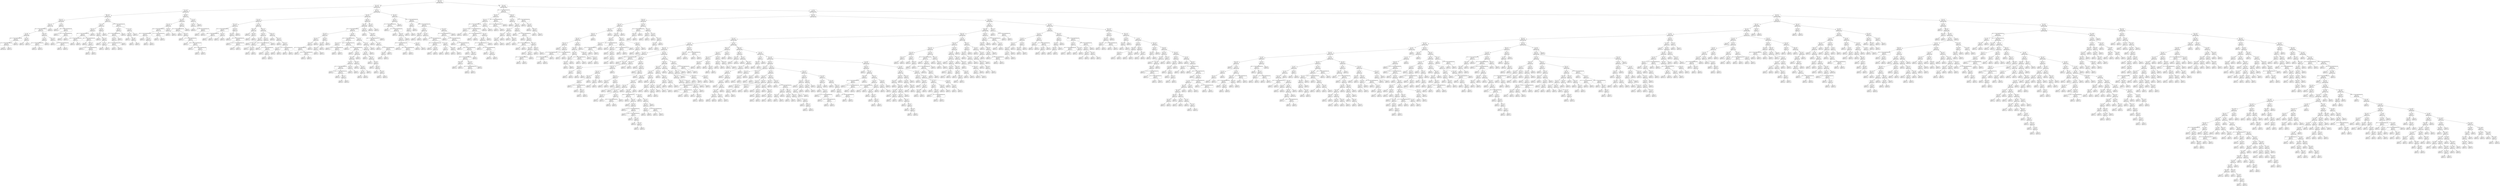 digraph Tree {
node [shape=box, style="rounded", color="black", fontname=helvetica] ;
edge [fontname=helvetica] ;
0 [label="290 <= -5.0\ngini = 0.5\nsamples = 3357\nvalue = [2625, 2607]"] ;
1 [label="213 <= -5.8\ngini = 0.5\nsamples = 462\nvalue = [324, 375]"] ;
0 -> 1 [labeldistance=2.5, labelangle=45, headlabel="True"] ;
2 [label="277 <= -0.9\ngini = 0.5\nsamples = 198\nvalue = [158, 147]"] ;
1 -> 2 ;
3 [label="380 <= -5.2\ngini = 0.5\nsamples = 157\nvalue = [131, 105]"] ;
2 -> 3 ;
4 [label="395 <= -4.7\ngini = 0.5\nsamples = 109\nvalue = [80, 81]"] ;
3 -> 4 ;
5 [label="398 <= -5.1\ngini = 0.5\nsamples = 101\nvalue = [71, 78]"] ;
4 -> 5 ;
6 [label="95 <= -1.7014117331926443e+38\ngini = 0.5\nsamples = 99\nvalue = [71, 74]"] ;
5 -> 6 ;
7 [label="22 <= 0.6\ngini = 0.5\nsamples = 86\nvalue = [61, 68]"] ;
6 -> 7 ;
8 [label="140 <= -1.7014117331926443e+38\ngini = 0.5\nsamples = 81\nvalue = [58, 63]"] ;
7 -> 8 ;
9 [label="59 <= -1.7014117331926443e+38\ngini = 0.5\nsamples = 80\nvalue = [56, 63]"] ;
8 -> 9 ;
10 [label="gini = 0.5\nsamples = 78\nvalue = [55, 61]"] ;
9 -> 10 ;
11 [label="gini = 0.4\nsamples = 2\nvalue = [1, 2]"] ;
9 -> 11 ;
12 [label="gini = 0.0\nsamples = 1\nvalue = [2, 0]"] ;
8 -> 12 ;
13 [label="65 <= 2.9\ngini = 0.5\nsamples = 5\nvalue = [3, 5]"] ;
7 -> 13 ;
14 [label="gini = 0.5\nsamples = 3\nvalue = [2, 3]"] ;
13 -> 14 ;
15 [label="gini = 0.4\nsamples = 2\nvalue = [1, 2]"] ;
13 -> 15 ;
16 [label="265 <= -5.8\ngini = 0.5\nsamples = 13\nvalue = [10, 6]"] ;
6 -> 16 ;
17 [label="87 <= 1.5\ngini = 0.4\nsamples = 8\nvalue = [8, 3]"] ;
16 -> 17 ;
18 [label="267 <= -1.7014117331926443e+38\ngini = 0.3\nsamples = 4\nvalue = [5, 1]"] ;
17 -> 18 ;
19 [label="gini = 0.0\nsamples = 2\nvalue = [2, 0]"] ;
18 -> 19 ;
20 [label="gini = 0.4\nsamples = 2\nvalue = [3, 1]"] ;
18 -> 20 ;
21 [label="gini = 0.5\nsamples = 4\nvalue = [3, 2]"] ;
17 -> 21 ;
22 [label="391 <= -5.3\ngini = 0.5\nsamples = 5\nvalue = [2, 3]"] ;
16 -> 22 ;
23 [label="gini = 0.0\nsamples = 1\nvalue = [0, 1]"] ;
22 -> 23 ;
24 [label="184 <= -1.7014117331926443e+38\ngini = 0.5\nsamples = 4\nvalue = [2, 2]"] ;
22 -> 24 ;
25 [label="gini = 0.5\nsamples = 2\nvalue = [1, 1]"] ;
24 -> 25 ;
26 [label="gini = 0.5\nsamples = 2\nvalue = [1, 1]"] ;
24 -> 26 ;
27 [label="gini = 0.0\nsamples = 2\nvalue = [0, 4]"] ;
5 -> 27 ;
28 [label="1 <= -3.2\ngini = 0.4\nsamples = 8\nvalue = [9, 3]"] ;
4 -> 28 ;
29 [label="gini = 0.0\nsamples = 2\nvalue = [3, 0]"] ;
28 -> 29 ;
30 [label="335 <= -1.7014117331926443e+38\ngini = 0.4\nsamples = 6\nvalue = [6, 3]"] ;
28 -> 30 ;
31 [label="gini = 0.5\nsamples = 2\nvalue = [1, 1]"] ;
30 -> 31 ;
32 [label="376 <= -1.7014117331926443e+38\ngini = 0.4\nsamples = 4\nvalue = [5, 2]"] ;
30 -> 32 ;
33 [label="gini = 0.4\nsamples = 2\nvalue = [2, 1]"] ;
32 -> 33 ;
34 [label="gini = 0.4\nsamples = 2\nvalue = [3, 1]"] ;
32 -> 34 ;
35 [label="282 <= 0.1\ngini = 0.4\nsamples = 48\nvalue = [51, 24]"] ;
3 -> 35 ;
36 [label="279 <= -2.9\ngini = 0.4\nsamples = 31\nvalue = [37, 12]"] ;
35 -> 36 ;
37 [label="246 <= -5.2\ngini = 0.3\nsamples = 23\nvalue = [32, 7]"] ;
36 -> 37 ;
38 [label="365 <= -1.7014117331926443e+38\ngini = 0.4\nsamples = 15\nvalue = [18, 7]"] ;
37 -> 38 ;
39 [label="149 <= -1.7014117331926443e+38\ngini = 0.3\nsamples = 5\nvalue = [1, 4]"] ;
38 -> 39 ;
40 [label="gini = 0.0\nsamples = 3\nvalue = [0, 3]"] ;
39 -> 40 ;
41 [label="gini = 0.5\nsamples = 2\nvalue = [1, 1]"] ;
39 -> 41 ;
42 [label="308 <= -1.7014117331926443e+38\ngini = 0.3\nsamples = 10\nvalue = [17, 3]"] ;
38 -> 42 ;
43 [label="gini = 0.0\nsamples = 3\nvalue = [5, 0]"] ;
42 -> 43 ;
44 [label="350 <= -2.0\ngini = 0.3\nsamples = 7\nvalue = [12, 3]"] ;
42 -> 44 ;
45 [label="gini = 0.3\nsamples = 2\nvalue = [4, 1]"] ;
44 -> 45 ;
46 [label="29 <= -1.7014117331926443e+38\ngini = 0.3\nsamples = 5\nvalue = [8, 2]"] ;
44 -> 46 ;
47 [label="gini = 0.3\nsamples = 2\nvalue = [4, 1]"] ;
46 -> 47 ;
48 [label="gini = 0.3\nsamples = 3\nvalue = [4, 1]"] ;
46 -> 48 ;
49 [label="gini = 0.0\nsamples = 8\nvalue = [14, 0]"] ;
37 -> 49 ;
50 [label="90 <= -0.2\ngini = 0.5\nsamples = 8\nvalue = [5, 5]"] ;
36 -> 50 ;
51 [label="247 <= -2.1\ngini = 0.5\nsamples = 7\nvalue = [4, 5]"] ;
50 -> 51 ;
52 [label="gini = 0.0\nsamples = 1\nvalue = [0, 1]"] ;
51 -> 52 ;
53 [label="322 <= -1.8\ngini = 0.5\nsamples = 6\nvalue = [4, 4]"] ;
51 -> 53 ;
54 [label="gini = 0.5\nsamples = 2\nvalue = [1, 1]"] ;
53 -> 54 ;
55 [label="80 <= -1.4\ngini = 0.5\nsamples = 4\nvalue = [3, 3]"] ;
53 -> 55 ;
56 [label="gini = 0.5\nsamples = 2\nvalue = [2, 2]"] ;
55 -> 56 ;
57 [label="gini = 0.5\nsamples = 2\nvalue = [1, 1]"] ;
55 -> 57 ;
58 [label="gini = 0.0\nsamples = 1\nvalue = [1, 0]"] ;
50 -> 58 ;
59 [label="115 <= -1.7014117331926443e+38\ngini = 0.5\nsamples = 17\nvalue = [14, 12]"] ;
35 -> 59 ;
60 [label="302 <= 1.3\ngini = 0.5\nsamples = 9\nvalue = [10, 7]"] ;
59 -> 60 ;
61 [label="56 <= -1.7014117331926443e+38\ngini = 0.5\nsamples = 8\nvalue = [8, 7]"] ;
60 -> 61 ;
62 [label="282 <= 0.4\ngini = 0.5\nsamples = 6\nvalue = [7, 5]"] ;
61 -> 62 ;
63 [label="383 <= -1.7014117331926443e+38\ngini = 0.5\nsamples = 4\nvalue = [5, 4]"] ;
62 -> 63 ;
64 [label="gini = 0.5\nsamples = 2\nvalue = [1, 1]"] ;
63 -> 64 ;
65 [label="gini = 0.5\nsamples = 2\nvalue = [4, 3]"] ;
63 -> 65 ;
66 [label="gini = 0.4\nsamples = 2\nvalue = [2, 1]"] ;
62 -> 66 ;
67 [label="gini = 0.4\nsamples = 2\nvalue = [1, 2]"] ;
61 -> 67 ;
68 [label="gini = 0.0\nsamples = 1\nvalue = [2, 0]"] ;
60 -> 68 ;
69 [label="377 <= 2.0\ngini = 0.5\nsamples = 8\nvalue = [4, 5]"] ;
59 -> 69 ;
70 [label="240 <= 3.1\ngini = 0.5\nsamples = 6\nvalue = [3, 3]"] ;
69 -> 70 ;
71 [label="gini = 0.5\nsamples = 2\nvalue = [1, 1]"] ;
70 -> 71 ;
72 [label="83 <= 6.8\ngini = 0.5\nsamples = 4\nvalue = [2, 2]"] ;
70 -> 72 ;
73 [label="gini = 0.5\nsamples = 2\nvalue = [1, 1]"] ;
72 -> 73 ;
74 [label="gini = 0.5\nsamples = 2\nvalue = [1, 1]"] ;
72 -> 74 ;
75 [label="gini = 0.4\nsamples = 2\nvalue = [1, 2]"] ;
69 -> 75 ;
76 [label="118 <= 0.8\ngini = 0.5\nsamples = 41\nvalue = [27, 42]"] ;
2 -> 76 ;
77 [label="257 <= 0.6\ngini = 0.4\nsamples = 33\nvalue = [16, 38]"] ;
76 -> 77 ;
78 [label="387 <= 0.2\ngini = 0.3\nsamples = 22\nvalue = [8, 29]"] ;
77 -> 78 ;
79 [label="263 <= -1.7014117331926443e+38\ngini = 0.4\nsamples = 16\nvalue = [7, 16]"] ;
78 -> 79 ;
80 [label="105 <= -1.7014117331926443e+38\ngini = 0.4\nsamples = 12\nvalue = [4, 13]"] ;
79 -> 80 ;
81 [label="gini = 0.0\nsamples = 2\nvalue = [0, 2]"] ;
80 -> 81 ;
82 [label="377 <= -0.2\ngini = 0.4\nsamples = 10\nvalue = [4, 11]"] ;
80 -> 82 ;
83 [label="gini = 0.3\nsamples = 3\nvalue = [1, 4]"] ;
82 -> 83 ;
84 [label="gini = 0.4\nsamples = 7\nvalue = [3, 7]"] ;
82 -> 84 ;
85 [label="374 <= -1.7014117331926443e+38\ngini = 0.5\nsamples = 4\nvalue = [3, 3]"] ;
79 -> 85 ;
86 [label="gini = 0.4\nsamples = 2\nvalue = [1, 2]"] ;
85 -> 86 ;
87 [label="gini = 0.4\nsamples = 2\nvalue = [2, 1]"] ;
85 -> 87 ;
88 [label="253 <= 0.6\ngini = 0.1\nsamples = 6\nvalue = [1, 13]"] ;
78 -> 88 ;
89 [label="gini = 0.0\nsamples = 2\nvalue = [0, 7]"] ;
88 -> 89 ;
90 [label="gini = 0.2\nsamples = 4\nvalue = [1, 6]"] ;
88 -> 90 ;
91 [label="179 <= 1.6\ngini = 0.5\nsamples = 11\nvalue = [8, 9]"] ;
77 -> 91 ;
92 [label="38 <= -1.7014117331926443e+38\ngini = 0.5\nsamples = 10\nvalue = [8, 7]"] ;
91 -> 92 ;
93 [label="gini = 0.0\nsamples = 1\nvalue = [0, 1]"] ;
92 -> 93 ;
94 [label="336 <= 1.0\ngini = 0.5\nsamples = 9\nvalue = [8, 6]"] ;
92 -> 94 ;
95 [label="gini = 0.0\nsamples = 1\nvalue = [1, 0]"] ;
94 -> 95 ;
96 [label="87 <= -1.7014117331926443e+38\ngini = 0.5\nsamples = 8\nvalue = [7, 6]"] ;
94 -> 96 ;
97 [label="gini = 0.5\nsamples = 2\nvalue = [3, 2]"] ;
96 -> 97 ;
98 [label="239 <= -1.7014117331926443e+38\ngini = 0.5\nsamples = 6\nvalue = [4, 4]"] ;
96 -> 98 ;
99 [label="gini = 0.5\nsamples = 2\nvalue = [2, 2]"] ;
98 -> 99 ;
100 [label="284 <= -1.7014117331926443e+38\ngini = 0.5\nsamples = 4\nvalue = [2, 2]"] ;
98 -> 100 ;
101 [label="gini = 0.5\nsamples = 2\nvalue = [1, 1]"] ;
100 -> 101 ;
102 [label="gini = 0.5\nsamples = 2\nvalue = [1, 1]"] ;
100 -> 102 ;
103 [label="gini = 0.0\nsamples = 1\nvalue = [0, 2]"] ;
91 -> 103 ;
104 [label="171 <= 2.2\ngini = 0.4\nsamples = 8\nvalue = [11, 4]"] ;
76 -> 104 ;
105 [label="396 <= 1.7\ngini = 0.3\nsamples = 7\nvalue = [11, 3]"] ;
104 -> 105 ;
106 [label="gini = 0.0\nsamples = 2\nvalue = [5, 0]"] ;
105 -> 106 ;
107 [label="154 <= -1.7014117331926443e+38\ngini = 0.4\nsamples = 5\nvalue = [6, 3]"] ;
105 -> 107 ;
108 [label="gini = 0.4\nsamples = 2\nvalue = [2, 1]"] ;
107 -> 108 ;
109 [label="gini = 0.4\nsamples = 3\nvalue = [4, 2]"] ;
107 -> 109 ;
110 [label="gini = 0.0\nsamples = 1\nvalue = [0, 1]"] ;
104 -> 110 ;
111 [label="278 <= 1.4\ngini = 0.5\nsamples = 264\nvalue = [166, 228]"] ;
1 -> 111 ;
112 [label="59 <= -0.8\ngini = 0.5\nsamples = 178\nvalue = [94, 167]"] ;
111 -> 112 ;
113 [label="167 <= -5.5\ngini = 0.4\nsamples = 65\nvalue = [27, 70]"] ;
112 -> 113 ;
114 [label="387 <= -5.5\ngini = 0.5\nsamples = 17\nvalue = [10, 12]"] ;
113 -> 114 ;
115 [label="251 <= -1.7014117331926443e+38\ngini = 0.4\nsamples = 7\nvalue = [3, 7]"] ;
114 -> 115 ;
116 [label="365 <= -1.7014117331926443e+38\ngini = 0.3\nsamples = 3\nvalue = [1, 4]"] ;
115 -> 116 ;
117 [label="gini = 0.0\nsamples = 1\nvalue = [0, 1]"] ;
116 -> 117 ;
118 [label="gini = 0.4\nsamples = 2\nvalue = [1, 3]"] ;
116 -> 118 ;
119 [label="212 <= -1.7\ngini = 0.5\nsamples = 4\nvalue = [2, 3]"] ;
115 -> 119 ;
120 [label="gini = 0.4\nsamples = 2\nvalue = [1, 2]"] ;
119 -> 120 ;
121 [label="gini = 0.5\nsamples = 2\nvalue = [1, 1]"] ;
119 -> 121 ;
122 [label="340 <= -3.9\ngini = 0.5\nsamples = 10\nvalue = [7, 5]"] ;
114 -> 122 ;
123 [label="85 <= -5.8\ngini = 0.5\nsamples = 8\nvalue = [5, 5]"] ;
122 -> 123 ;
124 [label="gini = 0.5\nsamples = 2\nvalue = [2, 2]"] ;
123 -> 124 ;
125 [label="319 <= -1.7014117331926443e+38\ngini = 0.5\nsamples = 6\nvalue = [3, 3]"] ;
123 -> 125 ;
126 [label="gini = 0.5\nsamples = 2\nvalue = [1, 1]"] ;
125 -> 126 ;
127 [label="123 <= -1.7014117331926443e+38\ngini = 0.5\nsamples = 4\nvalue = [2, 2]"] ;
125 -> 127 ;
128 [label="gini = 0.5\nsamples = 2\nvalue = [1, 1]"] ;
127 -> 128 ;
129 [label="gini = 0.5\nsamples = 2\nvalue = [1, 1]"] ;
127 -> 129 ;
130 [label="gini = 0.0\nsamples = 2\nvalue = [2, 0]"] ;
122 -> 130 ;
131 [label="75 <= -5.6\ngini = 0.4\nsamples = 48\nvalue = [17, 58]"] ;
113 -> 131 ;
132 [label="266 <= -1.3\ngini = 0.2\nsamples = 10\nvalue = [2, 20]"] ;
131 -> 132 ;
133 [label="gini = 0.0\nsamples = 5\nvalue = [0, 13]"] ;
132 -> 133 ;
134 [label="256 <= 0.3\ngini = 0.3\nsamples = 5\nvalue = [2, 7]"] ;
132 -> 134 ;
135 [label="gini = 0.4\nsamples = 2\nvalue = [1, 2]"] ;
134 -> 135 ;
136 [label="gini = 0.3\nsamples = 3\nvalue = [1, 5]"] ;
134 -> 136 ;
137 [label="109 <= -1.5\ngini = 0.4\nsamples = 38\nvalue = [15, 38]"] ;
131 -> 137 ;
138 [label="240 <= -4.7\ngini = 0.5\nsamples = 19\nvalue = [10, 15]"] ;
137 -> 138 ;
139 [label="131 <= -5.1\ngini = 0.4\nsamples = 9\nvalue = [4, 10]"] ;
138 -> 139 ;
140 [label="gini = 0.0\nsamples = 2\nvalue = [0, 2]"] ;
139 -> 140 ;
141 [label="140 <= -5.4\ngini = 0.4\nsamples = 7\nvalue = [4, 8]"] ;
139 -> 141 ;
142 [label="gini = 0.5\nsamples = 2\nvalue = [1, 1]"] ;
141 -> 142 ;
143 [label="121 <= -4.8\ngini = 0.4\nsamples = 5\nvalue = [3, 7]"] ;
141 -> 143 ;
144 [label="gini = 0.4\nsamples = 2\nvalue = [1, 3]"] ;
143 -> 144 ;
145 [label="gini = 0.4\nsamples = 3\nvalue = [2, 4]"] ;
143 -> 145 ;
146 [label="242 <= -1.4\ngini = 0.5\nsamples = 10\nvalue = [6, 5]"] ;
138 -> 146 ;
147 [label="365 <= -1.7014117331926443e+38\ngini = 0.5\nsamples = 8\nvalue = [4, 4]"] ;
146 -> 147 ;
148 [label="gini = 0.5\nsamples = 2\nvalue = [1, 1]"] ;
147 -> 148 ;
149 [label="51 <= -1.7014117331926443e+38\ngini = 0.5\nsamples = 6\nvalue = [3, 3]"] ;
147 -> 149 ;
150 [label="gini = 0.5\nsamples = 2\nvalue = [1, 1]"] ;
149 -> 150 ;
151 [label="6 <= -3.4\ngini = 0.5\nsamples = 4\nvalue = [2, 2]"] ;
149 -> 151 ;
152 [label="gini = 0.5\nsamples = 2\nvalue = [1, 1]"] ;
151 -> 152 ;
153 [label="gini = 0.5\nsamples = 2\nvalue = [1, 1]"] ;
151 -> 153 ;
154 [label="gini = 0.4\nsamples = 2\nvalue = [2, 1]"] ;
146 -> 154 ;
155 [label="368 <= -1.0\ngini = 0.3\nsamples = 19\nvalue = [5, 23]"] ;
137 -> 155 ;
156 [label="gini = 0.0\nsamples = 6\nvalue = [0, 8]"] ;
155 -> 156 ;
157 [label="195 <= -0.6\ngini = 0.4\nsamples = 13\nvalue = [5, 15]"] ;
155 -> 157 ;
158 [label="gini = 0.0\nsamples = 1\nvalue = [0, 2]"] ;
157 -> 158 ;
159 [label="129 <= 0.1\ngini = 0.4\nsamples = 12\nvalue = [5, 13]"] ;
157 -> 159 ;
160 [label="30 <= -0.8\ngini = 0.4\nsamples = 7\nvalue = [3, 9]"] ;
159 -> 160 ;
161 [label="gini = 0.4\nsamples = 5\nvalue = [2, 6]"] ;
160 -> 161 ;
162 [label="gini = 0.4\nsamples = 2\nvalue = [1, 3]"] ;
160 -> 162 ;
163 [label="26 <= -1.7014117331926443e+38\ngini = 0.4\nsamples = 5\nvalue = [2, 4]"] ;
159 -> 163 ;
164 [label="gini = 0.4\nsamples = 3\nvalue = [1, 2]"] ;
163 -> 164 ;
165 [label="gini = 0.4\nsamples = 2\nvalue = [1, 2]"] ;
163 -> 165 ;
166 [label="392 <= 1.3\ngini = 0.5\nsamples = 113\nvalue = [67, 97]"] ;
112 -> 166 ;
167 [label="398 <= 1.5\ngini = 0.5\nsamples = 108\nvalue = [59, 96]"] ;
166 -> 167 ;
168 [label="182 <= -1.7014117331926443e+38\ngini = 0.5\nsamples = 92\nvalue = [53, 75]"] ;
167 -> 168 ;
169 [label="370 <= 0.8\ngini = 0.4\nsamples = 21\nvalue = [9, 20]"] ;
168 -> 169 ;
170 [label="199 <= 0.4\ngini = 0.3\nsamples = 14\nvalue = [4, 15]"] ;
169 -> 170 ;
171 [label="108 <= 1.4\ngini = 0.4\nsamples = 10\nvalue = [4, 9]"] ;
170 -> 171 ;
172 [label="237 <= -1.7014117331926443e+38\ngini = 0.5\nsamples = 6\nvalue = [3, 5]"] ;
171 -> 172 ;
173 [label="gini = 0.5\nsamples = 2\nvalue = [1, 1]"] ;
172 -> 173 ;
174 [label="324 <= -1.7014117331926443e+38\ngini = 0.4\nsamples = 4\nvalue = [2, 4]"] ;
172 -> 174 ;
175 [label="gini = 0.4\nsamples = 2\nvalue = [1, 2]"] ;
174 -> 175 ;
176 [label="gini = 0.4\nsamples = 2\nvalue = [1, 2]"] ;
174 -> 176 ;
177 [label="gini = 0.3\nsamples = 4\nvalue = [1, 4]"] ;
171 -> 177 ;
178 [label="gini = 0.0\nsamples = 4\nvalue = [0, 6]"] ;
170 -> 178 ;
179 [label="234 <= 2.3\ngini = 0.5\nsamples = 7\nvalue = [5, 5]"] ;
169 -> 179 ;
180 [label="147 <= 0.8\ngini = 0.5\nsamples = 6\nvalue = [4, 5]"] ;
179 -> 180 ;
181 [label="198 <= 1.0\ngini = 0.5\nsamples = 4\nvalue = [2, 2]"] ;
180 -> 181 ;
182 [label="gini = 0.5\nsamples = 2\nvalue = [1, 1]"] ;
181 -> 182 ;
183 [label="gini = 0.5\nsamples = 2\nvalue = [1, 1]"] ;
181 -> 183 ;
184 [label="gini = 0.5\nsamples = 2\nvalue = [2, 3]"] ;
180 -> 184 ;
185 [label="gini = 0.0\nsamples = 1\nvalue = [1, 0]"] ;
179 -> 185 ;
186 [label="13 <= 0.6\ngini = 0.5\nsamples = 71\nvalue = [44, 55]"] ;
168 -> 186 ;
187 [label="149 <= -1.7014117331926443e+38\ngini = 0.5\nsamples = 49\nvalue = [28, 41]"] ;
186 -> 187 ;
188 [label="281 <= -0.1\ngini = 0.5\nsamples = 6\nvalue = [4, 3]"] ;
187 -> 188 ;
189 [label="gini = 0.4\nsamples = 2\nvalue = [2, 1]"] ;
188 -> 189 ;
190 [label="89 <= -1.7014117331926443e+38\ngini = 0.5\nsamples = 4\nvalue = [2, 2]"] ;
188 -> 190 ;
191 [label="gini = 0.5\nsamples = 2\nvalue = [1, 1]"] ;
190 -> 191 ;
192 [label="gini = 0.5\nsamples = 2\nvalue = [1, 1]"] ;
190 -> 192 ;
193 [label="280 <= -1.7014117331926443e+38\ngini = 0.5\nsamples = 43\nvalue = [24, 38]"] ;
187 -> 193 ;
194 [label="gini = 0.0\nsamples = 2\nvalue = [0, 2]"] ;
193 -> 194 ;
195 [label="243 <= -1.7014117331926443e+38\ngini = 0.5\nsamples = 41\nvalue = [24, 36]"] ;
193 -> 195 ;
196 [label="gini = 0.0\nsamples = 1\nvalue = [1, 0]"] ;
195 -> 196 ;
197 [label="140 <= 5.7\ngini = 0.5\nsamples = 40\nvalue = [23, 36]"] ;
195 -> 197 ;
198 [label="105 <= -0.4\ngini = 0.5\nsamples = 39\nvalue = [23, 35]"] ;
197 -> 198 ;
199 [label="22 <= -1.3\ngini = 0.5\nsamples = 22\nvalue = [15, 21]"] ;
198 -> 199 ;
200 [label="257 <= -1.7014117331926443e+38\ngini = 0.5\nsamples = 18\nvalue = [13, 19]"] ;
199 -> 200 ;
201 [label="gini = 0.5\nsamples = 4\nvalue = [3, 5]"] ;
200 -> 201 ;
202 [label="340 <= -1.7014117331926443e+38\ngini = 0.5\nsamples = 14\nvalue = [10, 14]"] ;
200 -> 202 ;
203 [label="gini = 0.5\nsamples = 2\nvalue = [2, 3]"] ;
202 -> 203 ;
204 [label="206 <= -2.1\ngini = 0.5\nsamples = 12\nvalue = [8, 11]"] ;
202 -> 204 ;
205 [label="gini = 0.5\nsamples = 8\nvalue = [5, 7]"] ;
204 -> 205 ;
206 [label="gini = 0.5\nsamples = 4\nvalue = [3, 4]"] ;
204 -> 206 ;
207 [label="302 <= 1.1\ngini = 0.5\nsamples = 4\nvalue = [2, 2]"] ;
199 -> 207 ;
208 [label="gini = 0.5\nsamples = 2\nvalue = [1, 1]"] ;
207 -> 208 ;
209 [label="gini = 0.5\nsamples = 2\nvalue = [1, 1]"] ;
207 -> 209 ;
210 [label="164 <= 0.0\ngini = 0.5\nsamples = 17\nvalue = [8, 14]"] ;
198 -> 210 ;
211 [label="gini = 0.0\nsamples = 1\nvalue = [0, 1]"] ;
210 -> 211 ;
212 [label="66 <= 1.8\ngini = 0.5\nsamples = 16\nvalue = [8, 13]"] ;
210 -> 212 ;
213 [label="59 <= 0.5\ngini = 0.5\nsamples = 14\nvalue = [7, 11]"] ;
212 -> 213 ;
214 [label="gini = 0.5\nsamples = 8\nvalue = [4, 6]"] ;
213 -> 214 ;
215 [label="gini = 0.5\nsamples = 6\nvalue = [3, 5]"] ;
213 -> 215 ;
216 [label="gini = 0.4\nsamples = 2\nvalue = [1, 2]"] ;
212 -> 216 ;
217 [label="gini = 0.0\nsamples = 1\nvalue = [0, 1]"] ;
197 -> 217 ;
218 [label="61 <= -0.1\ngini = 0.5\nsamples = 22\nvalue = [16, 14]"] ;
186 -> 218 ;
219 [label="gini = 0.0\nsamples = 2\nvalue = [2, 0]"] ;
218 -> 219 ;
220 [label="371 <= 0.7\ngini = 0.5\nsamples = 20\nvalue = [14, 14]"] ;
218 -> 220 ;
221 [label="387 <= 1.7\ngini = 0.5\nsamples = 19\nvalue = [14, 13]"] ;
220 -> 221 ;
222 [label="63 <= 0.2\ngini = 0.5\nsamples = 17\nvalue = [13, 11]"] ;
221 -> 222 ;
223 [label="gini = 0.4\nsamples = 2\nvalue = [2, 1]"] ;
222 -> 223 ;
224 [label="215 <= 1.0\ngini = 0.5\nsamples = 15\nvalue = [11, 10]"] ;
222 -> 224 ;
225 [label="gini = 0.5\nsamples = 7\nvalue = [5, 4]"] ;
224 -> 225 ;
226 [label="23 <= 0.6\ngini = 0.5\nsamples = 8\nvalue = [6, 6]"] ;
224 -> 226 ;
227 [label="gini = 0.5\nsamples = 2\nvalue = [1, 1]"] ;
226 -> 227 ;
228 [label="182 <= 1.4\ngini = 0.5\nsamples = 6\nvalue = [5, 5]"] ;
226 -> 228 ;
229 [label="gini = 0.5\nsamples = 2\nvalue = [1, 1]"] ;
228 -> 229 ;
230 [label="211 <= 8.4\ngini = 0.5\nsamples = 4\nvalue = [4, 4]"] ;
228 -> 230 ;
231 [label="gini = 0.5\nsamples = 2\nvalue = [2, 2]"] ;
230 -> 231 ;
232 [label="gini = 0.5\nsamples = 2\nvalue = [2, 2]"] ;
230 -> 232 ;
233 [label="gini = 0.4\nsamples = 2\nvalue = [1, 2]"] ;
221 -> 233 ;
234 [label="gini = 0.0\nsamples = 1\nvalue = [0, 1]"] ;
220 -> 234 ;
235 [label="216 <= -0.1\ngini = 0.3\nsamples = 16\nvalue = [6, 21]"] ;
167 -> 235 ;
236 [label="gini = 0.0\nsamples = 2\nvalue = [0, 6]"] ;
235 -> 236 ;
237 [label="194 <= 44.9\ngini = 0.4\nsamples = 14\nvalue = [6, 15]"] ;
235 -> 237 ;
238 [label="186 <= -1.7014117331926443e+38\ngini = 0.4\nsamples = 13\nvalue = [6, 13]"] ;
237 -> 238 ;
239 [label="gini = 0.5\nsamples = 2\nvalue = [1, 1]"] ;
238 -> 239 ;
240 [label="51 <= 0.8\ngini = 0.4\nsamples = 11\nvalue = [5, 12]"] ;
238 -> 240 ;
241 [label="gini = 0.4\nsamples = 5\nvalue = [2, 6]"] ;
240 -> 241 ;
242 [label="333 <= -1.7014117331926443e+38\ngini = 0.4\nsamples = 6\nvalue = [3, 6]"] ;
240 -> 242 ;
243 [label="16 <= 13.8\ngini = 0.4\nsamples = 4\nvalue = [2, 4]"] ;
242 -> 243 ;
244 [label="gini = 0.4\nsamples = 2\nvalue = [1, 2]"] ;
243 -> 244 ;
245 [label="gini = 0.4\nsamples = 2\nvalue = [1, 2]"] ;
243 -> 245 ;
246 [label="gini = 0.4\nsamples = 2\nvalue = [1, 2]"] ;
242 -> 246 ;
247 [label="gini = 0.0\nsamples = 1\nvalue = [0, 2]"] ;
237 -> 247 ;
248 [label="255 <= 2.8\ngini = 0.2\nsamples = 5\nvalue = [8, 1]"] ;
166 -> 248 ;
249 [label="gini = 0.0\nsamples = 3\nvalue = [6, 0]"] ;
248 -> 249 ;
250 [label="gini = 0.4\nsamples = 2\nvalue = [2, 1]"] ;
248 -> 250 ;
251 [label="131 <= 1.6\ngini = 0.5\nsamples = 86\nvalue = [72, 61]"] ;
111 -> 251 ;
252 [label="89 <= 1.5\ngini = 0.4\nsamples = 30\nvalue = [36, 14]"] ;
251 -> 252 ;
253 [label="19 <= -1.7014117331926443e+38\ngini = 0.5\nsamples = 24\nvalue = [25, 14]"] ;
252 -> 253 ;
254 [label="gini = 0.0\nsamples = 1\nvalue = [0, 1]"] ;
253 -> 254 ;
255 [label="221 <= -1.7014117331926443e+38\ngini = 0.5\nsamples = 23\nvalue = [25, 13]"] ;
253 -> 255 ;
256 [label="gini = 0.0\nsamples = 1\nvalue = [1, 0]"] ;
255 -> 256 ;
257 [label="230 <= 3.0\ngini = 0.5\nsamples = 22\nvalue = [24, 13]"] ;
255 -> 257 ;
258 [label="305 <= 1.3\ngini = 0.5\nsamples = 20\nvalue = [21, 12]"] ;
257 -> 258 ;
259 [label="253 <= -1.7014117331926443e+38\ngini = 0.5\nsamples = 14\nvalue = [15, 8]"] ;
258 -> 259 ;
260 [label="gini = 0.5\nsamples = 10\nvalue = [11, 6]"] ;
259 -> 260 ;
261 [label="325 <= -1.7014117331926443e+38\ngini = 0.4\nsamples = 4\nvalue = [4, 2]"] ;
259 -> 261 ;
262 [label="gini = 0.4\nsamples = 2\nvalue = [2, 1]"] ;
261 -> 262 ;
263 [label="gini = 0.4\nsamples = 2\nvalue = [2, 1]"] ;
261 -> 263 ;
264 [label="161 <= 5.7\ngini = 0.5\nsamples = 6\nvalue = [6, 4]"] ;
258 -> 264 ;
265 [label="gini = 0.5\nsamples = 4\nvalue = [3, 2]"] ;
264 -> 265 ;
266 [label="gini = 0.5\nsamples = 2\nvalue = [3, 2]"] ;
264 -> 266 ;
267 [label="gini = 0.4\nsamples = 2\nvalue = [3, 1]"] ;
257 -> 267 ;
268 [label="gini = 0.0\nsamples = 6\nvalue = [11, 0]"] ;
252 -> 268 ;
269 [label="252 <= -1.7014117331926443e+38\ngini = 0.5\nsamples = 56\nvalue = [36, 47]"] ;
251 -> 269 ;
270 [label="79 <= 6.2\ngini = 0.4\nsamples = 6\nvalue = [6, 2]"] ;
269 -> 270 ;
271 [label="150 <= 3.1\ngini = 0.5\nsamples = 4\nvalue = [2, 2]"] ;
270 -> 271 ;
272 [label="gini = 0.5\nsamples = 2\nvalue = [1, 1]"] ;
271 -> 272 ;
273 [label="gini = 0.5\nsamples = 2\nvalue = [1, 1]"] ;
271 -> 273 ;
274 [label="gini = 0.0\nsamples = 2\nvalue = [4, 0]"] ;
270 -> 274 ;
275 [label="349 <= -1.7014117331926443e+38\ngini = 0.5\nsamples = 50\nvalue = [30, 45]"] ;
269 -> 275 ;
276 [label="79 <= 1.4\ngini = 0.5\nsamples = 22\nvalue = [17, 15]"] ;
275 -> 276 ;
277 [label="398 <= 6.9\ngini = 0.3\nsamples = 3\nvalue = [1, 4]"] ;
276 -> 277 ;
278 [label="gini = 0.4\nsamples = 2\nvalue = [1, 3]"] ;
277 -> 278 ;
279 [label="gini = 0.0\nsamples = 1\nvalue = [0, 1]"] ;
277 -> 279 ;
280 [label="377 <= 3.0\ngini = 0.5\nsamples = 19\nvalue = [16, 11]"] ;
276 -> 280 ;
281 [label="gini = 0.0\nsamples = 2\nvalue = [3, 0]"] ;
280 -> 281 ;
282 [label="230 <= -1.7014117331926443e+38\ngini = 0.5\nsamples = 17\nvalue = [13, 11]"] ;
280 -> 282 ;
283 [label="362 <= -1.7014117331926443e+38\ngini = 0.5\nsamples = 10\nvalue = [10, 6]"] ;
282 -> 283 ;
284 [label="gini = 0.4\nsamples = 2\nvalue = [3, 1]"] ;
283 -> 284 ;
285 [label="90 <= 8.5\ngini = 0.5\nsamples = 8\nvalue = [7, 5]"] ;
283 -> 285 ;
286 [label="gini = 0.5\nsamples = 2\nvalue = [1, 1]"] ;
285 -> 286 ;
287 [label="gini = 0.5\nsamples = 6\nvalue = [6, 4]"] ;
285 -> 287 ;
288 [label="94 <= 12.2\ngini = 0.5\nsamples = 7\nvalue = [3, 5]"] ;
282 -> 288 ;
289 [label="77 <= 7.1\ngini = 0.4\nsamples = 3\nvalue = [1, 3]"] ;
288 -> 289 ;
290 [label="gini = 0.4\nsamples = 2\nvalue = [1, 2]"] ;
289 -> 290 ;
291 [label="gini = 0.0\nsamples = 1\nvalue = [0, 1]"] ;
289 -> 291 ;
292 [label="384 <= 18.5\ngini = 0.5\nsamples = 4\nvalue = [2, 2]"] ;
288 -> 292 ;
293 [label="gini = 0.5\nsamples = 2\nvalue = [1, 1]"] ;
292 -> 293 ;
294 [label="gini = 0.5\nsamples = 2\nvalue = [1, 1]"] ;
292 -> 294 ;
295 [label="373 <= 16.7\ngini = 0.4\nsamples = 28\nvalue = [13, 30]"] ;
275 -> 295 ;
296 [label="66 <= -1.7014117331926443e+38\ngini = 0.4\nsamples = 25\nvalue = [13, 27]"] ;
295 -> 296 ;
297 [label="gini = 0.0\nsamples = 1\nvalue = [0, 2]"] ;
296 -> 297 ;
298 [label="170 <= -1.7014117331926443e+38\ngini = 0.5\nsamples = 24\nvalue = [13, 25]"] ;
296 -> 298 ;
299 [label="gini = 0.5\nsamples = 4\nvalue = [3, 3]"] ;
298 -> 299 ;
300 [label="146 <= -1.7014117331926443e+38\ngini = 0.4\nsamples = 20\nvalue = [10, 22]"] ;
298 -> 300 ;
301 [label="gini = 0.5\nsamples = 2\nvalue = [1, 1]"] ;
300 -> 301 ;
302 [label="108 <= -1.7014117331926443e+38\ngini = 0.4\nsamples = 18\nvalue = [9, 21]"] ;
300 -> 302 ;
303 [label="gini = 0.0\nsamples = 1\nvalue = [0, 1]"] ;
302 -> 303 ;
304 [label="398 <= 11.8\ngini = 0.4\nsamples = 17\nvalue = [9, 20]"] ;
302 -> 304 ;
305 [label="395 <= -1.7014117331926443e+38\ngini = 0.4\nsamples = 15\nvalue = [9, 18]"] ;
304 -> 305 ;
306 [label="318 <= 17.9\ngini = 0.4\nsamples = 4\nvalue = [2, 5]"] ;
305 -> 306 ;
307 [label="gini = 0.4\nsamples = 2\nvalue = [1, 3]"] ;
306 -> 307 ;
308 [label="gini = 0.4\nsamples = 2\nvalue = [1, 2]"] ;
306 -> 308 ;
309 [label="221 <= 3.6\ngini = 0.5\nsamples = 11\nvalue = [7, 13]"] ;
305 -> 309 ;
310 [label="320 <= -1.7014117331926443e+38\ngini = 0.4\nsamples = 6\nvalue = [4, 8]"] ;
309 -> 310 ;
311 [label="gini = 0.4\nsamples = 4\nvalue = [3, 6]"] ;
310 -> 311 ;
312 [label="gini = 0.4\nsamples = 2\nvalue = [1, 2]"] ;
310 -> 312 ;
313 [label="gini = 0.5\nsamples = 5\nvalue = [3, 5]"] ;
309 -> 313 ;
314 [label="gini = 0.0\nsamples = 2\nvalue = [0, 2]"] ;
304 -> 314 ;
315 [label="gini = 0.0\nsamples = 3\nvalue = [0, 3]"] ;
295 -> 315 ;
316 [label="270 <= -4.9\ngini = 0.5\nsamples = 2895\nvalue = [2301, 2232]"] ;
0 -> 316 [labeldistance=2.5, labelangle=-45, headlabel="False"] ;
317 [label="269 <= -1.7014117331926443e+38\ngini = 0.5\nsamples = 101\nvalue = [96, 61]"] ;
316 -> 317 ;
318 [label="325 <= 5.1\ngini = 0.5\nsamples = 54\nvalue = [41, 40]"] ;
317 -> 318 ;
319 [label="349 <= 1.5\ngini = 0.5\nsamples = 46\nvalue = [31, 37]"] ;
318 -> 319 ;
320 [label="369 <= -1.7014117331926443e+38\ngini = 0.5\nsamples = 40\nvalue = [30, 26]"] ;
319 -> 320 ;
321 [label="46 <= -0.1\ngini = 0.3\nsamples = 4\nvalue = [5, 1]"] ;
320 -> 321 ;
322 [label="gini = 0.0\nsamples = 2\nvalue = [2, 0]"] ;
321 -> 322 ;
323 [label="gini = 0.4\nsamples = 2\nvalue = [3, 1]"] ;
321 -> 323 ;
324 [label="399 <= -1.7014117331926443e+38\ngini = 0.5\nsamples = 36\nvalue = [25, 25]"] ;
320 -> 324 ;
325 [label="45 <= -1.7014117331926443e+38\ngini = 0.3\nsamples = 4\nvalue = [1, 4]"] ;
324 -> 325 ;
326 [label="gini = 0.5\nsamples = 2\nvalue = [1, 1]"] ;
325 -> 326 ;
327 [label="gini = 0.0\nsamples = 2\nvalue = [0, 3]"] ;
325 -> 327 ;
328 [label="191 <= -0.7\ngini = 0.5\nsamples = 32\nvalue = [24, 21]"] ;
324 -> 328 ;
329 [label="89 <= 8.3\ngini = 0.5\nsamples = 31\nvalue = [22, 21]"] ;
328 -> 329 ;
330 [label="81 <= -1.7014117331926443e+38\ngini = 0.5\nsamples = 29\nvalue = [20, 20]"] ;
329 -> 330 ;
331 [label="gini = 0.5\nsamples = 2\nvalue = [1, 1]"] ;
330 -> 331 ;
332 [label="154 <= -1.7014117331926443e+38\ngini = 0.5\nsamples = 27\nvalue = [19, 19]"] ;
330 -> 332 ;
333 [label="gini = 0.5\nsamples = 2\nvalue = [1, 1]"] ;
332 -> 333 ;
334 [label="111 <= -0.2\ngini = 0.5\nsamples = 25\nvalue = [18, 18]"] ;
332 -> 334 ;
335 [label="gini = 0.5\nsamples = 23\nvalue = [17, 17]"] ;
334 -> 335 ;
336 [label="gini = 0.5\nsamples = 2\nvalue = [1, 1]"] ;
334 -> 336 ;
337 [label="gini = 0.4\nsamples = 2\nvalue = [2, 1]"] ;
329 -> 337 ;
338 [label="gini = 0.0\nsamples = 1\nvalue = [2, 0]"] ;
328 -> 338 ;
339 [label="144 <= 3.3\ngini = 0.2\nsamples = 6\nvalue = [1, 11]"] ;
319 -> 339 ;
340 [label="gini = 0.0\nsamples = 4\nvalue = [0, 8]"] ;
339 -> 340 ;
341 [label="gini = 0.4\nsamples = 2\nvalue = [1, 3]"] ;
339 -> 341 ;
342 [label="384 <= -1.7014117331926443e+38\ngini = 0.4\nsamples = 8\nvalue = [10, 3]"] ;
318 -> 342 ;
343 [label="231 <= -1.7014117331926443e+38\ngini = 0.5\nsamples = 4\nvalue = [2, 3]"] ;
342 -> 343 ;
344 [label="gini = 0.5\nsamples = 2\nvalue = [1, 1]"] ;
343 -> 344 ;
345 [label="gini = 0.4\nsamples = 2\nvalue = [1, 2]"] ;
343 -> 345 ;
346 [label="gini = 0.0\nsamples = 4\nvalue = [8, 0]"] ;
342 -> 346 ;
347 [label="305 <= 2.1\ngini = 0.4\nsamples = 47\nvalue = [55, 21]"] ;
317 -> 347 ;
348 [label="129 <= -5.4\ngini = 0.3\nsamples = 39\nvalue = [51, 13]"] ;
347 -> 348 ;
349 [label="gini = 0.0\nsamples = 5\nvalue = [9, 0]"] ;
348 -> 349 ;
350 [label="279 <= -5.0\ngini = 0.4\nsamples = 34\nvalue = [42, 13]"] ;
348 -> 350 ;
351 [label="64 <= -3.1\ngini = 0.5\nsamples = 12\nvalue = [10, 6]"] ;
350 -> 351 ;
352 [label="315 <= -2.1\ngini = 0.4\nsamples = 6\nvalue = [7, 3]"] ;
351 -> 352 ;
353 [label="307 <= -5.6\ngini = 0.4\nsamples = 4\nvalue = [4, 2]"] ;
352 -> 353 ;
354 [label="gini = 0.4\nsamples = 2\nvalue = [2, 1]"] ;
353 -> 354 ;
355 [label="gini = 0.4\nsamples = 2\nvalue = [2, 1]"] ;
353 -> 355 ;
356 [label="gini = 0.4\nsamples = 2\nvalue = [3, 1]"] ;
352 -> 356 ;
357 [label="267 <= -1.1\ngini = 0.5\nsamples = 6\nvalue = [3, 3]"] ;
351 -> 357 ;
358 [label="gini = 0.5\nsamples = 2\nvalue = [1, 1]"] ;
357 -> 358 ;
359 [label="382 <= -0.0\ngini = 0.5\nsamples = 4\nvalue = [2, 2]"] ;
357 -> 359 ;
360 [label="gini = 0.5\nsamples = 2\nvalue = [1, 1]"] ;
359 -> 360 ;
361 [label="gini = 0.5\nsamples = 2\nvalue = [1, 1]"] ;
359 -> 361 ;
362 [label="386 <= -3.9\ngini = 0.3\nsamples = 22\nvalue = [32, 7]"] ;
350 -> 362 ;
363 [label="gini = 0.0\nsamples = 5\nvalue = [6, 0]"] ;
362 -> 363 ;
364 [label="120 <= -1.7014117331926443e+38\ngini = 0.3\nsamples = 17\nvalue = [26, 7]"] ;
362 -> 364 ;
365 [label="gini = 0.0\nsamples = 1\nvalue = [3, 0]"] ;
364 -> 365 ;
366 [label="183 <= -0.3\ngini = 0.4\nsamples = 16\nvalue = [23, 7]"] ;
364 -> 366 ;
367 [label="335 <= -1.7014117331926443e+38\ngini = 0.4\nsamples = 4\nvalue = [4, 2]"] ;
366 -> 367 ;
368 [label="gini = 0.4\nsamples = 2\nvalue = [2, 1]"] ;
367 -> 368 ;
369 [label="gini = 0.4\nsamples = 2\nvalue = [2, 1]"] ;
367 -> 369 ;
370 [label="237 <= -0.6\ngini = 0.3\nsamples = 12\nvalue = [19, 5]"] ;
366 -> 370 ;
371 [label="105 <= -0.4\ngini = 0.3\nsamples = 8\nvalue = [14, 3]"] ;
370 -> 371 ;
372 [label="gini = 0.0\nsamples = 1\nvalue = [1, 0]"] ;
371 -> 372 ;
373 [label="391 <= 7.6\ngini = 0.3\nsamples = 7\nvalue = [13, 3]"] ;
371 -> 373 ;
374 [label="262 <= -1.7014117331926443e+38\ngini = 0.3\nsamples = 4\nvalue = [7, 2]"] ;
373 -> 374 ;
375 [label="gini = 0.4\nsamples = 2\nvalue = [3, 1]"] ;
374 -> 375 ;
376 [label="gini = 0.3\nsamples = 2\nvalue = [4, 1]"] ;
374 -> 376 ;
377 [label="gini = 0.2\nsamples = 3\nvalue = [6, 1]"] ;
373 -> 377 ;
378 [label="282 <= 0.0\ngini = 0.4\nsamples = 4\nvalue = [5, 2]"] ;
370 -> 378 ;
379 [label="gini = 0.4\nsamples = 2\nvalue = [3, 1]"] ;
378 -> 379 ;
380 [label="gini = 0.4\nsamples = 2\nvalue = [2, 1]"] ;
378 -> 380 ;
381 [label="253 <= -1.7014117331926443e+38\ngini = 0.4\nsamples = 8\nvalue = [4, 8]"] ;
347 -> 381 ;
382 [label="gini = 0.0\nsamples = 2\nvalue = [2, 0]"] ;
381 -> 382 ;
383 [label="46 <= 11.2\ngini = 0.3\nsamples = 6\nvalue = [2, 8]"] ;
381 -> 383 ;
384 [label="gini = 0.0\nsamples = 2\nvalue = [0, 6]"] ;
383 -> 384 ;
385 [label="328 <= 71.3\ngini = 0.5\nsamples = 4\nvalue = [2, 2]"] ;
383 -> 385 ;
386 [label="gini = 0.5\nsamples = 2\nvalue = [1, 1]"] ;
385 -> 386 ;
387 [label="gini = 0.5\nsamples = 2\nvalue = [1, 1]"] ;
385 -> 387 ;
388 [label="2 <= 0.3\ngini = 0.5\nsamples = 2794\nvalue = [2205, 2171]"] ;
316 -> 388 ;
389 [label="321 <= -4.7\ngini = 0.5\nsamples = 935\nvalue = [780, 713]"] ;
388 -> 389 ;
390 [label="168 <= 0.3\ngini = 0.5\nsamples = 90\nvalue = [60, 90]"] ;
389 -> 390 ;
391 [label="260 <= -4.8\ngini = 0.5\nsamples = 73\nvalue = [42, 79]"] ;
390 -> 391 ;
392 [label="255 <= 0.2\ngini = 0.5\nsamples = 36\nvalue = [27, 35]"] ;
391 -> 392 ;
393 [label="188 <= 0.1\ngini = 0.5\nsamples = 33\nvalue = [27, 30]"] ;
392 -> 393 ;
394 [label="163 <= -5.0\ngini = 0.5\nsamples = 32\nvalue = [27, 28]"] ;
393 -> 394 ;
395 [label="299 <= -4.4\ngini = 0.5\nsamples = 12\nvalue = [8, 13]"] ;
394 -> 395 ;
396 [label="gini = 0.0\nsamples = 2\nvalue = [0, 2]"] ;
395 -> 396 ;
397 [label="105 <= -3.0\ngini = 0.5\nsamples = 10\nvalue = [8, 11]"] ;
395 -> 397 ;
398 [label="97 <= -1.7014117331926443e+38\ngini = 0.5\nsamples = 6\nvalue = [5, 8]"] ;
397 -> 398 ;
399 [label="15 <= -1.7014117331926443e+38\ngini = 0.5\nsamples = 4\nvalue = [4, 6]"] ;
398 -> 399 ;
400 [label="gini = 0.5\nsamples = 2\nvalue = [2, 3]"] ;
399 -> 400 ;
401 [label="gini = 0.5\nsamples = 2\nvalue = [2, 3]"] ;
399 -> 401 ;
402 [label="gini = 0.4\nsamples = 2\nvalue = [1, 2]"] ;
398 -> 402 ;
403 [label="49 <= -1.7014117331926443e+38\ngini = 0.5\nsamples = 4\nvalue = [3, 3]"] ;
397 -> 403 ;
404 [label="gini = 0.5\nsamples = 2\nvalue = [1, 1]"] ;
403 -> 404 ;
405 [label="gini = 0.5\nsamples = 2\nvalue = [2, 2]"] ;
403 -> 405 ;
406 [label="22 <= -0.5\ngini = 0.5\nsamples = 20\nvalue = [19, 15]"] ;
394 -> 406 ;
407 [label="261 <= -4.9\ngini = 0.5\nsamples = 19\nvalue = [17, 15]"] ;
406 -> 407 ;
408 [label="385 <= -0.6\ngini = 0.5\nsamples = 11\nvalue = [9, 6]"] ;
407 -> 408 ;
409 [label="276 <= -0.8\ngini = 0.5\nsamples = 7\nvalue = [7, 4]"] ;
408 -> 409 ;
410 [label="53 <= -3.1\ngini = 0.4\nsamples = 5\nvalue = [4, 2]"] ;
409 -> 410 ;
411 [label="gini = 0.4\nsamples = 2\nvalue = [2, 1]"] ;
410 -> 411 ;
412 [label="gini = 0.4\nsamples = 3\nvalue = [2, 1]"] ;
410 -> 412 ;
413 [label="gini = 0.5\nsamples = 2\nvalue = [3, 2]"] ;
409 -> 413 ;
414 [label="357 <= -1.7014117331926443e+38\ngini = 0.5\nsamples = 4\nvalue = [2, 2]"] ;
408 -> 414 ;
415 [label="gini = 0.5\nsamples = 2\nvalue = [1, 1]"] ;
414 -> 415 ;
416 [label="gini = 0.5\nsamples = 2\nvalue = [1, 1]"] ;
414 -> 416 ;
417 [label="328 <= -5.0\ngini = 0.5\nsamples = 8\nvalue = [8, 9]"] ;
407 -> 417 ;
418 [label="gini = 0.5\nsamples = 4\nvalue = [5, 4]"] ;
417 -> 418 ;
419 [label="219 <= -3.1\ngini = 0.5\nsamples = 4\nvalue = [3, 5]"] ;
417 -> 419 ;
420 [label="gini = 0.4\nsamples = 2\nvalue = [1, 2]"] ;
419 -> 420 ;
421 [label="gini = 0.5\nsamples = 2\nvalue = [2, 3]"] ;
419 -> 421 ;
422 [label="gini = 0.0\nsamples = 1\nvalue = [2, 0]"] ;
406 -> 422 ;
423 [label="gini = 0.0\nsamples = 1\nvalue = [0, 2]"] ;
393 -> 423 ;
424 [label="gini = 0.0\nsamples = 3\nvalue = [0, 5]"] ;
392 -> 424 ;
425 [label="179 <= -0.4\ngini = 0.4\nsamples = 37\nvalue = [15, 44]"] ;
391 -> 425 ;
426 [label="373 <= -3.8\ngini = 0.4\nsamples = 36\nvalue = [14, 44]"] ;
425 -> 426 ;
427 [label="200 <= -4.7\ngini = 0.5\nsamples = 18\nvalue = [9, 17]"] ;
426 -> 427 ;
428 [label="353 <= -4.9\ngini = 0.3\nsamples = 6\nvalue = [2, 10]"] ;
427 -> 428 ;
429 [label="372 <= -1.7014117331926443e+38\ngini = 0.4\nsamples = 4\nvalue = [2, 4]"] ;
428 -> 429 ;
430 [label="gini = 0.4\nsamples = 2\nvalue = [1, 2]"] ;
429 -> 430 ;
431 [label="gini = 0.4\nsamples = 2\nvalue = [1, 2]"] ;
429 -> 431 ;
432 [label="gini = 0.0\nsamples = 2\nvalue = [0, 6]"] ;
428 -> 432 ;
433 [label="295 <= -1.7014117331926443e+38\ngini = 0.5\nsamples = 12\nvalue = [7, 7]"] ;
427 -> 433 ;
434 [label="gini = 0.5\nsamples = 2\nvalue = [1, 1]"] ;
433 -> 434 ;
435 [label="386 <= -4.8\ngini = 0.5\nsamples = 10\nvalue = [6, 6]"] ;
433 -> 435 ;
436 [label="gini = 0.5\nsamples = 2\nvalue = [2, 2]"] ;
435 -> 436 ;
437 [label="240 <= -4.7\ngini = 0.5\nsamples = 8\nvalue = [4, 4]"] ;
435 -> 437 ;
438 [label="gini = 0.5\nsamples = 2\nvalue = [1, 1]"] ;
437 -> 438 ;
439 [label="242 <= -2.7\ngini = 0.5\nsamples = 6\nvalue = [3, 3]"] ;
437 -> 439 ;
440 [label="gini = 0.5\nsamples = 4\nvalue = [2, 2]"] ;
439 -> 440 ;
441 [label="gini = 0.5\nsamples = 2\nvalue = [1, 1]"] ;
439 -> 441 ;
442 [label="225 <= -1.1\ngini = 0.3\nsamples = 18\nvalue = [5, 27]"] ;
426 -> 442 ;
443 [label="159 <= -2.7\ngini = 0.2\nsamples = 12\nvalue = [2, 18]"] ;
442 -> 443 ;
444 [label="246 <= -1.7014117331926443e+38\ngini = 0.3\nsamples = 5\nvalue = [2, 7]"] ;
443 -> 444 ;
445 [label="gini = 0.4\nsamples = 2\nvalue = [1, 2]"] ;
444 -> 445 ;
446 [label="gini = 0.3\nsamples = 3\nvalue = [1, 5]"] ;
444 -> 446 ;
447 [label="gini = 0.0\nsamples = 7\nvalue = [0, 11]"] ;
443 -> 447 ;
448 [label="144 <= 1.1\ngini = 0.4\nsamples = 6\nvalue = [3, 9]"] ;
442 -> 448 ;
449 [label="91 <= -1.2\ngini = 0.3\nsamples = 4\nvalue = [2, 7]"] ;
448 -> 449 ;
450 [label="gini = 0.4\nsamples = 2\nvalue = [1, 3]"] ;
449 -> 450 ;
451 [label="gini = 0.3\nsamples = 2\nvalue = [1, 4]"] ;
449 -> 451 ;
452 [label="gini = 0.4\nsamples = 2\nvalue = [1, 2]"] ;
448 -> 452 ;
453 [label="gini = 0.0\nsamples = 1\nvalue = [1, 0]"] ;
425 -> 453 ;
454 [label="305 <= -0.0\ngini = 0.5\nsamples = 17\nvalue = [18, 11]"] ;
390 -> 454 ;
455 [label="213 <= -1.7014117331926443e+38\ngini = 0.3\nsamples = 6\nvalue = [8, 2]"] ;
454 -> 455 ;
456 [label="296 <= 3.6\ngini = 0.4\nsamples = 4\nvalue = [4, 2]"] ;
455 -> 456 ;
457 [label="gini = 0.4\nsamples = 2\nvalue = [2, 1]"] ;
456 -> 457 ;
458 [label="gini = 0.4\nsamples = 2\nvalue = [2, 1]"] ;
456 -> 458 ;
459 [label="gini = 0.0\nsamples = 2\nvalue = [4, 0]"] ;
455 -> 459 ;
460 [label="273 <= 0.4\ngini = 0.5\nsamples = 11\nvalue = [10, 9]"] ;
454 -> 460 ;
461 [label="289 <= 0.4\ngini = 0.4\nsamples = 3\nvalue = [1, 3]"] ;
460 -> 461 ;
462 [label="gini = 0.0\nsamples = 1\nvalue = [0, 1]"] ;
461 -> 462 ;
463 [label="gini = 0.4\nsamples = 2\nvalue = [1, 2]"] ;
461 -> 463 ;
464 [label="147 <= 0.6\ngini = 0.5\nsamples = 8\nvalue = [9, 6]"] ;
460 -> 464 ;
465 [label="gini = 0.5\nsamples = 2\nvalue = [2, 2]"] ;
464 -> 465 ;
466 [label="313 <= 9.0\ngini = 0.5\nsamples = 6\nvalue = [7, 4]"] ;
464 -> 466 ;
467 [label="274 <= 2.2\ngini = 0.4\nsamples = 4\nvalue = [4, 2]"] ;
466 -> 467 ;
468 [label="gini = 0.4\nsamples = 2\nvalue = [2, 1]"] ;
467 -> 468 ;
469 [label="gini = 0.4\nsamples = 2\nvalue = [2, 1]"] ;
467 -> 469 ;
470 [label="gini = 0.5\nsamples = 2\nvalue = [3, 2]"] ;
466 -> 470 ;
471 [label="217 <= -0.0\ngini = 0.5\nsamples = 845\nvalue = [720, 623]"] ;
389 -> 471 ;
472 [label="346 <= 2.3\ngini = 0.5\nsamples = 642\nvalue = [523, 491]"] ;
471 -> 472 ;
473 [label="386 <= 0.7\ngini = 0.5\nsamples = 635\nvalue = [520, 478]"] ;
472 -> 473 ;
474 [label="386 <= -0.4\ngini = 0.5\nsamples = 614\nvalue = [494, 467]"] ;
473 -> 474 ;
475 [label="347 <= -2.0\ngini = 0.5\nsamples = 509\nvalue = [422, 369]"] ;
474 -> 475 ;
476 [label="4 <= -1.5\ngini = 0.5\nsamples = 197\nvalue = [144, 160]"] ;
475 -> 476 ;
477 [label="295 <= -4.5\ngini = 0.5\nsamples = 182\nvalue = [141, 142]"] ;
476 -> 477 ;
478 [label="211 <= -4.9\ngini = 0.4\nsamples = 32\nvalue = [32, 14]"] ;
477 -> 478 ;
479 [label="gini = 0.0\nsamples = 4\nvalue = [7, 0]"] ;
478 -> 479 ;
480 [label="303 <= -1.7014117331926443e+38\ngini = 0.5\nsamples = 28\nvalue = [25, 14]"] ;
478 -> 480 ;
481 [label="gini = 0.0\nsamples = 1\nvalue = [0, 1]"] ;
480 -> 481 ;
482 [label="260 <= -4.6\ngini = 0.5\nsamples = 27\nvalue = [25, 13]"] ;
480 -> 482 ;
483 [label="346 <= -4.6\ngini = 0.3\nsamples = 9\nvalue = [11, 3]"] ;
482 -> 483 ;
484 [label="22 <= -4.8\ngini = 0.5\nsamples = 4\nvalue = [3, 2]"] ;
483 -> 484 ;
485 [label="gini = 0.5\nsamples = 2\nvalue = [1, 1]"] ;
484 -> 485 ;
486 [label="gini = 0.4\nsamples = 2\nvalue = [2, 1]"] ;
484 -> 486 ;
487 [label="155 <= -4.5\ngini = 0.2\nsamples = 5\nvalue = [8, 1]"] ;
483 -> 487 ;
488 [label="gini = 0.0\nsamples = 3\nvalue = [4, 0]"] ;
487 -> 488 ;
489 [label="gini = 0.3\nsamples = 2\nvalue = [4, 1]"] ;
487 -> 489 ;
490 [label="118 <= -2.5\ngini = 0.5\nsamples = 18\nvalue = [14, 10]"] ;
482 -> 490 ;
491 [label="104 <= -4.2\ngini = 0.5\nsamples = 16\nvalue = [13, 8]"] ;
490 -> 491 ;
492 [label="346 <= -3.7\ngini = 0.5\nsamples = 10\nvalue = [7, 6]"] ;
491 -> 492 ;
493 [label="174 <= -4.7\ngini = 0.5\nsamples = 8\nvalue = [4, 4]"] ;
492 -> 493 ;
494 [label="gini = 0.5\nsamples = 2\nvalue = [1, 1]"] ;
493 -> 494 ;
495 [label="48 <= -1.7014117331926443e+38\ngini = 0.5\nsamples = 6\nvalue = [3, 3]"] ;
493 -> 495 ;
496 [label="gini = 0.5\nsamples = 2\nvalue = [1, 1]"] ;
495 -> 496 ;
497 [label="383 <= -4.5\ngini = 0.5\nsamples = 4\nvalue = [2, 2]"] ;
495 -> 497 ;
498 [label="gini = 0.5\nsamples = 2\nvalue = [1, 1]"] ;
497 -> 498 ;
499 [label="gini = 0.5\nsamples = 2\nvalue = [1, 1]"] ;
497 -> 499 ;
500 [label="gini = 0.5\nsamples = 2\nvalue = [3, 2]"] ;
492 -> 500 ;
501 [label="264 <= -3.9\ngini = 0.4\nsamples = 6\nvalue = [6, 2]"] ;
491 -> 501 ;
502 [label="170 <= -4.1\ngini = 0.4\nsamples = 5\nvalue = [5, 2]"] ;
501 -> 502 ;
503 [label="gini = 0.4\nsamples = 3\nvalue = [3, 1]"] ;
502 -> 503 ;
504 [label="gini = 0.4\nsamples = 2\nvalue = [2, 1]"] ;
502 -> 504 ;
505 [label="gini = 0.0\nsamples = 1\nvalue = [1, 0]"] ;
501 -> 505 ;
506 [label="gini = 0.4\nsamples = 2\nvalue = [1, 2]"] ;
490 -> 506 ;
507 [label="101 <= -4.2\ngini = 0.5\nsamples = 150\nvalue = [109, 128]"] ;
477 -> 507 ;
508 [label="15 <= -4.7\ngini = 0.4\nsamples = 23\nvalue = [9, 23]"] ;
507 -> 508 ;
509 [label="235 <= -4.1\ngini = 0.5\nsamples = 4\nvalue = [4, 3]"] ;
508 -> 509 ;
510 [label="gini = 0.4\nsamples = 2\nvalue = [2, 1]"] ;
509 -> 510 ;
511 [label="gini = 0.5\nsamples = 2\nvalue = [2, 2]"] ;
509 -> 511 ;
512 [label="62 <= -4.4\ngini = 0.3\nsamples = 19\nvalue = [5, 20]"] ;
508 -> 512 ;
513 [label="gini = 0.0\nsamples = 6\nvalue = [0, 9]"] ;
512 -> 513 ;
514 [label="164 <= -4.4\ngini = 0.4\nsamples = 13\nvalue = [5, 11]"] ;
512 -> 514 ;
515 [label="gini = 0.0\nsamples = 2\nvalue = [0, 3]"] ;
514 -> 515 ;
516 [label="303 <= -3.3\ngini = 0.5\nsamples = 11\nvalue = [5, 8]"] ;
514 -> 516 ;
517 [label="306 <= -4.1\ngini = 0.5\nsamples = 10\nvalue = [5, 7]"] ;
516 -> 517 ;
518 [label="203 <= -4.2\ngini = 0.4\nsamples = 4\nvalue = [2, 4]"] ;
517 -> 518 ;
519 [label="gini = 0.4\nsamples = 2\nvalue = [1, 2]"] ;
518 -> 519 ;
520 [label="gini = 0.4\nsamples = 2\nvalue = [1, 2]"] ;
518 -> 520 ;
521 [label="297 <= -3.7\ngini = 0.5\nsamples = 6\nvalue = [3, 3]"] ;
517 -> 521 ;
522 [label="gini = 0.5\nsamples = 2\nvalue = [1, 1]"] ;
521 -> 522 ;
523 [label="351 <= -2.3\ngini = 0.5\nsamples = 4\nvalue = [2, 2]"] ;
521 -> 523 ;
524 [label="gini = 0.5\nsamples = 2\nvalue = [1, 1]"] ;
523 -> 524 ;
525 [label="gini = 0.5\nsamples = 2\nvalue = [1, 1]"] ;
523 -> 525 ;
526 [label="gini = 0.0\nsamples = 1\nvalue = [0, 1]"] ;
516 -> 526 ;
527 [label="1 <= -2.0\ngini = 0.5\nsamples = 127\nvalue = [100, 105]"] ;
507 -> 527 ;
528 [label="286 <= -2.6\ngini = 0.5\nsamples = 106\nvalue = [78, 93]"] ;
527 -> 528 ;
529 [label="253 <= -2.8\ngini = 0.5\nsamples = 75\nvalue = [62, 58]"] ;
528 -> 529 ;
530 [label="371 <= -3.1\ngini = 0.5\nsamples = 62\nvalue = [45, 54]"] ;
529 -> 530 ;
531 [label="256 <= -3.3\ngini = 0.5\nsamples = 46\nvalue = [40, 36]"] ;
530 -> 531 ;
532 [label="344 <= -4.3\ngini = 0.5\nsamples = 45\nvalue = [37, 36]"] ;
531 -> 532 ;
533 [label="162 <= -4.0\ngini = 0.5\nsamples = 15\nvalue = [11, 16]"] ;
532 -> 533 ;
534 [label="347 <= -4.4\ngini = 0.5\nsamples = 14\nvalue = [11, 15]"] ;
533 -> 534 ;
535 [label="15 <= -4.1\ngini = 0.5\nsamples = 4\nvalue = [4, 4]"] ;
534 -> 535 ;
536 [label="gini = 0.5\nsamples = 2\nvalue = [3, 3]"] ;
535 -> 536 ;
537 [label="gini = 0.5\nsamples = 2\nvalue = [1, 1]"] ;
535 -> 537 ;
538 [label="142 <= -4.1\ngini = 0.5\nsamples = 10\nvalue = [7, 11]"] ;
534 -> 538 ;
539 [label="306 <= -1.7014117331926443e+38\ngini = 0.5\nsamples = 8\nvalue = [6, 9]"] ;
538 -> 539 ;
540 [label="gini = 0.5\nsamples = 6\nvalue = [4, 6]"] ;
539 -> 540 ;
541 [label="gini = 0.5\nsamples = 2\nvalue = [2, 3]"] ;
539 -> 541 ;
542 [label="gini = 0.4\nsamples = 2\nvalue = [1, 2]"] ;
538 -> 542 ;
543 [label="gini = 0.0\nsamples = 1\nvalue = [0, 1]"] ;
533 -> 543 ;
544 [label="280 <= -3.4\ngini = 0.5\nsamples = 30\nvalue = [26, 20]"] ;
532 -> 544 ;
545 [label="224 <= -4.1\ngini = 0.5\nsamples = 29\nvalue = [26, 18]"] ;
544 -> 545 ;
546 [label="298 <= -1.7014117331926443e+38\ngini = 0.5\nsamples = 15\nvalue = [11, 12]"] ;
545 -> 546 ;
547 [label="gini = 0.0\nsamples = 1\nvalue = [0, 1]"] ;
546 -> 547 ;
548 [label="198 <= -4.4\ngini = 0.5\nsamples = 14\nvalue = [11, 11]"] ;
546 -> 548 ;
549 [label="gini = 0.5\nsamples = 2\nvalue = [2, 2]"] ;
548 -> 549 ;
550 [label="384 <= -4.4\ngini = 0.5\nsamples = 12\nvalue = [9, 9]"] ;
548 -> 550 ;
551 [label="gini = 0.5\nsamples = 2\nvalue = [1, 1]"] ;
550 -> 551 ;
552 [label="111 <= -1.7014117331926443e+38\ngini = 0.5\nsamples = 10\nvalue = [8, 8]"] ;
550 -> 552 ;
553 [label="gini = 0.5\nsamples = 2\nvalue = [1, 1]"] ;
552 -> 553 ;
554 [label="396 <= -1.7014117331926443e+38\ngini = 0.5\nsamples = 8\nvalue = [7, 7]"] ;
552 -> 554 ;
555 [label="gini = 0.5\nsamples = 2\nvalue = [1, 1]"] ;
554 -> 555 ;
556 [label="217 <= -4.0\ngini = 0.5\nsamples = 6\nvalue = [6, 6]"] ;
554 -> 556 ;
557 [label="gini = 0.5\nsamples = 2\nvalue = [3, 3]"] ;
556 -> 557 ;
558 [label="76 <= -3.9\ngini = 0.5\nsamples = 4\nvalue = [3, 3]"] ;
556 -> 558 ;
559 [label="gini = 0.5\nsamples = 2\nvalue = [1, 1]"] ;
558 -> 559 ;
560 [label="gini = 0.5\nsamples = 2\nvalue = [2, 2]"] ;
558 -> 560 ;
561 [label="214 <= -4.0\ngini = 0.4\nsamples = 14\nvalue = [15, 6]"] ;
545 -> 561 ;
562 [label="gini = 0.0\nsamples = 3\nvalue = [4, 0]"] ;
561 -> 562 ;
563 [label="191 <= -3.7\ngini = 0.5\nsamples = 11\nvalue = [11, 6]"] ;
561 -> 563 ;
564 [label="289 <= -3.6\ngini = 0.5\nsamples = 10\nvalue = [10, 6]"] ;
563 -> 564 ;
565 [label="209 <= -3.9\ngini = 0.5\nsamples = 6\nvalue = [6, 4]"] ;
564 -> 565 ;
566 [label="gini = 0.5\nsamples = 3\nvalue = [3, 2]"] ;
565 -> 566 ;
567 [label="gini = 0.5\nsamples = 3\nvalue = [3, 2]"] ;
565 -> 567 ;
568 [label="122 <= -1.7014117331926443e+38\ngini = 0.4\nsamples = 4\nvalue = [4, 2]"] ;
564 -> 568 ;
569 [label="gini = 0.4\nsamples = 2\nvalue = [2, 1]"] ;
568 -> 569 ;
570 [label="gini = 0.4\nsamples = 2\nvalue = [2, 1]"] ;
568 -> 570 ;
571 [label="gini = 0.0\nsamples = 1\nvalue = [1, 0]"] ;
563 -> 571 ;
572 [label="gini = 0.0\nsamples = 1\nvalue = [0, 2]"] ;
544 -> 572 ;
573 [label="gini = 0.0\nsamples = 1\nvalue = [3, 0]"] ;
531 -> 573 ;
574 [label="338 <= -2.9\ngini = 0.3\nsamples = 16\nvalue = [5, 18]"] ;
530 -> 574 ;
575 [label="gini = 0.0\nsamples = 2\nvalue = [0, 3]"] ;
574 -> 575 ;
576 [label="96 <= -3.0\ngini = 0.4\nsamples = 14\nvalue = [5, 15]"] ;
574 -> 576 ;
577 [label="385 <= -2.5\ngini = 0.4\nsamples = 5\nvalue = [2, 4]"] ;
576 -> 577 ;
578 [label="gini = 0.4\nsamples = 2\nvalue = [1, 2]"] ;
577 -> 578 ;
579 [label="gini = 0.4\nsamples = 3\nvalue = [1, 2]"] ;
577 -> 579 ;
580 [label="335 <= -2.8\ngini = 0.3\nsamples = 9\nvalue = [3, 11]"] ;
576 -> 580 ;
581 [label="321 <= -2.8\ngini = 0.3\nsamples = 6\nvalue = [2, 8]"] ;
580 -> 581 ;
582 [label="gini = 0.3\nsamples = 3\nvalue = [1, 4]"] ;
581 -> 582 ;
583 [label="gini = 0.3\nsamples = 3\nvalue = [1, 4]"] ;
581 -> 583 ;
584 [label="gini = 0.4\nsamples = 3\nvalue = [1, 3]"] ;
580 -> 584 ;
585 [label="185 <= -2.9\ngini = 0.3\nsamples = 13\nvalue = [17, 4]"] ;
529 -> 585 ;
586 [label="gini = 0.0\nsamples = 3\nvalue = [5, 0]"] ;
585 -> 586 ;
587 [label="38 <= -2.2\ngini = 0.4\nsamples = 10\nvalue = [12, 4]"] ;
585 -> 587 ;
588 [label="88 <= -2.5\ngini = 0.3\nsamples = 6\nvalue = [8, 2]"] ;
587 -> 588 ;
589 [label="277 <= -2.8\ngini = 0.3\nsamples = 5\nvalue = [7, 2]"] ;
588 -> 589 ;
590 [label="gini = 0.3\nsamples = 2\nvalue = [4, 1]"] ;
589 -> 590 ;
591 [label="gini = 0.4\nsamples = 3\nvalue = [3, 1]"] ;
589 -> 591 ;
592 [label="gini = 0.0\nsamples = 1\nvalue = [1, 0]"] ;
588 -> 592 ;
593 [label="91 <= -1.9\ngini = 0.4\nsamples = 4\nvalue = [4, 2]"] ;
587 -> 593 ;
594 [label="gini = 0.4\nsamples = 2\nvalue = [2, 1]"] ;
593 -> 594 ;
595 [label="gini = 0.4\nsamples = 2\nvalue = [2, 1]"] ;
593 -> 595 ;
596 [label="40 <= -2.5\ngini = 0.4\nsamples = 31\nvalue = [16, 35]"] ;
528 -> 596 ;
597 [label="gini = 0.0\nsamples = 3\nvalue = [0, 8]"] ;
596 -> 597 ;
598 [label="112 <= -2.0\ngini = 0.5\nsamples = 28\nvalue = [16, 27]"] ;
596 -> 598 ;
599 [label="335 <= -2.2\ngini = 0.5\nsamples = 26\nvalue = [16, 25]"] ;
598 -> 599 ;
600 [label="182 <= -2.1\ngini = 0.5\nsamples = 22\nvalue = [15, 20]"] ;
599 -> 600 ;
601 [label="64 <= -1.7014117331926443e+38\ngini = 0.5\nsamples = 6\nvalue = [5, 5]"] ;
600 -> 601 ;
602 [label="gini = 0.5\nsamples = 2\nvalue = [2, 2]"] ;
601 -> 602 ;
603 [label="176 <= -1.7014117331926443e+38\ngini = 0.5\nsamples = 4\nvalue = [3, 3]"] ;
601 -> 603 ;
604 [label="gini = 0.5\nsamples = 2\nvalue = [1, 1]"] ;
603 -> 604 ;
605 [label="gini = 0.5\nsamples = 2\nvalue = [2, 2]"] ;
603 -> 605 ;
606 [label="348 <= -2.3\ngini = 0.5\nsamples = 16\nvalue = [10, 15]"] ;
600 -> 606 ;
607 [label="311 <= -2.5\ngini = 0.5\nsamples = 14\nvalue = [9, 14]"] ;
606 -> 607 ;
608 [label="gini = 0.4\nsamples = 2\nvalue = [1, 2]"] ;
607 -> 608 ;
609 [label="246 <= -2.1\ngini = 0.5\nsamples = 12\nvalue = [8, 12]"] ;
607 -> 609 ;
610 [label="gini = 0.5\nsamples = 2\nvalue = [2, 3]"] ;
609 -> 610 ;
611 [label="gini = 0.5\nsamples = 10\nvalue = [6, 9]"] ;
609 -> 611 ;
612 [label="gini = 0.5\nsamples = 2\nvalue = [1, 1]"] ;
606 -> 612 ;
613 [label="143 <= -2.0\ngini = 0.3\nsamples = 4\nvalue = [1, 5]"] ;
599 -> 613 ;
614 [label="gini = 0.0\nsamples = 2\nvalue = [0, 3]"] ;
613 -> 614 ;
615 [label="gini = 0.4\nsamples = 2\nvalue = [1, 2]"] ;
613 -> 615 ;
616 [label="gini = 0.0\nsamples = 2\nvalue = [0, 2]"] ;
598 -> 616 ;
617 [label="397 <= -2.0\ngini = 0.5\nsamples = 21\nvalue = [22, 12]"] ;
527 -> 617 ;
618 [label="335 <= -2.5\ngini = 0.4\nsamples = 17\nvalue = [20, 9]"] ;
617 -> 618 ;
619 [label="381 <= -2.5\ngini = 0.4\nsamples = 15\nvalue = [18, 9]"] ;
618 -> 619 ;
620 [label="105 <= -3.3\ngini = 0.4\nsamples = 8\nvalue = [10, 4]"] ;
619 -> 620 ;
621 [label="gini = 0.4\nsamples = 2\nvalue = [3, 1]"] ;
620 -> 621 ;
622 [label="gini = 0.4\nsamples = 6\nvalue = [7, 3]"] ;
620 -> 622 ;
623 [label="207 <= -2.0\ngini = 0.5\nsamples = 7\nvalue = [8, 5]"] ;
619 -> 623 ;
624 [label="gini = 0.5\nsamples = 5\nvalue = [5, 3]"] ;
623 -> 624 ;
625 [label="gini = 0.5\nsamples = 2\nvalue = [3, 2]"] ;
623 -> 625 ;
626 [label="gini = 0.0\nsamples = 2\nvalue = [2, 0]"] ;
618 -> 626 ;
627 [label="96 <= -1.7014117331926443e+38\ngini = 0.5\nsamples = 4\nvalue = [2, 3]"] ;
617 -> 627 ;
628 [label="gini = 0.5\nsamples = 2\nvalue = [1, 1]"] ;
627 -> 628 ;
629 [label="gini = 0.4\nsamples = 2\nvalue = [1, 2]"] ;
627 -> 629 ;
630 [label="387 <= -1.3\ngini = 0.2\nsamples = 15\nvalue = [3, 18]"] ;
476 -> 630 ;
631 [label="373 <= -1.6\ngini = 0.1\nsamples = 11\nvalue = [1, 15]"] ;
630 -> 631 ;
632 [label="gini = 0.3\nsamples = 2\nvalue = [1, 5]"] ;
631 -> 632 ;
633 [label="gini = 0.0\nsamples = 9\nvalue = [0, 10]"] ;
631 -> 633 ;
634 [label="293 <= -1.7014117331926443e+38\ngini = 0.5\nsamples = 4\nvalue = [2, 3]"] ;
630 -> 634 ;
635 [label="gini = 0.5\nsamples = 2\nvalue = [1, 1]"] ;
634 -> 635 ;
636 [label="gini = 0.4\nsamples = 2\nvalue = [1, 2]"] ;
634 -> 636 ;
637 [label="23 <= -2.0\ngini = 0.5\nsamples = 312\nvalue = [278, 209]"] ;
475 -> 637 ;
638 [label="380 <= -1.3\ngini = 0.4\nsamples = 31\nvalue = [35, 12]"] ;
637 -> 638 ;
639 [label="223 <= -1.5\ngini = 0.5\nsamples = 23\nvalue = [21, 11]"] ;
638 -> 639 ;
640 [label="339 <= -3.0\ngini = 0.3\nsamples = 14\nvalue = [15, 4]"] ;
639 -> 640 ;
641 [label="337 <= -2.5\ngini = 0.5\nsamples = 6\nvalue = [4, 3]"] ;
640 -> 641 ;
642 [label="gini = 0.5\nsamples = 4\nvalue = [3, 2]"] ;
641 -> 642 ;
643 [label="gini = 0.5\nsamples = 2\nvalue = [1, 1]"] ;
641 -> 643 ;
644 [label="243 <= -2.0\ngini = 0.2\nsamples = 8\nvalue = [11, 1]"] ;
640 -> 644 ;
645 [label="gini = 0.0\nsamples = 5\nvalue = [8, 0]"] ;
644 -> 645 ;
646 [label="39 <= -1.8\ngini = 0.4\nsamples = 3\nvalue = [3, 1]"] ;
644 -> 646 ;
647 [label="gini = 0.4\nsamples = 2\nvalue = [2, 1]"] ;
646 -> 647 ;
648 [label="gini = 0.0\nsamples = 1\nvalue = [1, 0]"] ;
646 -> 648 ;
649 [label="173 <= -1.5\ngini = 0.5\nsamples = 9\nvalue = [6, 7]"] ;
639 -> 649 ;
650 [label="144 <= -1.6\ngini = 0.5\nsamples = 6\nvalue = [5, 4]"] ;
649 -> 650 ;
651 [label="gini = 0.5\nsamples = 2\nvalue = [3, 2]"] ;
650 -> 651 ;
652 [label="gini = 0.5\nsamples = 4\nvalue = [2, 2]"] ;
650 -> 652 ;
653 [label="195 <= -0.9\ngini = 0.4\nsamples = 3\nvalue = [1, 3]"] ;
649 -> 653 ;
654 [label="gini = 0.0\nsamples = 1\nvalue = [0, 1]"] ;
653 -> 654 ;
655 [label="gini = 0.4\nsamples = 2\nvalue = [1, 2]"] ;
653 -> 655 ;
656 [label="201 <= -1.2\ngini = 0.1\nsamples = 8\nvalue = [14, 1]"] ;
638 -> 656 ;
657 [label="gini = 0.4\nsamples = 2\nvalue = [3, 1]"] ;
656 -> 657 ;
658 [label="gini = 0.0\nsamples = 6\nvalue = [11, 0]"] ;
656 -> 658 ;
659 [label="398 <= -1.8\ngini = 0.5\nsamples = 281\nvalue = [243, 197]"] ;
637 -> 659 ;
660 [label="388 <= -1.9\ngini = 0.4\nsamples = 46\nvalue = [48, 23]"] ;
659 -> 660 ;
661 [label="330 <= -2.0\ngini = 0.1\nsamples = 10\nvalue = [18, 1]"] ;
660 -> 661 ;
662 [label="gini = 0.3\nsamples = 3\nvalue = [5, 1]"] ;
661 -> 662 ;
663 [label="gini = 0.0\nsamples = 7\nvalue = [13, 0]"] ;
661 -> 663 ;
664 [label="10 <= -1.9\ngini = 0.5\nsamples = 36\nvalue = [30, 22]"] ;
660 -> 664 ;
665 [label="gini = 0.0\nsamples = 2\nvalue = [0, 3]"] ;
664 -> 665 ;
666 [label="351 <= -0.6\ngini = 0.5\nsamples = 34\nvalue = [30, 19]"] ;
664 -> 666 ;
667 [label="291 <= -1.3\ngini = 0.5\nsamples = 33\nvalue = [30, 17]"] ;
666 -> 667 ;
668 [label="71 <= -2.2\ngini = 0.5\nsamples = 30\nvalue = [26, 17]"] ;
667 -> 668 ;
669 [label="gini = 0.0\nsamples = 1\nvalue = [0, 1]"] ;
668 -> 669 ;
670 [label="339 <= -1.7\ngini = 0.5\nsamples = 29\nvalue = [26, 16]"] ;
668 -> 670 ;
671 [label="5 <= -1.8\ngini = 0.5\nsamples = 28\nvalue = [25, 16]"] ;
670 -> 671 ;
672 [label="gini = 0.0\nsamples = 1\nvalue = [1, 0]"] ;
671 -> 672 ;
673 [label="78 <= -0.2\ngini = 0.5\nsamples = 27\nvalue = [24, 16]"] ;
671 -> 673 ;
674 [label="311 <= -1.9\ngini = 0.5\nsamples = 22\nvalue = [20, 14]"] ;
673 -> 674 ;
675 [label="224 <= -1.6\ngini = 0.5\nsamples = 18\nvalue = [18, 12]"] ;
674 -> 675 ;
676 [label="gini = 0.5\nsamples = 8\nvalue = [9, 6]"] ;
675 -> 676 ;
677 [label="gini = 0.5\nsamples = 10\nvalue = [9, 6]"] ;
675 -> 677 ;
678 [label="64 <= -1.7\ngini = 0.5\nsamples = 4\nvalue = [2, 2]"] ;
674 -> 678 ;
679 [label="gini = 0.5\nsamples = 2\nvalue = [1, 1]"] ;
678 -> 679 ;
680 [label="gini = 0.5\nsamples = 2\nvalue = [1, 1]"] ;
678 -> 680 ;
681 [label="gini = 0.4\nsamples = 5\nvalue = [4, 2]"] ;
673 -> 681 ;
682 [label="gini = 0.0\nsamples = 1\nvalue = [1, 0]"] ;
670 -> 682 ;
683 [label="gini = 0.0\nsamples = 3\nvalue = [4, 0]"] ;
667 -> 683 ;
684 [label="gini = 0.0\nsamples = 1\nvalue = [0, 2]"] ;
666 -> 684 ;
685 [label="64 <= -1.9\ngini = 0.5\nsamples = 235\nvalue = [195, 174]"] ;
659 -> 685 ;
686 [label="5 <= -1.7\ngini = 0.3\nsamples = 7\nvalue = [2, 11]"] ;
685 -> 686 ;
687 [label="200 <= -1.4\ngini = 0.4\nsamples = 4\nvalue = [2, 4]"] ;
686 -> 687 ;
688 [label="gini = 0.4\nsamples = 2\nvalue = [1, 2]"] ;
687 -> 688 ;
689 [label="gini = 0.4\nsamples = 2\nvalue = [1, 2]"] ;
687 -> 689 ;
690 [label="gini = 0.0\nsamples = 3\nvalue = [0, 7]"] ;
686 -> 690 ;
691 [label="102 <= -0.8\ngini = 0.5\nsamples = 228\nvalue = [193, 163]"] ;
685 -> 691 ;
692 [label="226 <= -1.7\ngini = 0.5\nsamples = 125\nvalue = [89, 97]"] ;
691 -> 692 ;
693 [label="32 <= -1.5\ngini = 0.4\nsamples = 17\nvalue = [20, 6]"] ;
692 -> 693 ;
694 [label="251 <= -1.8\ngini = 0.2\nsamples = 11\nvalue = [15, 2]"] ;
693 -> 694 ;
695 [label="117 <= -1.8\ngini = 0.4\nsamples = 5\nvalue = [6, 2]"] ;
694 -> 695 ;
696 [label="gini = 0.4\nsamples = 2\nvalue = [2, 1]"] ;
695 -> 696 ;
697 [label="gini = 0.3\nsamples = 3\nvalue = [4, 1]"] ;
695 -> 697 ;
698 [label="gini = 0.0\nsamples = 6\nvalue = [9, 0]"] ;
694 -> 698 ;
699 [label="310 <= -1.6\ngini = 0.5\nsamples = 6\nvalue = [5, 4]"] ;
693 -> 699 ;
700 [label="92 <= -1.2\ngini = 0.5\nsamples = 4\nvalue = [2, 2]"] ;
699 -> 700 ;
701 [label="gini = 0.5\nsamples = 2\nvalue = [1, 1]"] ;
700 -> 701 ;
702 [label="gini = 0.5\nsamples = 2\nvalue = [1, 1]"] ;
700 -> 702 ;
703 [label="gini = 0.5\nsamples = 2\nvalue = [3, 2]"] ;
699 -> 703 ;
704 [label="10 <= -1.1\ngini = 0.5\nsamples = 108\nvalue = [69, 91]"] ;
692 -> 704 ;
705 [label="161 <= -1.4\ngini = 0.5\nsamples = 68\nvalue = [48, 47]"] ;
704 -> 705 ;
706 [label="112 <= -1.5\ngini = 0.5\nsamples = 32\nvalue = [17, 27]"] ;
705 -> 706 ;
707 [label="277 <= -1.1\ngini = 0.4\nsamples = 20\nvalue = [6, 19]"] ;
706 -> 707 ;
708 [label="gini = 0.0\nsamples = 9\nvalue = [0, 10]"] ;
707 -> 708 ;
709 [label="376 <= -0.7\ngini = 0.5\nsamples = 11\nvalue = [6, 9]"] ;
707 -> 709 ;
710 [label="278 <= -1.1\ngini = 0.5\nsamples = 9\nvalue = [5, 6]"] ;
709 -> 710 ;
711 [label="gini = 0.5\nsamples = 7\nvalue = [4, 5]"] ;
710 -> 711 ;
712 [label="gini = 0.5\nsamples = 2\nvalue = [1, 1]"] ;
710 -> 712 ;
713 [label="gini = 0.4\nsamples = 2\nvalue = [1, 3]"] ;
709 -> 713 ;
714 [label="254 <= -1.5\ngini = 0.5\nsamples = 12\nvalue = [11, 8]"] ;
706 -> 714 ;
715 [label="102 <= -1.4\ngini = 0.4\nsamples = 4\nvalue = [2, 5]"] ;
714 -> 715 ;
716 [label="gini = 0.4\nsamples = 2\nvalue = [1, 2]"] ;
715 -> 716 ;
717 [label="gini = 0.4\nsamples = 2\nvalue = [1, 3]"] ;
715 -> 717 ;
718 [label="32 <= -1.6\ngini = 0.4\nsamples = 8\nvalue = [9, 3]"] ;
714 -> 718 ;
719 [label="gini = 0.5\nsamples = 2\nvalue = [1, 1]"] ;
718 -> 719 ;
720 [label="178 <= -1.4\ngini = 0.3\nsamples = 6\nvalue = [8, 2]"] ;
718 -> 720 ;
721 [label="gini = 0.0\nsamples = 2\nvalue = [2, 0]"] ;
720 -> 721 ;
722 [label="333 <= -1.3\ngini = 0.4\nsamples = 4\nvalue = [6, 2]"] ;
720 -> 722 ;
723 [label="gini = 0.4\nsamples = 2\nvalue = [3, 1]"] ;
722 -> 723 ;
724 [label="gini = 0.4\nsamples = 2\nvalue = [3, 1]"] ;
722 -> 724 ;
725 [label="253 <= -1.3\ngini = 0.5\nsamples = 36\nvalue = [31, 20]"] ;
705 -> 725 ;
726 [label="151 <= -1.5\ngini = 0.4\nsamples = 10\nvalue = [11, 4]"] ;
725 -> 726 ;
727 [label="78 <= -1.5\ngini = 0.5\nsamples = 8\nvalue = [7, 4]"] ;
726 -> 727 ;
728 [label="gini = 0.5\nsamples = 2\nvalue = [1, 1]"] ;
727 -> 728 ;
729 [label="263 <= -1.9\ngini = 0.4\nsamples = 6\nvalue = [6, 3]"] ;
727 -> 729 ;
730 [label="gini = 0.4\nsamples = 2\nvalue = [2, 1]"] ;
729 -> 730 ;
731 [label="205 <= -1.5\ngini = 0.4\nsamples = 4\nvalue = [4, 2]"] ;
729 -> 731 ;
732 [label="gini = 0.4\nsamples = 2\nvalue = [2, 1]"] ;
731 -> 732 ;
733 [label="gini = 0.4\nsamples = 2\nvalue = [2, 1]"] ;
731 -> 733 ;
734 [label="gini = 0.0\nsamples = 2\nvalue = [4, 0]"] ;
726 -> 734 ;
735 [label="275 <= -1.3\ngini = 0.5\nsamples = 26\nvalue = [20, 16]"] ;
725 -> 735 ;
736 [label="gini = 0.0\nsamples = 1\nvalue = [0, 1]"] ;
735 -> 736 ;
737 [label="337 <= -1.7014117331926443e+38\ngini = 0.5\nsamples = 25\nvalue = [20, 15]"] ;
735 -> 737 ;
738 [label="227 <= -1.1\ngini = 0.5\nsamples = 13\nvalue = [10, 9]"] ;
737 -> 738 ;
739 [label="361 <= -1.2\ngini = 0.5\nsamples = 4\nvalue = [2, 2]"] ;
738 -> 739 ;
740 [label="gini = 0.5\nsamples = 2\nvalue = [1, 1]"] ;
739 -> 740 ;
741 [label="gini = 0.5\nsamples = 2\nvalue = [1, 1]"] ;
739 -> 741 ;
742 [label="gini = 0.5\nsamples = 9\nvalue = [8, 7]"] ;
738 -> 742 ;
743 [label="189 <= -1.4\ngini = 0.5\nsamples = 12\nvalue = [10, 6]"] ;
737 -> 743 ;
744 [label="117 <= -0.9\ngini = 0.5\nsamples = 4\nvalue = [2, 2]"] ;
743 -> 744 ;
745 [label="gini = 0.5\nsamples = 2\nvalue = [1, 1]"] ;
744 -> 745 ;
746 [label="gini = 0.5\nsamples = 2\nvalue = [1, 1]"] ;
744 -> 746 ;
747 [label="301 <= -1.3\ngini = 0.4\nsamples = 8\nvalue = [8, 4]"] ;
743 -> 747 ;
748 [label="gini = 0.4\nsamples = 2\nvalue = [2, 1]"] ;
747 -> 748 ;
749 [label="36 <= -1.3\ngini = 0.4\nsamples = 6\nvalue = [6, 3]"] ;
747 -> 749 ;
750 [label="gini = 0.4\nsamples = 2\nvalue = [2, 1]"] ;
749 -> 750 ;
751 [label="289 <= -1.2\ngini = 0.4\nsamples = 4\nvalue = [4, 2]"] ;
749 -> 751 ;
752 [label="gini = 0.4\nsamples = 2\nvalue = [2, 1]"] ;
751 -> 752 ;
753 [label="gini = 0.4\nsamples = 2\nvalue = [2, 1]"] ;
751 -> 753 ;
754 [label="145 <= -1.0\ngini = 0.4\nsamples = 40\nvalue = [21, 44]"] ;
704 -> 754 ;
755 [label="28 <= -0.7\ngini = 0.3\nsamples = 18\nvalue = [7, 27]"] ;
754 -> 755 ;
756 [label="83 <= -1.1\ngini = 0.2\nsamples = 10\nvalue = [2, 19]"] ;
755 -> 756 ;
757 [label="gini = 0.0\nsamples = 5\nvalue = [0, 11]"] ;
756 -> 757 ;
758 [label="347 <= -1.1\ngini = 0.3\nsamples = 5\nvalue = [2, 8]"] ;
756 -> 758 ;
759 [label="42 <= -1.0\ngini = 0.2\nsamples = 4\nvalue = [1, 8]"] ;
758 -> 759 ;
760 [label="gini = 0.2\nsamples = 3\nvalue = [1, 6]"] ;
759 -> 760 ;
761 [label="gini = 0.0\nsamples = 1\nvalue = [0, 2]"] ;
759 -> 761 ;
762 [label="gini = 0.0\nsamples = 1\nvalue = [1, 0]"] ;
758 -> 762 ;
763 [label="222 <= -1.2\ngini = 0.5\nsamples = 8\nvalue = [5, 8]"] ;
755 -> 763 ;
764 [label="193 <= -0.8\ngini = 0.4\nsamples = 7\nvalue = [4, 8]"] ;
763 -> 764 ;
765 [label="gini = 0.5\nsamples = 5\nvalue = [3, 4]"] ;
764 -> 765 ;
766 [label="gini = 0.3\nsamples = 2\nvalue = [1, 4]"] ;
764 -> 766 ;
767 [label="gini = 0.0\nsamples = 1\nvalue = [1, 0]"] ;
763 -> 767 ;
768 [label="247 <= -0.9\ngini = 0.5\nsamples = 22\nvalue = [14, 17]"] ;
754 -> 768 ;
769 [label="170 <= -0.9\ngini = 0.5\nsamples = 12\nvalue = [6, 11]"] ;
768 -> 769 ;
770 [label="307 <= -1.1\ngini = 0.5\nsamples = 11\nvalue = [6, 10]"] ;
769 -> 770 ;
771 [label="gini = 0.5\nsamples = 2\nvalue = [1, 1]"] ;
770 -> 771 ;
772 [label="72 <= -1.1\ngini = 0.5\nsamples = 9\nvalue = [5, 9]"] ;
770 -> 772 ;
773 [label="gini = 0.5\nsamples = 2\nvalue = [2, 3]"] ;
772 -> 773 ;
774 [label="86 <= -1.7014117331926443e+38\ngini = 0.4\nsamples = 7\nvalue = [3, 6]"] ;
772 -> 774 ;
775 [label="gini = 0.4\nsamples = 3\nvalue = [1, 2]"] ;
774 -> 775 ;
776 [label="98 <= -1.7014117331926443e+38\ngini = 0.4\nsamples = 4\nvalue = [2, 4]"] ;
774 -> 776 ;
777 [label="gini = 0.4\nsamples = 2\nvalue = [1, 2]"] ;
776 -> 777 ;
778 [label="gini = 0.4\nsamples = 2\nvalue = [1, 2]"] ;
776 -> 778 ;
779 [label="gini = 0.0\nsamples = 1\nvalue = [0, 1]"] ;
769 -> 779 ;
780 [label="78 <= -0.9\ngini = 0.5\nsamples = 10\nvalue = [8, 6]"] ;
768 -> 780 ;
781 [label="gini = 0.0\nsamples = 2\nvalue = [2, 0]"] ;
780 -> 781 ;
782 [label="238 <= -1.0\ngini = 0.5\nsamples = 8\nvalue = [6, 6]"] ;
780 -> 782 ;
783 [label="gini = 0.5\nsamples = 2\nvalue = [1, 1]"] ;
782 -> 783 ;
784 [label="275 <= -0.8\ngini = 0.5\nsamples = 6\nvalue = [5, 5]"] ;
782 -> 784 ;
785 [label="gini = 0.5\nsamples = 2\nvalue = [2, 2]"] ;
784 -> 785 ;
786 [label="181 <= -1.7014117331926443e+38\ngini = 0.5\nsamples = 4\nvalue = [3, 3]"] ;
784 -> 786 ;
787 [label="gini = 0.5\nsamples = 2\nvalue = [1, 1]"] ;
786 -> 787 ;
788 [label="gini = 0.5\nsamples = 2\nvalue = [2, 2]"] ;
786 -> 788 ;
789 [label="14 <= -0.8\ngini = 0.5\nsamples = 103\nvalue = [104, 66]"] ;
691 -> 789 ;
790 [label="335 <= -1.5\ngini = 0.4\nsamples = 36\nvalue = [50, 20]"] ;
789 -> 790 ;
791 [label="gini = 0.0\nsamples = 1\nvalue = [0, 2]"] ;
790 -> 791 ;
792 [label="70 <= -0.8\ngini = 0.4\nsamples = 35\nvalue = [50, 18]"] ;
790 -> 792 ;
793 [label="384 <= -0.8\ngini = 0.2\nsamples = 9\nvalue = [20, 3]"] ;
792 -> 793 ;
794 [label="220 <= -1.7014117331926443e+38\ngini = 0.4\nsamples = 5\nvalue = [6, 3]"] ;
793 -> 794 ;
795 [label="gini = 0.0\nsamples = 1\nvalue = [1, 0]"] ;
794 -> 795 ;
796 [label="121 <= -1.7014117331926443e+38\ngini = 0.5\nsamples = 4\nvalue = [5, 3]"] ;
794 -> 796 ;
797 [label="gini = 0.4\nsamples = 2\nvalue = [2, 1]"] ;
796 -> 797 ;
798 [label="gini = 0.5\nsamples = 2\nvalue = [3, 2]"] ;
796 -> 798 ;
799 [label="gini = 0.0\nsamples = 4\nvalue = [14, 0]"] ;
793 -> 799 ;
800 [label="178 <= -0.7\ngini = 0.4\nsamples = 26\nvalue = [30, 15]"] ;
792 -> 800 ;
801 [label="171 <= -1.0\ngini = 0.5\nsamples = 21\nvalue = [22, 13]"] ;
800 -> 801 ;
802 [label="258 <= -1.7014117331926443e+38\ngini = 0.5\nsamples = 4\nvalue = [5, 4]"] ;
801 -> 802 ;
803 [label="gini = 0.5\nsamples = 2\nvalue = [4, 3]"] ;
802 -> 803 ;
804 [label="gini = 0.5\nsamples = 2\nvalue = [1, 1]"] ;
802 -> 804 ;
805 [label="284 <= -0.6\ngini = 0.5\nsamples = 17\nvalue = [17, 9]"] ;
801 -> 805 ;
806 [label="63 <= -0.7\ngini = 0.4\nsamples = 14\nvalue = [14, 7]"] ;
805 -> 806 ;
807 [label="gini = 0.4\nsamples = 7\nvalue = [8, 4]"] ;
806 -> 807 ;
808 [label="140 <= -0.7\ngini = 0.4\nsamples = 7\nvalue = [6, 3]"] ;
806 -> 808 ;
809 [label="gini = 0.4\nsamples = 2\nvalue = [2, 1]"] ;
808 -> 809 ;
810 [label="363 <= -0.7\ngini = 0.4\nsamples = 5\nvalue = [4, 2]"] ;
808 -> 810 ;
811 [label="gini = 0.4\nsamples = 3\nvalue = [2, 1]"] ;
810 -> 811 ;
812 [label="gini = 0.4\nsamples = 2\nvalue = [2, 1]"] ;
810 -> 812 ;
813 [label="gini = 0.5\nsamples = 3\nvalue = [3, 2]"] ;
805 -> 813 ;
814 [label="66 <= -0.6\ngini = 0.3\nsamples = 5\nvalue = [8, 2]"] ;
800 -> 814 ;
815 [label="65 <= -0.7\ngini = 0.4\nsamples = 4\nvalue = [5, 2]"] ;
814 -> 815 ;
816 [label="gini = 0.4\nsamples = 2\nvalue = [2, 1]"] ;
815 -> 816 ;
817 [label="gini = 0.4\nsamples = 2\nvalue = [3, 1]"] ;
815 -> 817 ;
818 [label="gini = 0.0\nsamples = 1\nvalue = [3, 0]"] ;
814 -> 818 ;
819 [label="97 <= -0.5\ngini = 0.5\nsamples = 67\nvalue = [54, 46]"] ;
789 -> 819 ;
820 [label="111 <= -0.5\ngini = 0.5\nsamples = 32\nvalue = [17, 29]"] ;
819 -> 820 ;
821 [label="218 <= -0.6\ngini = 0.4\nsamples = 24\nvalue = [9, 22]"] ;
820 -> 821 ;
822 [label="307 <= -0.8\ngini = 0.4\nsamples = 22\nvalue = [9, 18]"] ;
821 -> 822 ;
823 [label="gini = 0.0\nsamples = 2\nvalue = [0, 2]"] ;
822 -> 823 ;
824 [label="291 <= -0.6\ngini = 0.5\nsamples = 20\nvalue = [9, 16]"] ;
822 -> 824 ;
825 [label="22 <= -0.8\ngini = 0.5\nsamples = 6\nvalue = [3, 3]"] ;
824 -> 825 ;
826 [label="gini = 0.5\nsamples = 2\nvalue = [1, 1]"] ;
825 -> 826 ;
827 [label="371 <= -0.7\ngini = 0.5\nsamples = 4\nvalue = [2, 2]"] ;
825 -> 827 ;
828 [label="gini = 0.5\nsamples = 2\nvalue = [1, 1]"] ;
827 -> 828 ;
829 [label="gini = 0.5\nsamples = 2\nvalue = [1, 1]"] ;
827 -> 829 ;
830 [label="232 <= -0.4\ngini = 0.4\nsamples = 14\nvalue = [6, 13]"] ;
824 -> 830 ;
831 [label="224 <= -1.0\ngini = 0.4\nsamples = 13\nvalue = [6, 12]"] ;
830 -> 831 ;
832 [label="gini = 0.4\nsamples = 2\nvalue = [1, 2]"] ;
831 -> 832 ;
833 [label="382 <= -0.7\ngini = 0.4\nsamples = 11\nvalue = [5, 10]"] ;
831 -> 833 ;
834 [label="gini = 0.4\nsamples = 2\nvalue = [1, 2]"] ;
833 -> 834 ;
835 [label="26 <= -0.7\ngini = 0.4\nsamples = 9\nvalue = [4, 8]"] ;
833 -> 835 ;
836 [label="gini = 0.4\nsamples = 2\nvalue = [1, 2]"] ;
835 -> 836 ;
837 [label="270 <= -0.6\ngini = 0.4\nsamples = 7\nvalue = [3, 6]"] ;
835 -> 837 ;
838 [label="gini = 0.4\nsamples = 2\nvalue = [1, 2]"] ;
837 -> 838 ;
839 [label="gini = 0.4\nsamples = 5\nvalue = [2, 4]"] ;
837 -> 839 ;
840 [label="gini = 0.0\nsamples = 1\nvalue = [0, 1]"] ;
830 -> 840 ;
841 [label="gini = 0.0\nsamples = 2\nvalue = [0, 4]"] ;
821 -> 841 ;
842 [label="246 <= -0.4\ngini = 0.5\nsamples = 8\nvalue = [8, 7]"] ;
820 -> 842 ;
843 [label="70 <= -0.5\ngini = 0.5\nsamples = 6\nvalue = [6, 6]"] ;
842 -> 843 ;
844 [label="gini = 0.5\nsamples = 2\nvalue = [2, 2]"] ;
843 -> 844 ;
845 [label="296 <= -0.6\ngini = 0.5\nsamples = 4\nvalue = [4, 4]"] ;
843 -> 845 ;
846 [label="gini = 0.5\nsamples = 2\nvalue = [2, 2]"] ;
845 -> 846 ;
847 [label="gini = 0.5\nsamples = 2\nvalue = [2, 2]"] ;
845 -> 847 ;
848 [label="gini = 0.4\nsamples = 2\nvalue = [2, 1]"] ;
842 -> 848 ;
849 [label="332 <= -0.5\ngini = 0.4\nsamples = 35\nvalue = [37, 17]"] ;
819 -> 849 ;
850 [label="178 <= -0.5\ngini = 0.3\nsamples = 13\nvalue = [17, 4]"] ;
849 -> 850 ;
851 [label="gini = 0.0\nsamples = 2\nvalue = [5, 0]"] ;
850 -> 851 ;
852 [label="247 <= -0.6\ngini = 0.4\nsamples = 11\nvalue = [12, 4]"] ;
850 -> 852 ;
853 [label="gini = 0.5\nsamples = 2\nvalue = [1, 1]"] ;
852 -> 853 ;
854 [label="201 <= -0.5\ngini = 0.3\nsamples = 9\nvalue = [11, 3]"] ;
852 -> 854 ;
855 [label="313 <= -0.6\ngini = 0.3\nsamples = 7\nvalue = [8, 2]"] ;
854 -> 855 ;
856 [label="gini = 0.3\nsamples = 2\nvalue = [4, 1]"] ;
855 -> 856 ;
857 [label="gini = 0.3\nsamples = 5\nvalue = [4, 1]"] ;
855 -> 857 ;
858 [label="gini = 0.4\nsamples = 2\nvalue = [3, 1]"] ;
854 -> 858 ;
859 [label="50 <= -0.5\ngini = 0.5\nsamples = 22\nvalue = [20, 13]"] ;
849 -> 859 ;
860 [label="164 <= -0.4\ngini = 0.5\nsamples = 14\nvalue = [13, 11]"] ;
859 -> 860 ;
861 [label="219 <= -0.5\ngini = 0.5\nsamples = 8\nvalue = [7, 7]"] ;
860 -> 861 ;
862 [label="gini = 0.5\nsamples = 2\nvalue = [1, 1]"] ;
861 -> 862 ;
863 [label="273 <= -0.5\ngini = 0.5\nsamples = 6\nvalue = [6, 6]"] ;
861 -> 863 ;
864 [label="gini = 0.5\nsamples = 2\nvalue = [2, 2]"] ;
863 -> 864 ;
865 [label="331 <= -1.7014117331926443e+38\ngini = 0.5\nsamples = 4\nvalue = [4, 4]"] ;
863 -> 865 ;
866 [label="gini = 0.5\nsamples = 2\nvalue = [2, 2]"] ;
865 -> 866 ;
867 [label="gini = 0.5\nsamples = 2\nvalue = [2, 2]"] ;
865 -> 867 ;
868 [label="254 <= -0.3\ngini = 0.5\nsamples = 6\nvalue = [6, 4]"] ;
860 -> 868 ;
869 [label="gini = 0.5\nsamples = 4\nvalue = [4, 3]"] ;
868 -> 869 ;
870 [label="gini = 0.4\nsamples = 2\nvalue = [2, 1]"] ;
868 -> 870 ;
871 [label="30 <= -0.4\ngini = 0.3\nsamples = 8\nvalue = [7, 2]"] ;
859 -> 871 ;
872 [label="gini = 0.0\nsamples = 4\nvalue = [4, 0]"] ;
871 -> 872 ;
873 [label="24 <= -0.4\ngini = 0.5\nsamples = 4\nvalue = [3, 2]"] ;
871 -> 873 ;
874 [label="gini = 0.4\nsamples = 2\nvalue = [2, 1]"] ;
873 -> 874 ;
875 [label="gini = 0.5\nsamples = 2\nvalue = [1, 1]"] ;
873 -> 875 ;
876 [label="39 <= -0.1\ngini = 0.5\nsamples = 105\nvalue = [72, 98]"] ;
474 -> 876 ;
877 [label="285 <= -0.4\ngini = 0.5\nsamples = 79\nvalue = [43, 79]"] ;
876 -> 877 ;
878 [label="397 <= -0.4\ngini = 0.5\nsamples = 39\nvalue = [28, 36]"] ;
877 -> 878 ;
879 [label="140 <= -0.9\ngini = 0.5\nsamples = 11\nvalue = [11, 7]"] ;
878 -> 879 ;
880 [label="148 <= -1.4\ngini = 0.3\nsamples = 4\nvalue = [1, 4]"] ;
879 -> 880 ;
881 [label="gini = 0.0\nsamples = 2\nvalue = [0, 2]"] ;
880 -> 881 ;
882 [label="gini = 0.4\nsamples = 2\nvalue = [1, 2]"] ;
880 -> 882 ;
883 [label="120 <= -0.4\ngini = 0.4\nsamples = 7\nvalue = [10, 3]"] ;
879 -> 883 ;
884 [label="gini = 0.0\nsamples = 3\nvalue = [4, 0]"] ;
883 -> 884 ;
885 [label="255 <= -0.5\ngini = 0.4\nsamples = 4\nvalue = [6, 3]"] ;
883 -> 885 ;
886 [label="gini = 0.4\nsamples = 2\nvalue = [2, 1]"] ;
885 -> 886 ;
887 [label="gini = 0.4\nsamples = 2\nvalue = [4, 2]"] ;
885 -> 887 ;
888 [label="131 <= -0.4\ngini = 0.5\nsamples = 28\nvalue = [17, 29]"] ;
878 -> 888 ;
889 [label="297 <= -1.7014117331926443e+38\ngini = 0.5\nsamples = 22\nvalue = [15, 18]"] ;
888 -> 889 ;
890 [label="gini = 0.4\nsamples = 2\nvalue = [2, 1]"] ;
889 -> 890 ;
891 [label="64 <= -0.3\ngini = 0.5\nsamples = 20\nvalue = [13, 17]"] ;
889 -> 891 ;
892 [label="203 <= -1.7014117331926443e+38\ngini = 0.5\nsamples = 18\nvalue = [12, 15]"] ;
891 -> 892 ;
893 [label="gini = 0.5\nsamples = 14\nvalue = [10, 13]"] ;
892 -> 893 ;
894 [label="333 <= -0.5\ngini = 0.5\nsamples = 4\nvalue = [2, 2]"] ;
892 -> 894 ;
895 [label="gini = 0.5\nsamples = 2\nvalue = [1, 1]"] ;
894 -> 895 ;
896 [label="gini = 0.5\nsamples = 2\nvalue = [1, 1]"] ;
894 -> 896 ;
897 [label="gini = 0.4\nsamples = 2\nvalue = [1, 2]"] ;
891 -> 897 ;
898 [label="259 <= -0.4\ngini = 0.3\nsamples = 6\nvalue = [2, 11]"] ;
888 -> 898 ;
899 [label="gini = 0.0\nsamples = 2\nvalue = [0, 6]"] ;
898 -> 899 ;
900 [label="53 <= 1.4\ngini = 0.4\nsamples = 4\nvalue = [2, 5]"] ;
898 -> 900 ;
901 [label="gini = 0.4\nsamples = 2\nvalue = [1, 3]"] ;
900 -> 901 ;
902 [label="gini = 0.4\nsamples = 2\nvalue = [1, 2]"] ;
900 -> 902 ;
903 [label="279 <= -0.2\ngini = 0.4\nsamples = 40\nvalue = [15, 43]"] ;
877 -> 903 ;
904 [label="22 <= -0.5\ngini = 0.4\nsamples = 38\nvalue = [13, 43]"] ;
903 -> 904 ;
905 [label="305 <= -0.4\ngini = 0.5\nsamples = 21\nvalue = [10, 19]"] ;
904 -> 905 ;
906 [label="gini = 0.3\nsamples = 4\nvalue = [1, 5]"] ;
905 -> 906 ;
907 [label="271 <= -0.3\ngini = 0.5\nsamples = 17\nvalue = [9, 14]"] ;
905 -> 907 ;
908 [label="272 <= -2.0\ngini = 0.4\nsamples = 7\nvalue = [3, 6]"] ;
907 -> 908 ;
909 [label="gini = 0.4\nsamples = 3\nvalue = [1, 2]"] ;
908 -> 909 ;
910 [label="31 <= -0.4\ngini = 0.4\nsamples = 4\nvalue = [2, 4]"] ;
908 -> 910 ;
911 [label="gini = 0.4\nsamples = 2\nvalue = [1, 2]"] ;
910 -> 911 ;
912 [label="gini = 0.4\nsamples = 2\nvalue = [1, 2]"] ;
910 -> 912 ;
913 [label="343 <= -0.3\ngini = 0.5\nsamples = 10\nvalue = [6, 8]"] ;
907 -> 913 ;
914 [label="363 <= -0.6\ngini = 0.5\nsamples = 6\nvalue = [3, 3]"] ;
913 -> 914 ;
915 [label="gini = 0.5\nsamples = 2\nvalue = [1, 1]"] ;
914 -> 915 ;
916 [label="206 <= -0.3\ngini = 0.5\nsamples = 4\nvalue = [2, 2]"] ;
914 -> 916 ;
917 [label="gini = 0.5\nsamples = 2\nvalue = [1, 1]"] ;
916 -> 917 ;
918 [label="gini = 0.5\nsamples = 2\nvalue = [1, 1]"] ;
916 -> 918 ;
919 [label="331 <= 0.0\ngini = 0.5\nsamples = 4\nvalue = [3, 5]"] ;
913 -> 919 ;
920 [label="gini = 0.4\nsamples = 2\nvalue = [1, 2]"] ;
919 -> 920 ;
921 [label="gini = 0.5\nsamples = 2\nvalue = [2, 3]"] ;
919 -> 921 ;
922 [label="106 <= -0.3\ngini = 0.2\nsamples = 17\nvalue = [3, 24]"] ;
904 -> 922 ;
923 [label="gini = 0.0\nsamples = 8\nvalue = [0, 13]"] ;
922 -> 923 ;
924 [label="302 <= -0.4\ngini = 0.3\nsamples = 9\nvalue = [3, 11]"] ;
922 -> 924 ;
925 [label="gini = 0.0\nsamples = 1\nvalue = [1, 0]"] ;
924 -> 925 ;
926 [label="340 <= -0.1\ngini = 0.3\nsamples = 8\nvalue = [2, 11]"] ;
924 -> 926 ;
927 [label="140 <= 0.1\ngini = 0.4\nsamples = 4\nvalue = [2, 5]"] ;
926 -> 927 ;
928 [label="gini = 0.4\nsamples = 2\nvalue = [1, 3]"] ;
927 -> 928 ;
929 [label="gini = 0.4\nsamples = 2\nvalue = [1, 2]"] ;
927 -> 929 ;
930 [label="gini = 0.0\nsamples = 4\nvalue = [0, 6]"] ;
926 -> 930 ;
931 [label="gini = 0.0\nsamples = 2\nvalue = [2, 0]"] ;
903 -> 931 ;
932 [label="139 <= -0.1\ngini = 0.5\nsamples = 26\nvalue = [29, 19]"] ;
876 -> 932 ;
933 [label="104 <= -0.2\ngini = 0.4\nsamples = 15\nvalue = [19, 7]"] ;
932 -> 933 ;
934 [label="229 <= -0.5\ngini = 0.4\nsamples = 12\nvalue = [14, 7]"] ;
933 -> 934 ;
935 [label="gini = 0.4\nsamples = 4\nvalue = [4, 2]"] ;
934 -> 935 ;
936 [label="79 <= -0.1\ngini = 0.4\nsamples = 8\nvalue = [10, 5]"] ;
934 -> 936 ;
937 [label="gini = 0.4\nsamples = 4\nvalue = [6, 3]"] ;
936 -> 937 ;
938 [label="gini = 0.4\nsamples = 4\nvalue = [4, 2]"] ;
936 -> 938 ;
939 [label="gini = 0.0\nsamples = 3\nvalue = [5, 0]"] ;
933 -> 939 ;
940 [label="78 <= -0.1\ngini = 0.5\nsamples = 11\nvalue = [10, 12]"] ;
932 -> 940 ;
941 [label="gini = 0.0\nsamples = 2\nvalue = [0, 3]"] ;
940 -> 941 ;
942 [label="247 <= 0.1\ngini = 0.5\nsamples = 9\nvalue = [10, 9]"] ;
940 -> 942 ;
943 [label="212 <= 0.4\ngini = 0.5\nsamples = 8\nvalue = [10, 8]"] ;
942 -> 943 ;
944 [label="188 <= -0.1\ngini = 0.5\nsamples = 6\nvalue = [8, 7]"] ;
943 -> 944 ;
945 [label="gini = 0.5\nsamples = 2\nvalue = [4, 3]"] ;
944 -> 945 ;
946 [label="166 <= 0.3\ngini = 0.5\nsamples = 4\nvalue = [4, 4]"] ;
944 -> 946 ;
947 [label="gini = 0.5\nsamples = 2\nvalue = [1, 1]"] ;
946 -> 947 ;
948 [label="gini = 0.5\nsamples = 2\nvalue = [3, 3]"] ;
946 -> 948 ;
949 [label="gini = 0.4\nsamples = 2\nvalue = [2, 1]"] ;
943 -> 949 ;
950 [label="gini = 0.0\nsamples = 1\nvalue = [0, 1]"] ;
942 -> 950 ;
951 [label="330 <= 1.4\ngini = 0.4\nsamples = 21\nvalue = [26, 11]"] ;
473 -> 951 ;
952 [label="182 <= -0.8\ngini = 0.3\nsamples = 13\nvalue = [20, 5]"] ;
951 -> 952 ;
953 [label="328 <= -0.8\ngini = 0.4\nsamples = 9\nvalue = [15, 5]"] ;
952 -> 953 ;
954 [label="gini = 0.5\nsamples = 2\nvalue = [2, 2]"] ;
953 -> 954 ;
955 [label="269 <= 2.1\ngini = 0.3\nsamples = 7\nvalue = [13, 3]"] ;
953 -> 955 ;
956 [label="373 <= 0.2\ngini = 0.3\nsamples = 6\nvalue = [12, 3]"] ;
955 -> 956 ;
957 [label="gini = 0.4\nsamples = 2\nvalue = [3, 1]"] ;
956 -> 957 ;
958 [label="28 <= -1.7014117331926443e+38\ngini = 0.3\nsamples = 4\nvalue = [9, 2]"] ;
956 -> 958 ;
959 [label="gini = 0.3\nsamples = 2\nvalue = [5, 1]"] ;
958 -> 959 ;
960 [label="gini = 0.3\nsamples = 2\nvalue = [4, 1]"] ;
958 -> 960 ;
961 [label="gini = 0.0\nsamples = 1\nvalue = [1, 0]"] ;
955 -> 961 ;
962 [label="gini = 0.0\nsamples = 4\nvalue = [5, 0]"] ;
952 -> 962 ;
963 [label="317 <= -1.7014117331926443e+38\ngini = 0.5\nsamples = 8\nvalue = [6, 6]"] ;
951 -> 963 ;
964 [label="gini = 0.4\nsamples = 3\nvalue = [1, 2]"] ;
963 -> 964 ;
965 [label="11 <= 1.1\ngini = 0.5\nsamples = 5\nvalue = [5, 4]"] ;
963 -> 965 ;
966 [label="gini = 0.5\nsamples = 3\nvalue = [2, 2]"] ;
965 -> 966 ;
967 [label="gini = 0.5\nsamples = 2\nvalue = [3, 2]"] ;
965 -> 967 ;
968 [label="157 <= -1.6\ngini = 0.3\nsamples = 7\nvalue = [3, 13]"] ;
472 -> 968 ;
969 [label="gini = 0.0\nsamples = 3\nvalue = [0, 7]"] ;
968 -> 969 ;
970 [label="218 <= -1.7014117331926443e+38\ngini = 0.4\nsamples = 4\nvalue = [3, 6]"] ;
968 -> 970 ;
971 [label="gini = 0.4\nsamples = 2\nvalue = [2, 4]"] ;
970 -> 971 ;
972 [label="gini = 0.4\nsamples = 2\nvalue = [1, 2]"] ;
970 -> 972 ;
973 [label="25 <= -0.6\ngini = 0.5\nsamples = 203\nvalue = [197, 132]"] ;
471 -> 973 ;
974 [label="72 <= 0.0\ngini = 0.5\nsamples = 68\nvalue = [55, 51]"] ;
973 -> 974 ;
975 [label="33 <= -2.1\ngini = 0.5\nsamples = 36\nvalue = [25, 33]"] ;
974 -> 975 ;
976 [label="78 <= 0.6\ngini = 0.5\nsamples = 15\nvalue = [14, 8]"] ;
975 -> 976 ;
977 [label="225 <= 1.8\ngini = 0.4\nsamples = 8\nvalue = [10, 3]"] ;
976 -> 977 ;
978 [label="223 <= -2.2\ngini = 0.3\nsamples = 6\nvalue = [9, 2]"] ;
977 -> 978 ;
979 [label="74 <= -3.0\ngini = 0.3\nsamples = 4\nvalue = [7, 2]"] ;
978 -> 979 ;
980 [label="gini = 0.4\nsamples = 2\nvalue = [3, 1]"] ;
979 -> 980 ;
981 [label="gini = 0.3\nsamples = 2\nvalue = [4, 1]"] ;
979 -> 981 ;
982 [label="gini = 0.0\nsamples = 2\nvalue = [2, 0]"] ;
978 -> 982 ;
983 [label="gini = 0.5\nsamples = 2\nvalue = [1, 1]"] ;
977 -> 983 ;
984 [label="111 <= 2.8\ngini = 0.5\nsamples = 7\nvalue = [4, 5]"] ;
976 -> 984 ;
985 [label="262 <= -0.7\ngini = 0.5\nsamples = 5\nvalue = [3, 3]"] ;
984 -> 985 ;
986 [label="gini = 0.5\nsamples = 3\nvalue = [2, 2]"] ;
985 -> 986 ;
987 [label="gini = 0.5\nsamples = 2\nvalue = [1, 1]"] ;
985 -> 987 ;
988 [label="gini = 0.4\nsamples = 2\nvalue = [1, 2]"] ;
984 -> 988 ;
989 [label="100 <= 0.5\ngini = 0.4\nsamples = 21\nvalue = [11, 25]"] ;
975 -> 989 ;
990 [label="272 <= -0.5\ngini = 0.3\nsamples = 8\nvalue = [3, 15]"] ;
989 -> 990 ;
991 [label="gini = 0.4\nsamples = 4\nvalue = [3, 6]"] ;
990 -> 991 ;
992 [label="gini = 0.0\nsamples = 4\nvalue = [0, 9]"] ;
990 -> 992 ;
993 [label="47 <= -1.7014117331926443e+38\ngini = 0.5\nsamples = 13\nvalue = [8, 10]"] ;
989 -> 993 ;
994 [label="16 <= 0.6\ngini = 0.5\nsamples = 9\nvalue = [5, 7]"] ;
993 -> 994 ;
995 [label="gini = 0.5\nsamples = 4\nvalue = [3, 4]"] ;
994 -> 995 ;
996 [label="gini = 0.5\nsamples = 5\nvalue = [2, 3]"] ;
994 -> 996 ;
997 [label="gini = 0.5\nsamples = 4\nvalue = [3, 3]"] ;
993 -> 997 ;
998 [label="306 <= -0.8\ngini = 0.5\nsamples = 32\nvalue = [30, 18]"] ;
974 -> 998 ;
999 [label="230 <= 1.9\ngini = 0.5\nsamples = 11\nvalue = [6, 9]"] ;
998 -> 999 ;
1000 [label="131 <= 2.7\ngini = 0.5\nsamples = 8\nvalue = [6, 6]"] ;
999 -> 1000 ;
1001 [label="138 <= 0.3\ngini = 0.5\nsamples = 6\nvalue = [5, 4]"] ;
1000 -> 1001 ;
1002 [label="gini = 0.5\nsamples = 4\nvalue = [3, 2]"] ;
1001 -> 1002 ;
1003 [label="gini = 0.5\nsamples = 2\nvalue = [2, 2]"] ;
1001 -> 1003 ;
1004 [label="gini = 0.4\nsamples = 2\nvalue = [1, 2]"] ;
1000 -> 1004 ;
1005 [label="gini = 0.0\nsamples = 3\nvalue = [0, 3]"] ;
999 -> 1005 ;
1006 [label="116 <= -1.7014117331926443e+38\ngini = 0.4\nsamples = 21\nvalue = [24, 9]"] ;
998 -> 1006 ;
1007 [label="243 <= 7.4\ngini = 0.5\nsamples = 8\nvalue = [7, 5]"] ;
1006 -> 1007 ;
1008 [label="194 <= -1.7014117331926443e+38\ngini = 0.5\nsamples = 4\nvalue = [2, 2]"] ;
1007 -> 1008 ;
1009 [label="gini = 0.5\nsamples = 2\nvalue = [1, 1]"] ;
1008 -> 1009 ;
1010 [label="gini = 0.5\nsamples = 2\nvalue = [1, 1]"] ;
1008 -> 1010 ;
1011 [label="377 <= 12.3\ngini = 0.5\nsamples = 4\nvalue = [5, 3]"] ;
1007 -> 1011 ;
1012 [label="gini = 0.4\nsamples = 2\nvalue = [2, 1]"] ;
1011 -> 1012 ;
1013 [label="gini = 0.5\nsamples = 2\nvalue = [3, 2]"] ;
1011 -> 1013 ;
1014 [label="84 <= -1.7014117331926443e+38\ngini = 0.3\nsamples = 13\nvalue = [17, 4]"] ;
1006 -> 1014 ;
1015 [label="155 <= 1.6\ngini = 0.4\nsamples = 8\nvalue = [11, 4]"] ;
1014 -> 1015 ;
1016 [label="244 <= 0.6\ngini = 0.3\nsamples = 3\nvalue = [5, 1]"] ;
1015 -> 1016 ;
1017 [label="gini = 0.3\nsamples = 2\nvalue = [4, 1]"] ;
1016 -> 1017 ;
1018 [label="gini = 0.0\nsamples = 1\nvalue = [1, 0]"] ;
1016 -> 1018 ;
1019 [label="226 <= 6.5\ngini = 0.4\nsamples = 5\nvalue = [6, 3]"] ;
1015 -> 1019 ;
1020 [label="gini = 0.4\nsamples = 3\nvalue = [4, 2]"] ;
1019 -> 1020 ;
1021 [label="gini = 0.4\nsamples = 2\nvalue = [2, 1]"] ;
1019 -> 1021 ;
1022 [label="gini = 0.0\nsamples = 5\nvalue = [6, 0]"] ;
1014 -> 1022 ;
1023 [label="318 <= -0.9\ngini = 0.5\nsamples = 135\nvalue = [142, 81]"] ;
973 -> 1023 ;
1024 [label="134 <= -0.4\ngini = 0.2\nsamples = 16\nvalue = [20, 3]"] ;
1023 -> 1024 ;
1025 [label="139 <= 1.0\ngini = 0.3\nsamples = 10\nvalue = [12, 3]"] ;
1024 -> 1025 ;
1026 [label="182 <= 0.2\ngini = 0.2\nsamples = 6\nvalue = [7, 1]"] ;
1025 -> 1026 ;
1027 [label="gini = 0.3\nsamples = 5\nvalue = [4, 1]"] ;
1026 -> 1027 ;
1028 [label="gini = 0.0\nsamples = 1\nvalue = [3, 0]"] ;
1026 -> 1028 ;
1029 [label="317 <= -1.7014117331926443e+38\ngini = 0.4\nsamples = 4\nvalue = [5, 2]"] ;
1025 -> 1029 ;
1030 [label="gini = 0.4\nsamples = 2\nvalue = [3, 1]"] ;
1029 -> 1030 ;
1031 [label="gini = 0.4\nsamples = 2\nvalue = [2, 1]"] ;
1029 -> 1031 ;
1032 [label="gini = 0.0\nsamples = 6\nvalue = [8, 0]"] ;
1024 -> 1032 ;
1033 [label="336 <= -0.4\ngini = 0.5\nsamples = 119\nvalue = [122, 78]"] ;
1023 -> 1033 ;
1034 [label="272 <= 0.6\ngini = 0.4\nsamples = 5\nvalue = [4, 9]"] ;
1033 -> 1034 ;
1035 [label="360 <= -0.8\ngini = 0.5\nsamples = 4\nvalue = [4, 6]"] ;
1034 -> 1035 ;
1036 [label="gini = 0.5\nsamples = 2\nvalue = [2, 3]"] ;
1035 -> 1036 ;
1037 [label="gini = 0.5\nsamples = 2\nvalue = [2, 3]"] ;
1035 -> 1037 ;
1038 [label="gini = 0.0\nsamples = 1\nvalue = [0, 3]"] ;
1034 -> 1038 ;
1039 [label="7 <= -0.1\ngini = 0.5\nsamples = 114\nvalue = [118, 69]"] ;
1033 -> 1039 ;
1040 [label="26 <= -0.4\ngini = 0.3\nsamples = 23\nvalue = [35, 8]"] ;
1039 -> 1040 ;
1041 [label="165 <= -0.5\ngini = 0.5\nsamples = 8\nvalue = [9, 5]"] ;
1040 -> 1041 ;
1042 [label="218 <= 0.6\ngini = 0.4\nsamples = 4\nvalue = [5, 2]"] ;
1041 -> 1042 ;
1043 [label="gini = 0.4\nsamples = 2\nvalue = [2, 1]"] ;
1042 -> 1043 ;
1044 [label="gini = 0.4\nsamples = 2\nvalue = [3, 1]"] ;
1042 -> 1044 ;
1045 [label="244 <= -0.0\ngini = 0.5\nsamples = 4\nvalue = [4, 3]"] ;
1041 -> 1045 ;
1046 [label="gini = 0.5\nsamples = 2\nvalue = [3, 2]"] ;
1045 -> 1046 ;
1047 [label="gini = 0.5\nsamples = 2\nvalue = [1, 1]"] ;
1045 -> 1047 ;
1048 [label="68 <= -0.1\ngini = 0.2\nsamples = 15\nvalue = [26, 3]"] ;
1040 -> 1048 ;
1049 [label="gini = 0.0\nsamples = 8\nvalue = [14, 0]"] ;
1048 -> 1049 ;
1050 [label="131 <= 24.8\ngini = 0.3\nsamples = 7\nvalue = [12, 3]"] ;
1048 -> 1050 ;
1051 [label="gini = 0.4\nsamples = 4\nvalue = [6, 2]"] ;
1050 -> 1051 ;
1052 [label="gini = 0.2\nsamples = 3\nvalue = [6, 1]"] ;
1050 -> 1052 ;
1053 [label="159 <= -0.2\ngini = 0.5\nsamples = 91\nvalue = [83, 61]"] ;
1039 -> 1053 ;
1054 [label="84 <= -0.1\ngini = 0.2\nsamples = 7\nvalue = [12, 2]"] ;
1053 -> 1054 ;
1055 [label="378 <= 2.8\ngini = 0.3\nsamples = 4\nvalue = [7, 2]"] ;
1054 -> 1055 ;
1056 [label="gini = 0.3\nsamples = 2\nvalue = [4, 1]"] ;
1055 -> 1056 ;
1057 [label="gini = 0.4\nsamples = 2\nvalue = [3, 1]"] ;
1055 -> 1057 ;
1058 [label="gini = 0.0\nsamples = 3\nvalue = [5, 0]"] ;
1054 -> 1058 ;
1059 [label="333 <= 0.2\ngini = 0.5\nsamples = 84\nvalue = [71, 59]"] ;
1053 -> 1059 ;
1060 [label="240 <= -0.0\ngini = 0.5\nsamples = 22\nvalue = [13, 21]"] ;
1059 -> 1060 ;
1061 [label="176 <= 0.1\ngini = 0.5\nsamples = 15\nvalue = [12, 12]"] ;
1060 -> 1061 ;
1062 [label="gini = 0.4\nsamples = 2\nvalue = [2, 1]"] ;
1061 -> 1062 ;
1063 [label="333 <= 0.1\ngini = 0.5\nsamples = 13\nvalue = [10, 11]"] ;
1061 -> 1063 ;
1064 [label="335 <= -0.4\ngini = 0.5\nsamples = 8\nvalue = [6, 6]"] ;
1063 -> 1064 ;
1065 [label="gini = 0.5\nsamples = 2\nvalue = [2, 2]"] ;
1064 -> 1065 ;
1066 [label="141 <= -1.7014117331926443e+38\ngini = 0.5\nsamples = 6\nvalue = [4, 4]"] ;
1064 -> 1066 ;
1067 [label="gini = 0.5\nsamples = 2\nvalue = [2, 2]"] ;
1066 -> 1067 ;
1068 [label="241 <= -1.7014117331926443e+38\ngini = 0.5\nsamples = 4\nvalue = [2, 2]"] ;
1066 -> 1068 ;
1069 [label="gini = 0.5\nsamples = 2\nvalue = [1, 1]"] ;
1068 -> 1069 ;
1070 [label="gini = 0.5\nsamples = 2\nvalue = [1, 1]"] ;
1068 -> 1070 ;
1071 [label="gini = 0.5\nsamples = 5\nvalue = [4, 5]"] ;
1063 -> 1071 ;
1072 [label="132 <= -0.2\ngini = 0.2\nsamples = 7\nvalue = [1, 9]"] ;
1060 -> 1072 ;
1073 [label="gini = 0.4\nsamples = 2\nvalue = [1, 2]"] ;
1072 -> 1073 ;
1074 [label="gini = 0.0\nsamples = 5\nvalue = [0, 7]"] ;
1072 -> 1074 ;
1075 [label="184 <= 0.4\ngini = 0.5\nsamples = 62\nvalue = [58, 38]"] ;
1059 -> 1075 ;
1076 [label="328 <= 0.4\ngini = 0.4\nsamples = 13\nvalue = [15, 5]"] ;
1075 -> 1076 ;
1077 [label="112 <= 4.9\ngini = 0.5\nsamples = 9\nvalue = [7, 5]"] ;
1076 -> 1077 ;
1078 [label="377 <= 0.2\ngini = 0.5\nsamples = 8\nvalue = [7, 4]"] ;
1077 -> 1078 ;
1079 [label="gini = 0.5\nsamples = 2\nvalue = [1, 1]"] ;
1078 -> 1079 ;
1080 [label="26 <= 0.2\ngini = 0.4\nsamples = 6\nvalue = [6, 3]"] ;
1078 -> 1080 ;
1081 [label="gini = 0.4\nsamples = 2\nvalue = [2, 1]"] ;
1080 -> 1081 ;
1082 [label="125 <= 0.3\ngini = 0.4\nsamples = 4\nvalue = [4, 2]"] ;
1080 -> 1082 ;
1083 [label="gini = 0.4\nsamples = 2\nvalue = [2, 1]"] ;
1082 -> 1083 ;
1084 [label="gini = 0.4\nsamples = 2\nvalue = [2, 1]"] ;
1082 -> 1084 ;
1085 [label="gini = 0.0\nsamples = 1\nvalue = [0, 1]"] ;
1077 -> 1085 ;
1086 [label="gini = 0.0\nsamples = 4\nvalue = [8, 0]"] ;
1076 -> 1086 ;
1087 [label="59 <= 0.3\ngini = 0.5\nsamples = 49\nvalue = [43, 33]"] ;
1075 -> 1087 ;
1088 [label="gini = 0.0\nsamples = 2\nvalue = [0, 2]"] ;
1087 -> 1088 ;
1089 [label="118 <= 0.4\ngini = 0.5\nsamples = 47\nvalue = [43, 31]"] ;
1087 -> 1089 ;
1090 [label="378 <= 0.5\ngini = 0.3\nsamples = 4\nvalue = [5, 1]"] ;
1089 -> 1090 ;
1091 [label="gini = 0.5\nsamples = 2\nvalue = [1, 1]"] ;
1090 -> 1091 ;
1092 [label="gini = 0.0\nsamples = 2\nvalue = [4, 0]"] ;
1090 -> 1092 ;
1093 [label="5 <= -1.7014117331926443e+38\ngini = 0.5\nsamples = 43\nvalue = [38, 30]"] ;
1089 -> 1093 ;
1094 [label="gini = 0.0\nsamples = 2\nvalue = [0, 2]"] ;
1093 -> 1094 ;
1095 [label="380 <= -1.7014117331926443e+38\ngini = 0.5\nsamples = 41\nvalue = [38, 28]"] ;
1093 -> 1095 ;
1096 [label="gini = 0.0\nsamples = 1\nvalue = [0, 1]"] ;
1095 -> 1096 ;
1097 [label="325 <= 32.2\ngini = 0.5\nsamples = 40\nvalue = [38, 27]"] ;
1095 -> 1097 ;
1098 [label="51 <= 11.4\ngini = 0.5\nsamples = 27\nvalue = [22, 19]"] ;
1097 -> 1098 ;
1099 [label="395 <= 3.2\ngini = 0.5\nsamples = 24\nvalue = [21, 16]"] ;
1098 -> 1099 ;
1100 [label="281 <= 0.6\ngini = 0.5\nsamples = 22\nvalue = [20, 14]"] ;
1099 -> 1100 ;
1101 [label="238 <= 1.1\ngini = 0.5\nsamples = 11\nvalue = [9, 8]"] ;
1100 -> 1101 ;
1102 [label="345 <= 0.2\ngini = 0.5\nsamples = 4\nvalue = [3, 3]"] ;
1101 -> 1102 ;
1103 [label="gini = 0.5\nsamples = 2\nvalue = [1, 1]"] ;
1102 -> 1103 ;
1104 [label="gini = 0.5\nsamples = 2\nvalue = [2, 2]"] ;
1102 -> 1104 ;
1105 [label="gini = 0.5\nsamples = 7\nvalue = [6, 5]"] ;
1101 -> 1105 ;
1106 [label="356 <= 2.6\ngini = 0.5\nsamples = 11\nvalue = [11, 6]"] ;
1100 -> 1106 ;
1107 [label="171 <= 1.5\ngini = 0.5\nsamples = 4\nvalue = [3, 2]"] ;
1106 -> 1107 ;
1108 [label="gini = 0.4\nsamples = 2\nvalue = [2, 1]"] ;
1107 -> 1108 ;
1109 [label="gini = 0.5\nsamples = 2\nvalue = [1, 1]"] ;
1107 -> 1109 ;
1110 [label="86 <= 4.2\ngini = 0.4\nsamples = 7\nvalue = [8, 4]"] ;
1106 -> 1110 ;
1111 [label="gini = 0.4\nsamples = 2\nvalue = [4, 2]"] ;
1110 -> 1111 ;
1112 [label="44 <= 11.5\ngini = 0.4\nsamples = 5\nvalue = [4, 2]"] ;
1110 -> 1112 ;
1113 [label="gini = 0.4\nsamples = 3\nvalue = [2, 1]"] ;
1112 -> 1113 ;
1114 [label="gini = 0.4\nsamples = 2\nvalue = [2, 1]"] ;
1112 -> 1114 ;
1115 [label="gini = 0.4\nsamples = 2\nvalue = [1, 2]"] ;
1099 -> 1115 ;
1116 [label="25 <= 21.1\ngini = 0.4\nsamples = 3\nvalue = [1, 3]"] ;
1098 -> 1116 ;
1117 [label="gini = 0.4\nsamples = 2\nvalue = [1, 2]"] ;
1116 -> 1117 ;
1118 [label="gini = 0.0\nsamples = 1\nvalue = [0, 1]"] ;
1116 -> 1118 ;
1119 [label="297 <= -1.7014117331926443e+38\ngini = 0.4\nsamples = 13\nvalue = [16, 8]"] ;
1097 -> 1119 ;
1120 [label="gini = 0.4\nsamples = 2\nvalue = [2, 1]"] ;
1119 -> 1120 ;
1121 [label="228 <= -1.7014117331926443e+38\ngini = 0.4\nsamples = 11\nvalue = [14, 7]"] ;
1119 -> 1121 ;
1122 [label="gini = 0.4\nsamples = 4\nvalue = [4, 2]"] ;
1121 -> 1122 ;
1123 [label="gini = 0.4\nsamples = 7\nvalue = [10, 5]"] ;
1121 -> 1123 ;
1124 [label="173 <= 5.7\ngini = 0.5\nsamples = 1859\nvalue = [1425, 1458]"] ;
388 -> 1124 ;
1125 [label="53 <= 4.9\ngini = 0.5\nsamples = 806\nvalue = [590, 677]"] ;
1124 -> 1125 ;
1126 [label="255 <= 5.3\ngini = 0.5\nsamples = 699\nvalue = [534, 563]"] ;
1125 -> 1126 ;
1127 [label="237 <= 2.9\ngini = 0.5\nsamples = 692\nvalue = [522, 562]"] ;
1126 -> 1127 ;
1128 [label="74 <= 2.5\ngini = 0.5\nsamples = 556\nvalue = [437, 445]"] ;
1127 -> 1128 ;
1129 [label="106 <= 1.3\ngini = 0.5\nsamples = 492\nvalue = [366, 410]"] ;
1128 -> 1129 ;
1130 [label="347 <= 0.7\ngini = 0.5\nsamples = 284\nvalue = [231, 219]"] ;
1129 -> 1130 ;
1131 [label="72 <= 1.3\ngini = 0.5\nsamples = 172\nvalue = [122, 148]"] ;
1130 -> 1131 ;
1132 [label="293 <= 0.1\ngini = 0.5\nsamples = 169\nvalue = [122, 142]"] ;
1131 -> 1132 ;
1133 [label="57 <= 0.4\ngini = 0.5\nsamples = 40\nvalue = [38, 27]"] ;
1132 -> 1133 ;
1134 [label="184 <= -0.9\ngini = 0.5\nsamples = 26\nvalue = [19, 22]"] ;
1133 -> 1134 ;
1135 [label="gini = 0.0\nsamples = 3\nvalue = [0, 4]"] ;
1134 -> 1135 ;
1136 [label="0 <= 0.2\ngini = 0.5\nsamples = 23\nvalue = [19, 18]"] ;
1134 -> 1136 ;
1137 [label="12 <= -0.1\ngini = 0.4\nsamples = 6\nvalue = [2, 5]"] ;
1136 -> 1137 ;
1138 [label="345 <= 0.7\ngini = 0.5\nsamples = 4\nvalue = [2, 3]"] ;
1137 -> 1138 ;
1139 [label="gini = 0.5\nsamples = 2\nvalue = [1, 1]"] ;
1138 -> 1139 ;
1140 [label="gini = 0.4\nsamples = 2\nvalue = [1, 2]"] ;
1138 -> 1140 ;
1141 [label="gini = 0.0\nsamples = 2\nvalue = [0, 2]"] ;
1137 -> 1141 ;
1142 [label="55 <= 0.3\ngini = 0.5\nsamples = 17\nvalue = [17, 13]"] ;
1136 -> 1142 ;
1143 [label="268 <= -0.3\ngini = 0.5\nsamples = 12\nvalue = [13, 8]"] ;
1142 -> 1143 ;
1144 [label="122 <= -1.7014117331926443e+38\ngini = 0.5\nsamples = 8\nvalue = [9, 6]"] ;
1143 -> 1144 ;
1145 [label="gini = 0.5\nsamples = 2\nvalue = [3, 2]"] ;
1144 -> 1145 ;
1146 [label="104 <= -0.2\ngini = 0.5\nsamples = 6\nvalue = [6, 4]"] ;
1144 -> 1146 ;
1147 [label="gini = 0.5\nsamples = 2\nvalue = [3, 2]"] ;
1146 -> 1147 ;
1148 [label="gini = 0.5\nsamples = 4\nvalue = [3, 2]"] ;
1146 -> 1148 ;
1149 [label="268 <= -0.0\ngini = 0.4\nsamples = 4\nvalue = [4, 2]"] ;
1143 -> 1149 ;
1150 [label="gini = 0.4\nsamples = 2\nvalue = [2, 1]"] ;
1149 -> 1150 ;
1151 [label="gini = 0.4\nsamples = 2\nvalue = [2, 1]"] ;
1149 -> 1151 ;
1152 [label="47 <= -1.7014117331926443e+38\ngini = 0.5\nsamples = 5\nvalue = [4, 5]"] ;
1142 -> 1152 ;
1153 [label="gini = 0.5\nsamples = 2\nvalue = [2, 2]"] ;
1152 -> 1153 ;
1154 [label="gini = 0.5\nsamples = 3\nvalue = [2, 3]"] ;
1152 -> 1154 ;
1155 [label="25 <= 1.0\ngini = 0.3\nsamples = 14\nvalue = [19, 5]"] ;
1133 -> 1155 ;
1156 [label="190 <= -1.7014117331926443e+38\ngini = 0.4\nsamples = 11\nvalue = [13, 5]"] ;
1155 -> 1156 ;
1157 [label="gini = 0.0\nsamples = 1\nvalue = [1, 0]"] ;
1156 -> 1157 ;
1158 [label="195 <= 0.3\ngini = 0.4\nsamples = 10\nvalue = [12, 5]"] ;
1156 -> 1158 ;
1159 [label="243 <= 0.8\ngini = 0.4\nsamples = 6\nvalue = [8, 3]"] ;
1158 -> 1159 ;
1160 [label="gini = 0.4\nsamples = 4\nvalue = [5, 2]"] ;
1159 -> 1160 ;
1161 [label="gini = 0.4\nsamples = 2\nvalue = [3, 1]"] ;
1159 -> 1161 ;
1162 [label="25 <= -1.7014117331926443e+38\ngini = 0.4\nsamples = 4\nvalue = [4, 2]"] ;
1158 -> 1162 ;
1163 [label="gini = 0.4\nsamples = 2\nvalue = [2, 1]"] ;
1162 -> 1163 ;
1164 [label="gini = 0.4\nsamples = 2\nvalue = [2, 1]"] ;
1162 -> 1164 ;
1165 [label="gini = 0.0\nsamples = 3\nvalue = [6, 0]"] ;
1155 -> 1165 ;
1166 [label="39 <= 0.5\ngini = 0.5\nsamples = 129\nvalue = [84, 115]"] ;
1132 -> 1166 ;
1167 [label="230 <= 0.4\ngini = 0.5\nsamples = 70\nvalue = [55, 51]"] ;
1166 -> 1167 ;
1168 [label="24 <= 0.7\ngini = 0.5\nsamples = 42\nvalue = [25, 33]"] ;
1167 -> 1168 ;
1169 [label="84 <= 0.5\ngini = 0.5\nsamples = 37\nvalue = [24, 26]"] ;
1168 -> 1169 ;
1170 [label="155 <= -1.2\ngini = 0.5\nsamples = 35\nvalue = [22, 26]"] ;
1169 -> 1170 ;
1171 [label="105 <= -1.7014117331926443e+38\ngini = 0.4\nsamples = 3\nvalue = [3, 1]"] ;
1170 -> 1171 ;
1172 [label="gini = 0.0\nsamples = 1\nvalue = [1, 0]"] ;
1171 -> 1172 ;
1173 [label="gini = 0.4\nsamples = 2\nvalue = [2, 1]"] ;
1171 -> 1173 ;
1174 [label="159 <= 0.3\ngini = 0.5\nsamples = 32\nvalue = [19, 25]"] ;
1170 -> 1174 ;
1175 [label="314 <= 0.1\ngini = 0.4\nsamples = 5\nvalue = [2, 6]"] ;
1174 -> 1175 ;
1176 [label="gini = 0.5\nsamples = 2\nvalue = [2, 3]"] ;
1175 -> 1176 ;
1177 [label="gini = 0.0\nsamples = 3\nvalue = [0, 3]"] ;
1175 -> 1177 ;
1178 [label="312 <= 0.7\ngini = 0.5\nsamples = 27\nvalue = [17, 19]"] ;
1174 -> 1178 ;
1179 [label="106 <= 0.4\ngini = 0.5\nsamples = 23\nvalue = [15, 16]"] ;
1178 -> 1179 ;
1180 [label="265 <= 0.3\ngini = 0.5\nsamples = 7\nvalue = [5, 5]"] ;
1179 -> 1180 ;
1181 [label="gini = 0.5\nsamples = 2\nvalue = [1, 1]"] ;
1180 -> 1181 ;
1182 [label="368 <= -1.7014117331926443e+38\ngini = 0.5\nsamples = 5\nvalue = [4, 4]"] ;
1180 -> 1182 ;
1183 [label="gini = 0.5\nsamples = 3\nvalue = [2, 2]"] ;
1182 -> 1183 ;
1184 [label="gini = 0.5\nsamples = 2\nvalue = [2, 2]"] ;
1182 -> 1184 ;
1185 [label="gini = 0.5\nsamples = 16\nvalue = [10, 11]"] ;
1179 -> 1185 ;
1186 [label="gini = 0.5\nsamples = 4\nvalue = [2, 3]"] ;
1178 -> 1186 ;
1187 [label="gini = 0.0\nsamples = 2\nvalue = [2, 0]"] ;
1169 -> 1187 ;
1188 [label="298 <= 0.3\ngini = 0.2\nsamples = 5\nvalue = [1, 7]"] ;
1168 -> 1188 ;
1189 [label="gini = 0.4\nsamples = 2\nvalue = [1, 2]"] ;
1188 -> 1189 ;
1190 [label="gini = 0.0\nsamples = 3\nvalue = [0, 5]"] ;
1188 -> 1190 ;
1191 [label="347 <= 0.5\ngini = 0.5\nsamples = 28\nvalue = [30, 18]"] ;
1167 -> 1191 ;
1192 [label="83 <= 0.4\ngini = 0.5\nsamples = 24\nvalue = [25, 17]"] ;
1191 -> 1192 ;
1193 [label="291 <= 1.0\ngini = 0.5\nsamples = 14\nvalue = [12, 11]"] ;
1192 -> 1193 ;
1194 [label="384 <= 0.8\ngini = 0.5\nsamples = 12\nvalue = [11, 9]"] ;
1193 -> 1194 ;
1195 [label="315 <= 0.5\ngini = 0.5\nsamples = 10\nvalue = [9, 8]"] ;
1194 -> 1195 ;
1196 [label="gini = 0.5\nsamples = 5\nvalue = [5, 4]"] ;
1195 -> 1196 ;
1197 [label="18 <= 0.6\ngini = 0.5\nsamples = 5\nvalue = [4, 4]"] ;
1195 -> 1197 ;
1198 [label="gini = 0.5\nsamples = 3\nvalue = [3, 3]"] ;
1197 -> 1198 ;
1199 [label="gini = 0.5\nsamples = 2\nvalue = [1, 1]"] ;
1197 -> 1199 ;
1200 [label="gini = 0.4\nsamples = 2\nvalue = [2, 1]"] ;
1194 -> 1200 ;
1201 [label="gini = 0.4\nsamples = 2\nvalue = [1, 2]"] ;
1193 -> 1201 ;
1202 [label="158 <= -1.7014117331926443e+38\ngini = 0.4\nsamples = 10\nvalue = [13, 6]"] ;
1192 -> 1202 ;
1203 [label="gini = 0.5\nsamples = 2\nvalue = [1, 1]"] ;
1202 -> 1203 ;
1204 [label="393 <= 0.4\ngini = 0.4\nsamples = 8\nvalue = [12, 5]"] ;
1202 -> 1204 ;
1205 [label="22 <= 0.4\ngini = 0.4\nsamples = 4\nvalue = [6, 3]"] ;
1204 -> 1205 ;
1206 [label="gini = 0.4\nsamples = 2\nvalue = [2, 1]"] ;
1205 -> 1206 ;
1207 [label="gini = 0.4\nsamples = 2\nvalue = [4, 2]"] ;
1205 -> 1207 ;
1208 [label="279 <= 0.6\ngini = 0.4\nsamples = 4\nvalue = [6, 2]"] ;
1204 -> 1208 ;
1209 [label="gini = 0.4\nsamples = 2\nvalue = [3, 1]"] ;
1208 -> 1209 ;
1210 [label="gini = 0.4\nsamples = 2\nvalue = [3, 1]"] ;
1208 -> 1210 ;
1211 [label="349 <= -1.7014117331926443e+38\ngini = 0.3\nsamples = 4\nvalue = [5, 1]"] ;
1191 -> 1211 ;
1212 [label="gini = 0.4\nsamples = 2\nvalue = [3, 1]"] ;
1211 -> 1212 ;
1213 [label="gini = 0.0\nsamples = 2\nvalue = [2, 0]"] ;
1211 -> 1213 ;
1214 [label="157 <= 0.6\ngini = 0.4\nsamples = 59\nvalue = [29, 64]"] ;
1166 -> 1214 ;
1215 [label="32 <= 0.7\ngini = 0.4\nsamples = 34\nvalue = [12, 41]"] ;
1214 -> 1215 ;
1216 [label="319 <= -0.1\ngini = 0.4\nsamples = 29\nvalue = [12, 28]"] ;
1215 -> 1216 ;
1217 [label="gini = 0.0\nsamples = 1\nvalue = [1, 0]"] ;
1216 -> 1217 ;
1218 [label="144 <= -1.7014117331926443e+38\ngini = 0.4\nsamples = 28\nvalue = [11, 28]"] ;
1216 -> 1218 ;
1219 [label="gini = 0.4\nsamples = 2\nvalue = [2, 1]"] ;
1218 -> 1219 ;
1220 [label="54 <= 0.5\ngini = 0.4\nsamples = 26\nvalue = [9, 27]"] ;
1218 -> 1220 ;
1221 [label="252 <= 0.5\ngini = 0.3\nsamples = 17\nvalue = [5, 21]"] ;
1220 -> 1221 ;
1222 [label="296 <= 0.5\ngini = 0.4\nsamples = 13\nvalue = [5, 17]"] ;
1221 -> 1222 ;
1223 [label="255 <= 0.5\ngini = 0.2\nsamples = 5\nvalue = [1, 7]"] ;
1222 -> 1223 ;
1224 [label="gini = 0.0\nsamples = 2\nvalue = [0, 2]"] ;
1223 -> 1224 ;
1225 [label="gini = 0.3\nsamples = 3\nvalue = [1, 5]"] ;
1223 -> 1225 ;
1226 [label="359 <= 0.7\ngini = 0.4\nsamples = 8\nvalue = [4, 10]"] ;
1222 -> 1226 ;
1227 [label="334 <= 0.4\ngini = 0.4\nsamples = 4\nvalue = [2, 6]"] ;
1226 -> 1227 ;
1228 [label="gini = 0.4\nsamples = 2\nvalue = [1, 3]"] ;
1227 -> 1228 ;
1229 [label="gini = 0.4\nsamples = 2\nvalue = [1, 3]"] ;
1227 -> 1229 ;
1230 [label="364 <= 0.6\ngini = 0.4\nsamples = 4\nvalue = [2, 4]"] ;
1226 -> 1230 ;
1231 [label="gini = 0.4\nsamples = 2\nvalue = [1, 2]"] ;
1230 -> 1231 ;
1232 [label="gini = 0.4\nsamples = 2\nvalue = [1, 2]"] ;
1230 -> 1232 ;
1233 [label="gini = 0.0\nsamples = 4\nvalue = [0, 4]"] ;
1221 -> 1233 ;
1234 [label="129 <= 0.6\ngini = 0.5\nsamples = 9\nvalue = [4, 6]"] ;
1220 -> 1234 ;
1235 [label="268 <= 0.6\ngini = 0.5\nsamples = 8\nvalue = [4, 5]"] ;
1234 -> 1235 ;
1236 [label="101 <= 0.4\ngini = 0.5\nsamples = 6\nvalue = [3, 3]"] ;
1235 -> 1236 ;
1237 [label="gini = 0.5\nsamples = 2\nvalue = [1, 1]"] ;
1236 -> 1237 ;
1238 [label="382 <= 0.5\ngini = 0.5\nsamples = 4\nvalue = [2, 2]"] ;
1236 -> 1238 ;
1239 [label="gini = 0.5\nsamples = 2\nvalue = [1, 1]"] ;
1238 -> 1239 ;
1240 [label="gini = 0.5\nsamples = 2\nvalue = [1, 1]"] ;
1238 -> 1240 ;
1241 [label="gini = 0.4\nsamples = 2\nvalue = [1, 2]"] ;
1235 -> 1241 ;
1242 [label="gini = 0.0\nsamples = 1\nvalue = [0, 1]"] ;
1234 -> 1242 ;
1243 [label="gini = 0.0\nsamples = 5\nvalue = [0, 13]"] ;
1215 -> 1243 ;
1244 [label="379 <= 0.9\ngini = 0.5\nsamples = 25\nvalue = [17, 23]"] ;
1214 -> 1244 ;
1245 [label="239 <= 0.6\ngini = 0.5\nsamples = 18\nvalue = [10, 19]"] ;
1244 -> 1245 ;
1246 [label="222 <= 0.6\ngini = 0.4\nsamples = 3\nvalue = [2, 1]"] ;
1245 -> 1246 ;
1247 [label="gini = 0.0\nsamples = 1\nvalue = [1, 0]"] ;
1246 -> 1247 ;
1248 [label="gini = 0.5\nsamples = 2\nvalue = [1, 1]"] ;
1246 -> 1248 ;
1249 [label="251 <= 0.6\ngini = 0.4\nsamples = 15\nvalue = [8, 18]"] ;
1245 -> 1249 ;
1250 [label="242 <= 0.5\ngini = 0.3\nsamples = 6\nvalue = [2, 7]"] ;
1249 -> 1250 ;
1251 [label="361 <= 0.5\ngini = 0.4\nsamples = 4\nvalue = [2, 5]"] ;
1250 -> 1251 ;
1252 [label="gini = 0.4\nsamples = 2\nvalue = [1, 3]"] ;
1251 -> 1252 ;
1253 [label="gini = 0.4\nsamples = 2\nvalue = [1, 2]"] ;
1251 -> 1253 ;
1254 [label="gini = 0.0\nsamples = 2\nvalue = [0, 2]"] ;
1250 -> 1254 ;
1255 [label="286 <= -1.7014117331926443e+38\ngini = 0.5\nsamples = 9\nvalue = [6, 11]"] ;
1249 -> 1255 ;
1256 [label="gini = 0.5\nsamples = 2\nvalue = [1, 1]"] ;
1255 -> 1256 ;
1257 [label="65 <= 1.0\ngini = 0.4\nsamples = 7\nvalue = [5, 10]"] ;
1255 -> 1257 ;
1258 [label="gini = 0.4\nsamples = 3\nvalue = [2, 4]"] ;
1257 -> 1258 ;
1259 [label="0 <= 0.8\ngini = 0.4\nsamples = 4\nvalue = [3, 6]"] ;
1257 -> 1259 ;
1260 [label="gini = 0.4\nsamples = 2\nvalue = [1, 2]"] ;
1259 -> 1260 ;
1261 [label="gini = 0.4\nsamples = 2\nvalue = [2, 4]"] ;
1259 -> 1261 ;
1262 [label="357 <= 1.4\ngini = 0.5\nsamples = 7\nvalue = [7, 4]"] ;
1244 -> 1262 ;
1263 [label="54 <= 1.0\ngini = 0.4\nsamples = 5\nvalue = [6, 2]"] ;
1262 -> 1263 ;
1264 [label="gini = 0.4\nsamples = 2\nvalue = [3, 1]"] ;
1263 -> 1264 ;
1265 [label="gini = 0.4\nsamples = 3\nvalue = [3, 1]"] ;
1263 -> 1265 ;
1266 [label="gini = 0.4\nsamples = 2\nvalue = [1, 2]"] ;
1262 -> 1266 ;
1267 [label="gini = 0.0\nsamples = 3\nvalue = [0, 6]"] ;
1131 -> 1267 ;
1268 [label="324 <= 1.1\ngini = 0.5\nsamples = 112\nvalue = [109, 71]"] ;
1130 -> 1268 ;
1269 [label="126 <= 1.4\ngini = 0.4\nsamples = 45\nvalue = [49, 21]"] ;
1268 -> 1269 ;
1270 [label="67 <= 1.0\ngini = 0.4\nsamples = 44\nvalue = [49, 20]"] ;
1269 -> 1270 ;
1271 [label="138 <= 0.5\ngini = 0.4\nsamples = 38\nvalue = [40, 20]"] ;
1270 -> 1271 ;
1272 [label="gini = 0.0\nsamples = 3\nvalue = [6, 0]"] ;
1271 -> 1272 ;
1273 [label="220 <= -1.7014117331926443e+38\ngini = 0.5\nsamples = 35\nvalue = [34, 20]"] ;
1271 -> 1273 ;
1274 [label="gini = 0.0\nsamples = 1\nvalue = [0, 1]"] ;
1273 -> 1274 ;
1275 [label="232 <= -1.7014117331926443e+38\ngini = 0.5\nsamples = 34\nvalue = [34, 19]"] ;
1273 -> 1275 ;
1276 [label="gini = 0.0\nsamples = 2\nvalue = [4, 0]"] ;
1275 -> 1276 ;
1277 [label="193 <= 0.5\ngini = 0.5\nsamples = 32\nvalue = [30, 19]"] ;
1275 -> 1277 ;
1278 [label="gini = 0.0\nsamples = 1\nvalue = [0, 1]"] ;
1277 -> 1278 ;
1279 [label="373 <= 0.7\ngini = 0.5\nsamples = 31\nvalue = [30, 18]"] ;
1277 -> 1279 ;
1280 [label="209 <= 0.7\ngini = 0.4\nsamples = 8\nvalue = [9, 3]"] ;
1279 -> 1280 ;
1281 [label="gini = 0.4\nsamples = 4\nvalue = [3, 1]"] ;
1280 -> 1281 ;
1282 [label="278 <= 0.6\ngini = 0.4\nsamples = 4\nvalue = [6, 2]"] ;
1280 -> 1282 ;
1283 [label="gini = 0.4\nsamples = 2\nvalue = [3, 1]"] ;
1282 -> 1283 ;
1284 [label="gini = 0.4\nsamples = 2\nvalue = [3, 1]"] ;
1282 -> 1284 ;
1285 [label="5 <= 1.0\ngini = 0.5\nsamples = 23\nvalue = [21, 15]"] ;
1279 -> 1285 ;
1286 [label="290 <= 1.1\ngini = 0.5\nsamples = 18\nvalue = [14, 12]"] ;
1285 -> 1286 ;
1287 [label="362 <= 0.7\ngini = 0.5\nsamples = 10\nvalue = [6, 6]"] ;
1286 -> 1287 ;
1288 [label="gini = 0.5\nsamples = 2\nvalue = [2, 2]"] ;
1287 -> 1288 ;
1289 [label="194 <= 1.0\ngini = 0.5\nsamples = 8\nvalue = [4, 4]"] ;
1287 -> 1289 ;
1290 [label="gini = 0.5\nsamples = 2\nvalue = [1, 1]"] ;
1289 -> 1290 ;
1291 [label="399 <= 0.8\ngini = 0.5\nsamples = 6\nvalue = [3, 3]"] ;
1289 -> 1291 ;
1292 [label="gini = 0.5\nsamples = 2\nvalue = [1, 1]"] ;
1291 -> 1292 ;
1293 [label="123 <= 1.0\ngini = 0.5\nsamples = 4\nvalue = [2, 2]"] ;
1291 -> 1293 ;
1294 [label="gini = 0.5\nsamples = 2\nvalue = [1, 1]"] ;
1293 -> 1294 ;
1295 [label="gini = 0.5\nsamples = 2\nvalue = [1, 1]"] ;
1293 -> 1295 ;
1296 [label="313 <= 1.6\ngini = 0.5\nsamples = 8\nvalue = [8, 6]"] ;
1286 -> 1296 ;
1297 [label="54 <= -1.7014117331926443e+38\ngini = 0.5\nsamples = 4\nvalue = [6, 4]"] ;
1296 -> 1297 ;
1298 [label="gini = 0.5\nsamples = 2\nvalue = [3, 2]"] ;
1297 -> 1298 ;
1299 [label="gini = 0.5\nsamples = 2\nvalue = [3, 2]"] ;
1297 -> 1299 ;
1300 [label="91 <= 0.7\ngini = 0.5\nsamples = 4\nvalue = [2, 2]"] ;
1296 -> 1300 ;
1301 [label="gini = 0.5\nsamples = 2\nvalue = [1, 1]"] ;
1300 -> 1301 ;
1302 [label="gini = 0.5\nsamples = 2\nvalue = [1, 1]"] ;
1300 -> 1302 ;
1303 [label="36 <= 1.3\ngini = 0.4\nsamples = 5\nvalue = [7, 3]"] ;
1285 -> 1303 ;
1304 [label="26 <= 1.3\ngini = 0.5\nsamples = 4\nvalue = [5, 3]"] ;
1303 -> 1304 ;
1305 [label="gini = 0.4\nsamples = 2\nvalue = [2, 1]"] ;
1304 -> 1305 ;
1306 [label="gini = 0.5\nsamples = 2\nvalue = [3, 2]"] ;
1304 -> 1306 ;
1307 [label="gini = 0.0\nsamples = 1\nvalue = [2, 0]"] ;
1303 -> 1307 ;
1308 [label="gini = 0.0\nsamples = 6\nvalue = [9, 0]"] ;
1270 -> 1308 ;
1309 [label="gini = 0.0\nsamples = 1\nvalue = [0, 1]"] ;
1269 -> 1309 ;
1310 [label="238 <= 1.6\ngini = 0.5\nsamples = 67\nvalue = [60, 50]"] ;
1268 -> 1310 ;
1311 [label="345 <= 1.3\ngini = 0.5\nsamples = 60\nvalue = [50, 48]"] ;
1310 -> 1311 ;
1312 [label="274 <= 1.1\ngini = 0.5\nsamples = 19\nvalue = [14, 21]"] ;
1311 -> 1312 ;
1313 [label="12 <= 0.8\ngini = 0.5\nsamples = 10\nvalue = [8, 6]"] ;
1312 -> 1313 ;
1314 [label="gini = 0.4\nsamples = 2\nvalue = [4, 2]"] ;
1313 -> 1314 ;
1315 [label="361 <= 1.0\ngini = 0.5\nsamples = 8\nvalue = [4, 4]"] ;
1313 -> 1315 ;
1316 [label="gini = 0.5\nsamples = 2\nvalue = [1, 1]"] ;
1315 -> 1316 ;
1317 [label="151 <= -1.7014117331926443e+38\ngini = 0.5\nsamples = 6\nvalue = [3, 3]"] ;
1315 -> 1317 ;
1318 [label="gini = 0.5\nsamples = 2\nvalue = [1, 1]"] ;
1317 -> 1318 ;
1319 [label="264 <= 1.2\ngini = 0.5\nsamples = 4\nvalue = [2, 2]"] ;
1317 -> 1319 ;
1320 [label="gini = 0.5\nsamples = 2\nvalue = [1, 1]"] ;
1319 -> 1320 ;
1321 [label="gini = 0.5\nsamples = 2\nvalue = [1, 1]"] ;
1319 -> 1321 ;
1322 [label="369 <= 1.1\ngini = 0.4\nsamples = 9\nvalue = [6, 15]"] ;
1312 -> 1322 ;
1323 [label="gini = 0.0\nsamples = 1\nvalue = [0, 2]"] ;
1322 -> 1323 ;
1324 [label="287 <= 1.3\ngini = 0.4\nsamples = 8\nvalue = [6, 13]"] ;
1322 -> 1324 ;
1325 [label="209 <= 1.1\ngini = 0.4\nsamples = 6\nvalue = [4, 8]"] ;
1324 -> 1325 ;
1326 [label="gini = 0.4\nsamples = 2\nvalue = [2, 4]"] ;
1325 -> 1326 ;
1327 [label="99 <= 1.1\ngini = 0.4\nsamples = 4\nvalue = [2, 4]"] ;
1325 -> 1327 ;
1328 [label="gini = 0.4\nsamples = 2\nvalue = [1, 2]"] ;
1327 -> 1328 ;
1329 [label="gini = 0.4\nsamples = 2\nvalue = [1, 2]"] ;
1327 -> 1329 ;
1330 [label="gini = 0.4\nsamples = 2\nvalue = [2, 5]"] ;
1324 -> 1330 ;
1331 [label="285 <= 1.6\ngini = 0.5\nsamples = 41\nvalue = [36, 27]"] ;
1311 -> 1331 ;
1332 [label="285 <= 1.2\ngini = 0.4\nsamples = 22\nvalue = [25, 10]"] ;
1331 -> 1332 ;
1333 [label="gini = 0.0\nsamples = 4\nvalue = [6, 0]"] ;
1332 -> 1333 ;
1334 [label="234 <= 1.4\ngini = 0.5\nsamples = 18\nvalue = [19, 10]"] ;
1332 -> 1334 ;
1335 [label="300 <= 1.0\ngini = 0.5\nsamples = 16\nvalue = [16, 10]"] ;
1334 -> 1335 ;
1336 [label="gini = 0.4\nsamples = 3\nvalue = [3, 1]"] ;
1335 -> 1336 ;
1337 [label="201 <= 1.3\ngini = 0.5\nsamples = 13\nvalue = [13, 9]"] ;
1335 -> 1337 ;
1338 [label="342 <= 1.5\ngini = 0.5\nsamples = 4\nvalue = [2, 2]"] ;
1337 -> 1338 ;
1339 [label="gini = 0.5\nsamples = 2\nvalue = [1, 1]"] ;
1338 -> 1339 ;
1340 [label="gini = 0.5\nsamples = 2\nvalue = [1, 1]"] ;
1338 -> 1340 ;
1341 [label="106 <= -1.7014117331926443e+38\ngini = 0.5\nsamples = 9\nvalue = [11, 7]"] ;
1337 -> 1341 ;
1342 [label="gini = 0.5\nsamples = 7\nvalue = [8, 5]"] ;
1341 -> 1342 ;
1343 [label="gini = 0.5\nsamples = 2\nvalue = [3, 2]"] ;
1341 -> 1343 ;
1344 [label="gini = 0.0\nsamples = 2\nvalue = [3, 0]"] ;
1334 -> 1344 ;
1345 [label="0 <= 1.6\ngini = 0.5\nsamples = 19\nvalue = [11, 17]"] ;
1331 -> 1345 ;
1346 [label="117 <= 1.4\ngini = 0.4\nsamples = 9\nvalue = [3, 9]"] ;
1345 -> 1346 ;
1347 [label="229 <= 1.4\ngini = 0.4\nsamples = 7\nvalue = [3, 6]"] ;
1346 -> 1347 ;
1348 [label="gini = 0.5\nsamples = 2\nvalue = [1, 1]"] ;
1347 -> 1348 ;
1349 [label="227 <= 1.9\ngini = 0.4\nsamples = 5\nvalue = [2, 5]"] ;
1347 -> 1349 ;
1350 [label="gini = 0.4\nsamples = 2\nvalue = [1, 2]"] ;
1349 -> 1350 ;
1351 [label="gini = 0.4\nsamples = 3\nvalue = [1, 3]"] ;
1349 -> 1351 ;
1352 [label="gini = 0.0\nsamples = 2\nvalue = [0, 3]"] ;
1346 -> 1352 ;
1353 [label="151 <= 0.5\ngini = 0.5\nsamples = 10\nvalue = [8, 8]"] ;
1345 -> 1353 ;
1354 [label="177 <= -1.7014117331926443e+38\ngini = 0.5\nsamples = 8\nvalue = [6, 7]"] ;
1353 -> 1354 ;
1355 [label="gini = 0.5\nsamples = 2\nvalue = [2, 3]"] ;
1354 -> 1355 ;
1356 [label="26 <= 0.2\ngini = 0.5\nsamples = 6\nvalue = [4, 4]"] ;
1354 -> 1356 ;
1357 [label="gini = 0.5\nsamples = 2\nvalue = [1, 1]"] ;
1356 -> 1357 ;
1358 [label="269 <= 2.4\ngini = 0.5\nsamples = 4\nvalue = [3, 3]"] ;
1356 -> 1358 ;
1359 [label="gini = 0.5\nsamples = 2\nvalue = [1, 1]"] ;
1358 -> 1359 ;
1360 [label="gini = 0.5\nsamples = 2\nvalue = [2, 2]"] ;
1358 -> 1360 ;
1361 [label="gini = 0.4\nsamples = 2\nvalue = [2, 1]"] ;
1353 -> 1361 ;
1362 [label="343 <= 1.6\ngini = 0.3\nsamples = 7\nvalue = [10, 2]"] ;
1310 -> 1362 ;
1363 [label="gini = 0.0\nsamples = 3\nvalue = [6, 0]"] ;
1362 -> 1363 ;
1364 [label="205 <= -1.7014117331926443e+38\ngini = 0.4\nsamples = 4\nvalue = [4, 2]"] ;
1362 -> 1364 ;
1365 [label="gini = 0.4\nsamples = 2\nvalue = [3, 1]"] ;
1364 -> 1365 ;
1366 [label="gini = 0.5\nsamples = 2\nvalue = [1, 1]"] ;
1364 -> 1366 ;
1367 [label="275 <= 1.4\ngini = 0.5\nsamples = 208\nvalue = [135, 191]"] ;
1129 -> 1367 ;
1368 [label="239 <= 1.4\ngini = 0.4\nsamples = 73\nvalue = [39, 79]"] ;
1367 -> 1368 ;
1369 [label="317 <= 0.5\ngini = 0.5\nsamples = 44\nvalue = [30, 41]"] ;
1368 -> 1369 ;
1370 [label="156 <= -1.7014117331926443e+38\ngini = 0.3\nsamples = 11\nvalue = [3, 11]"] ;
1369 -> 1370 ;
1371 [label="236 <= 0.5\ngini = 0.5\nsamples = 7\nvalue = [3, 5]"] ;
1370 -> 1371 ;
1372 [label="361 <= 0.5\ngini = 0.4\nsamples = 5\nvalue = [2, 4]"] ;
1371 -> 1372 ;
1373 [label="gini = 0.4\nsamples = 3\nvalue = [1, 2]"] ;
1372 -> 1373 ;
1374 [label="gini = 0.4\nsamples = 2\nvalue = [1, 2]"] ;
1372 -> 1374 ;
1375 [label="gini = 0.5\nsamples = 2\nvalue = [1, 1]"] ;
1371 -> 1375 ;
1376 [label="gini = 0.0\nsamples = 4\nvalue = [0, 6]"] ;
1370 -> 1376 ;
1377 [label="220 <= 2.2\ngini = 0.5\nsamples = 33\nvalue = [27, 30]"] ;
1369 -> 1377 ;
1378 [label="107 <= -1.7014117331926443e+38\ngini = 0.5\nsamples = 29\nvalue = [26, 25]"] ;
1377 -> 1378 ;
1379 [label="gini = 0.0\nsamples = 1\nvalue = [2, 0]"] ;
1378 -> 1379 ;
1380 [label="390 <= -1.7014117331926443e+38\ngini = 0.5\nsamples = 28\nvalue = [24, 25]"] ;
1378 -> 1380 ;
1381 [label="gini = 0.4\nsamples = 2\nvalue = [1, 2]"] ;
1380 -> 1381 ;
1382 [label="46 <= 1.4\ngini = 0.5\nsamples = 26\nvalue = [23, 23]"] ;
1380 -> 1382 ;
1383 [label="230 <= 1.3\ngini = 0.5\nsamples = 6\nvalue = [3, 4]"] ;
1382 -> 1383 ;
1384 [label="326 <= 1.1\ngini = 0.5\nsamples = 5\nvalue = [3, 3]"] ;
1383 -> 1384 ;
1385 [label="gini = 0.5\nsamples = 2\nvalue = [1, 1]"] ;
1384 -> 1385 ;
1386 [label="gini = 0.5\nsamples = 3\nvalue = [2, 2]"] ;
1384 -> 1386 ;
1387 [label="gini = 0.0\nsamples = 1\nvalue = [0, 1]"] ;
1383 -> 1387 ;
1388 [label="57 <= 0.2\ngini = 0.5\nsamples = 20\nvalue = [20, 19]"] ;
1382 -> 1388 ;
1389 [label="gini = 0.5\nsamples = 2\nvalue = [6, 5]"] ;
1388 -> 1389 ;
1390 [label="115 <= 0.6\ngini = 0.5\nsamples = 18\nvalue = [14, 14]"] ;
1388 -> 1390 ;
1391 [label="gini = 0.5\nsamples = 2\nvalue = [2, 2]"] ;
1390 -> 1391 ;
1392 [label="101 <= 1.0\ngini = 0.5\nsamples = 16\nvalue = [12, 12]"] ;
1390 -> 1392 ;
1393 [label="gini = 0.5\nsamples = 2\nvalue = [2, 2]"] ;
1392 -> 1393 ;
1394 [label="48 <= -1.7014117331926443e+38\ngini = 0.5\nsamples = 14\nvalue = [10, 10]"] ;
1392 -> 1394 ;
1395 [label="gini = 0.5\nsamples = 2\nvalue = [1, 1]"] ;
1394 -> 1395 ;
1396 [label="5 <= 1.5\ngini = 0.5\nsamples = 12\nvalue = [9, 9]"] ;
1394 -> 1396 ;
1397 [label="gini = 0.5\nsamples = 2\nvalue = [2, 2]"] ;
1396 -> 1397 ;
1398 [label="383 <= 0.9\ngini = 0.5\nsamples = 10\nvalue = [7, 7]"] ;
1396 -> 1398 ;
1399 [label="gini = 0.5\nsamples = 3\nvalue = [2, 2]"] ;
1398 -> 1399 ;
1400 [label="102 <= 1.5\ngini = 0.5\nsamples = 7\nvalue = [5, 5]"] ;
1398 -> 1400 ;
1401 [label="gini = 0.5\nsamples = 3\nvalue = [2, 2]"] ;
1400 -> 1401 ;
1402 [label="77 <= 1.1\ngini = 0.5\nsamples = 4\nvalue = [3, 3]"] ;
1400 -> 1402 ;
1403 [label="gini = 0.5\nsamples = 2\nvalue = [2, 2]"] ;
1402 -> 1403 ;
1404 [label="gini = 0.5\nsamples = 2\nvalue = [1, 1]"] ;
1402 -> 1404 ;
1405 [label="214 <= 1.3\ngini = 0.3\nsamples = 4\nvalue = [1, 5]"] ;
1377 -> 1405 ;
1406 [label="gini = 0.0\nsamples = 2\nvalue = [0, 2]"] ;
1405 -> 1406 ;
1407 [label="gini = 0.4\nsamples = 2\nvalue = [1, 3]"] ;
1405 -> 1407 ;
1408 [label="255 <= 1.5\ngini = 0.3\nsamples = 29\nvalue = [9, 38]"] ;
1368 -> 1408 ;
1409 [label="15 <= 1.5\ngini = 0.4\nsamples = 23\nvalue = [9, 28]"] ;
1408 -> 1409 ;
1410 [label="gini = 0.0\nsamples = 2\nvalue = [0, 2]"] ;
1409 -> 1410 ;
1411 [label="346 <= 1.4\ngini = 0.4\nsamples = 21\nvalue = [9, 26]"] ;
1409 -> 1411 ;
1412 [label="gini = 0.3\nsamples = 6\nvalue = [2, 8]"] ;
1411 -> 1412 ;
1413 [label="166 <= 1.6\ngini = 0.4\nsamples = 15\nvalue = [7, 18]"] ;
1411 -> 1413 ;
1414 [label="gini = 0.4\nsamples = 6\nvalue = [2, 6]"] ;
1413 -> 1414 ;
1415 [label="gini = 0.4\nsamples = 9\nvalue = [5, 12]"] ;
1413 -> 1415 ;
1416 [label="gini = 0.0\nsamples = 6\nvalue = [0, 10]"] ;
1408 -> 1416 ;
1417 [label="52 <= 2.6\ngini = 0.5\nsamples = 135\nvalue = [96, 112]"] ;
1367 -> 1417 ;
1418 [label="382 <= 2.1\ngini = 0.5\nsamples = 133\nvalue = [96, 106]"] ;
1417 -> 1418 ;
1419 [label="375 <= 1.6\ngini = 0.5\nsamples = 95\nvalue = [63, 82]"] ;
1418 -> 1419 ;
1420 [label="282 <= 1.4\ngini = 0.5\nsamples = 33\nvalue = [29, 23]"] ;
1419 -> 1420 ;
1421 [label="41 <= 1.4\ngini = 0.5\nsamples = 13\nvalue = [8, 14]"] ;
1420 -> 1421 ;
1422 [label="247 <= 1.6\ngini = 0.5\nsamples = 8\nvalue = [6, 7]"] ;
1421 -> 1422 ;
1423 [label="21 <= -1.7014117331926443e+38\ngini = 0.5\nsamples = 6\nvalue = [5, 5]"] ;
1422 -> 1423 ;
1424 [label="gini = 0.5\nsamples = 2\nvalue = [2, 2]"] ;
1423 -> 1424 ;
1425 [label="23 <= 1.1\ngini = 0.5\nsamples = 4\nvalue = [3, 3]"] ;
1423 -> 1425 ;
1426 [label="gini = 0.5\nsamples = 2\nvalue = [1, 1]"] ;
1425 -> 1426 ;
1427 [label="gini = 0.5\nsamples = 2\nvalue = [2, 2]"] ;
1425 -> 1427 ;
1428 [label="gini = 0.4\nsamples = 2\nvalue = [1, 2]"] ;
1422 -> 1428 ;
1429 [label="259 <= 1.8\ngini = 0.3\nsamples = 5\nvalue = [2, 7]"] ;
1421 -> 1429 ;
1430 [label="269 <= 1.4\ngini = 0.3\nsamples = 3\nvalue = [1, 5]"] ;
1429 -> 1430 ;
1431 [label="gini = 0.0\nsamples = 1\nvalue = [0, 1]"] ;
1430 -> 1431 ;
1432 [label="gini = 0.3\nsamples = 2\nvalue = [1, 4]"] ;
1430 -> 1432 ;
1433 [label="gini = 0.4\nsamples = 2\nvalue = [1, 2]"] ;
1429 -> 1433 ;
1434 [label="88 <= 1.8\ngini = 0.4\nsamples = 20\nvalue = [21, 9]"] ;
1420 -> 1434 ;
1435 [label="307 <= 1.9\ngini = 0.5\nsamples = 16\nvalue = [16, 9]"] ;
1434 -> 1435 ;
1436 [label="132 <= 1.6\ngini = 0.4\nsamples = 15\nvalue = [16, 7]"] ;
1435 -> 1436 ;
1437 [label="gini = 0.0\nsamples = 2\nvalue = [2, 0]"] ;
1436 -> 1437 ;
1438 [label="19 <= 1.7\ngini = 0.4\nsamples = 13\nvalue = [14, 7]"] ;
1436 -> 1438 ;
1439 [label="108 <= 1.6\ngini = 0.4\nsamples = 9\nvalue = [10, 4]"] ;
1438 -> 1439 ;
1440 [label="111 <= 1.8\ngini = 0.4\nsamples = 4\nvalue = [4, 2]"] ;
1439 -> 1440 ;
1441 [label="gini = 0.4\nsamples = 2\nvalue = [2, 1]"] ;
1440 -> 1441 ;
1442 [label="gini = 0.4\nsamples = 2\nvalue = [2, 1]"] ;
1440 -> 1442 ;
1443 [label="331 <= 1.5\ngini = 0.4\nsamples = 5\nvalue = [6, 2]"] ;
1439 -> 1443 ;
1444 [label="gini = 0.4\nsamples = 2\nvalue = [3, 1]"] ;
1443 -> 1444 ;
1445 [label="gini = 0.4\nsamples = 3\nvalue = [3, 1]"] ;
1443 -> 1445 ;
1446 [label="318 <= -1.7014117331926443e+38\ngini = 0.5\nsamples = 4\nvalue = [4, 3]"] ;
1438 -> 1446 ;
1447 [label="gini = 0.5\nsamples = 2\nvalue = [1, 1]"] ;
1446 -> 1447 ;
1448 [label="gini = 0.5\nsamples = 2\nvalue = [3, 2]"] ;
1446 -> 1448 ;
1449 [label="gini = 0.0\nsamples = 1\nvalue = [0, 2]"] ;
1435 -> 1449 ;
1450 [label="gini = 0.0\nsamples = 4\nvalue = [5, 0]"] ;
1434 -> 1450 ;
1451 [label="278 <= 1.7\ngini = 0.5\nsamples = 62\nvalue = [34, 59]"] ;
1419 -> 1451 ;
1452 [label="189 <= 1.4\ngini = 0.5\nsamples = 16\nvalue = [14, 11]"] ;
1451 -> 1452 ;
1453 [label="gini = 0.0\nsamples = 2\nvalue = [0, 2]"] ;
1452 -> 1453 ;
1454 [label="341 <= 1.4\ngini = 0.5\nsamples = 14\nvalue = [14, 9]"] ;
1452 -> 1454 ;
1455 [label="338 <= 2.1\ngini = 0.2\nsamples = 4\nvalue = [6, 1]"] ;
1454 -> 1455 ;
1456 [label="gini = 0.0\nsamples = 2\nvalue = [3, 0]"] ;
1455 -> 1456 ;
1457 [label="gini = 0.4\nsamples = 2\nvalue = [3, 1]"] ;
1455 -> 1457 ;
1458 [label="77 <= 1.6\ngini = 0.5\nsamples = 10\nvalue = [8, 8]"] ;
1454 -> 1458 ;
1459 [label="127 <= 1.6\ngini = 0.5\nsamples = 8\nvalue = [6, 7]"] ;
1458 -> 1459 ;
1460 [label="gini = 0.5\nsamples = 4\nvalue = [2, 3]"] ;
1459 -> 1460 ;
1461 [label="103 <= 3.0\ngini = 0.5\nsamples = 4\nvalue = [4, 4]"] ;
1459 -> 1461 ;
1462 [label="gini = 0.5\nsamples = 2\nvalue = [3, 3]"] ;
1461 -> 1462 ;
1463 [label="gini = 0.5\nsamples = 2\nvalue = [1, 1]"] ;
1461 -> 1463 ;
1464 [label="gini = 0.4\nsamples = 2\nvalue = [2, 1]"] ;
1458 -> 1464 ;
1465 [label="335 <= 2.1\ngini = 0.4\nsamples = 46\nvalue = [20, 48]"] ;
1451 -> 1465 ;
1466 [label="392 <= 2.1\ngini = 0.3\nsamples = 29\nvalue = [11, 38]"] ;
1465 -> 1466 ;
1467 [label="299 <= 1.9\ngini = 0.3\nsamples = 18\nvalue = [6, 29]"] ;
1466 -> 1467 ;
1468 [label="331 <= 1.7\ngini = 0.4\nsamples = 11\nvalue = [5, 17]"] ;
1467 -> 1468 ;
1469 [label="153 <= 1.7\ngini = 0.2\nsamples = 3\nvalue = [1, 6]"] ;
1468 -> 1469 ;
1470 [label="gini = 0.0\nsamples = 1\nvalue = [0, 1]"] ;
1469 -> 1470 ;
1471 [label="gini = 0.3\nsamples = 2\nvalue = [1, 5]"] ;
1469 -> 1471 ;
1472 [label="398 <= 1.8\ngini = 0.4\nsamples = 8\nvalue = [4, 11]"] ;
1468 -> 1472 ;
1473 [label="gini = 0.4\nsamples = 2\nvalue = [1, 2]"] ;
1472 -> 1473 ;
1474 [label="43 <= 1.8\ngini = 0.4\nsamples = 6\nvalue = [3, 9]"] ;
1472 -> 1474 ;
1475 [label="gini = 0.4\nsamples = 2\nvalue = [1, 3]"] ;
1474 -> 1475 ;
1476 [label="397 <= 1.9\ngini = 0.4\nsamples = 4\nvalue = [2, 6]"] ;
1474 -> 1476 ;
1477 [label="gini = 0.4\nsamples = 2\nvalue = [1, 3]"] ;
1476 -> 1477 ;
1478 [label="gini = 0.4\nsamples = 2\nvalue = [1, 3]"] ;
1476 -> 1478 ;
1479 [label="146 <= 1.9\ngini = 0.1\nsamples = 7\nvalue = [1, 12]"] ;
1467 -> 1479 ;
1480 [label="gini = 0.0\nsamples = 4\nvalue = [0, 7]"] ;
1479 -> 1480 ;
1481 [label="gini = 0.3\nsamples = 3\nvalue = [1, 5]"] ;
1479 -> 1481 ;
1482 [label="157 <= 1.6\ngini = 0.5\nsamples = 11\nvalue = [5, 9]"] ;
1466 -> 1482 ;
1483 [label="gini = 0.5\nsamples = 2\nvalue = [1, 1]"] ;
1482 -> 1483 ;
1484 [label="109 <= 1.6\ngini = 0.4\nsamples = 9\nvalue = [4, 8]"] ;
1482 -> 1484 ;
1485 [label="gini = 0.4\nsamples = 5\nvalue = [2, 4]"] ;
1484 -> 1485 ;
1486 [label="331 <= 1.9\ngini = 0.4\nsamples = 4\nvalue = [2, 4]"] ;
1484 -> 1486 ;
1487 [label="gini = 0.4\nsamples = 2\nvalue = [1, 2]"] ;
1486 -> 1487 ;
1488 [label="gini = 0.4\nsamples = 2\nvalue = [1, 2]"] ;
1486 -> 1488 ;
1489 [label="34 <= -1.7014117331926443e+38\ngini = 0.5\nsamples = 17\nvalue = [9, 10]"] ;
1465 -> 1489 ;
1490 [label="gini = 0.0\nsamples = 1\nvalue = [1, 0]"] ;
1489 -> 1490 ;
1491 [label="59 <= 1.0\ngini = 0.5\nsamples = 16\nvalue = [8, 10]"] ;
1489 -> 1491 ;
1492 [label="370 <= -1.7014117331926443e+38\ngini = 0.5\nsamples = 7\nvalue = [3, 5]"] ;
1491 -> 1492 ;
1493 [label="gini = 0.5\nsamples = 5\nvalue = [2, 3]"] ;
1492 -> 1493 ;
1494 [label="gini = 0.4\nsamples = 2\nvalue = [1, 2]"] ;
1492 -> 1494 ;
1495 [label="162 <= -1.7014117331926443e+38\ngini = 0.5\nsamples = 9\nvalue = [5, 5]"] ;
1491 -> 1495 ;
1496 [label="gini = 0.5\nsamples = 2\nvalue = [1, 1]"] ;
1495 -> 1496 ;
1497 [label="355 <= 2.2\ngini = 0.5\nsamples = 7\nvalue = [4, 4]"] ;
1495 -> 1497 ;
1498 [label="gini = 0.5\nsamples = 3\nvalue = [2, 2]"] ;
1497 -> 1498 ;
1499 [label="264 <= 1.1\ngini = 0.5\nsamples = 4\nvalue = [2, 2]"] ;
1497 -> 1499 ;
1500 [label="gini = 0.5\nsamples = 2\nvalue = [1, 1]"] ;
1499 -> 1500 ;
1501 [label="gini = 0.5\nsamples = 2\nvalue = [1, 1]"] ;
1499 -> 1501 ;
1502 [label="199 <= 2.5\ngini = 0.5\nsamples = 38\nvalue = [33, 24]"] ;
1418 -> 1502 ;
1503 [label="170 <= 2.1\ngini = 0.5\nsamples = 35\nvalue = [29, 24]"] ;
1502 -> 1503 ;
1504 [label="190 <= 2.0\ngini = 0.4\nsamples = 14\nvalue = [16, 7]"] ;
1503 -> 1504 ;
1505 [label="236 <= 1.7\ngini = 0.5\nsamples = 11\nvalue = [11, 7]"] ;
1504 -> 1505 ;
1506 [label="gini = 0.0\nsamples = 1\nvalue = [1, 0]"] ;
1505 -> 1506 ;
1507 [label="206 <= 2.0\ngini = 0.5\nsamples = 10\nvalue = [10, 7]"] ;
1505 -> 1507 ;
1508 [label="113 <= 1.6\ngini = 0.5\nsamples = 6\nvalue = [7, 4]"] ;
1507 -> 1508 ;
1509 [label="gini = 0.5\nsamples = 4\nvalue = [5, 3]"] ;
1508 -> 1509 ;
1510 [label="gini = 0.4\nsamples = 2\nvalue = [2, 1]"] ;
1508 -> 1510 ;
1511 [label="51 <= 2.2\ngini = 0.5\nsamples = 4\nvalue = [3, 3]"] ;
1507 -> 1511 ;
1512 [label="gini = 0.5\nsamples = 2\nvalue = [2, 2]"] ;
1511 -> 1512 ;
1513 [label="gini = 0.5\nsamples = 2\nvalue = [1, 1]"] ;
1511 -> 1513 ;
1514 [label="gini = 0.0\nsamples = 3\nvalue = [5, 0]"] ;
1504 -> 1514 ;
1515 [label="11 <= 2.3\ngini = 0.5\nsamples = 21\nvalue = [13, 17]"] ;
1503 -> 1515 ;
1516 [label="307 <= 2.4\ngini = 0.4\nsamples = 9\nvalue = [4, 9]"] ;
1515 -> 1516 ;
1517 [label="98 <= 2.2\ngini = 0.5\nsamples = 7\nvalue = [4, 7]"] ;
1516 -> 1517 ;
1518 [label="79 <= 1.8\ngini = 0.5\nsamples = 6\nvalue = [4, 6]"] ;
1517 -> 1518 ;
1519 [label="gini = 0.5\nsamples = 2\nvalue = [2, 2]"] ;
1518 -> 1519 ;
1520 [label="316 <= 2.1\ngini = 0.4\nsamples = 4\nvalue = [2, 4]"] ;
1518 -> 1520 ;
1521 [label="gini = 0.4\nsamples = 2\nvalue = [1, 2]"] ;
1520 -> 1521 ;
1522 [label="gini = 0.4\nsamples = 2\nvalue = [1, 2]"] ;
1520 -> 1522 ;
1523 [label="gini = 0.0\nsamples = 1\nvalue = [0, 1]"] ;
1517 -> 1523 ;
1524 [label="gini = 0.0\nsamples = 2\nvalue = [0, 2]"] ;
1516 -> 1524 ;
1525 [label="381 <= 2.2\ngini = 0.5\nsamples = 12\nvalue = [9, 8]"] ;
1515 -> 1525 ;
1526 [label="gini = 0.0\nsamples = 1\nvalue = [1, 0]"] ;
1525 -> 1526 ;
1527 [label="97 <= 2.4\ngini = 0.5\nsamples = 11\nvalue = [8, 8]"] ;
1525 -> 1527 ;
1528 [label="218 <= 2.3\ngini = 0.5\nsamples = 9\nvalue = [6, 7]"] ;
1527 -> 1528 ;
1529 [label="362 <= 2.5\ngini = 0.5\nsamples = 6\nvalue = [3, 3]"] ;
1528 -> 1529 ;
1530 [label="gini = 0.5\nsamples = 2\nvalue = [1, 1]"] ;
1529 -> 1530 ;
1531 [label="117 <= 2.2\ngini = 0.5\nsamples = 4\nvalue = [2, 2]"] ;
1529 -> 1531 ;
1532 [label="gini = 0.5\nsamples = 2\nvalue = [1, 1]"] ;
1531 -> 1532 ;
1533 [label="gini = 0.5\nsamples = 2\nvalue = [1, 1]"] ;
1531 -> 1533 ;
1534 [label="gini = 0.5\nsamples = 3\nvalue = [3, 4]"] ;
1528 -> 1534 ;
1535 [label="gini = 0.4\nsamples = 2\nvalue = [2, 1]"] ;
1527 -> 1535 ;
1536 [label="gini = 0.0\nsamples = 3\nvalue = [4, 0]"] ;
1502 -> 1536 ;
1537 [label="gini = 0.0\nsamples = 2\nvalue = [0, 6]"] ;
1417 -> 1537 ;
1538 [label="139 <= 4.9\ngini = 0.4\nsamples = 64\nvalue = [71, 35]"] ;
1128 -> 1538 ;
1539 [label="117 <= 2.5\ngini = 0.4\nsamples = 61\nvalue = [70, 31]"] ;
1538 -> 1539 ;
1540 [label="gini = 0.0\nsamples = 7\nvalue = [12, 0]"] ;
1539 -> 1540 ;
1541 [label="38 <= 2.8\ngini = 0.5\nsamples = 54\nvalue = [58, 31]"] ;
1539 -> 1541 ;
1542 [label="151 <= 2.6\ngini = 0.5\nsamples = 43\nvalue = [39, 28]"] ;
1541 -> 1542 ;
1543 [label="121 <= 2.5\ngini = 0.5\nsamples = 13\nvalue = [9, 11]"] ;
1542 -> 1543 ;
1544 [label="205 <= 2.1\ngini = 0.5\nsamples = 9\nvalue = [8, 5]"] ;
1543 -> 1544 ;
1545 [label="gini = 0.5\nsamples = 2\nvalue = [1, 1]"] ;
1544 -> 1545 ;
1546 [label="42 <= 2.5\ngini = 0.5\nsamples = 7\nvalue = [7, 4]"] ;
1544 -> 1546 ;
1547 [label="gini = 0.5\nsamples = 3\nvalue = [3, 2]"] ;
1546 -> 1547 ;
1548 [label="98 <= 2.5\ngini = 0.4\nsamples = 4\nvalue = [4, 2]"] ;
1546 -> 1548 ;
1549 [label="gini = 0.4\nsamples = 2\nvalue = [2, 1]"] ;
1548 -> 1549 ;
1550 [label="gini = 0.4\nsamples = 2\nvalue = [2, 1]"] ;
1548 -> 1550 ;
1551 [label="173 <= -1.7014117331926443e+38\ngini = 0.2\nsamples = 4\nvalue = [1, 6]"] ;
1543 -> 1551 ;
1552 [label="gini = 0.4\nsamples = 2\nvalue = [1, 2]"] ;
1551 -> 1552 ;
1553 [label="gini = 0.0\nsamples = 2\nvalue = [0, 4]"] ;
1551 -> 1553 ;
1554 [label="355 <= 3.2\ngini = 0.5\nsamples = 30\nvalue = [30, 17]"] ;
1542 -> 1554 ;
1555 [label="304 <= 2.9\ngini = 0.5\nsamples = 29\nvalue = [30, 16]"] ;
1554 -> 1555 ;
1556 [label="165 <= -1.7014117331926443e+38\ngini = 0.5\nsamples = 25\nvalue = [24, 15]"] ;
1555 -> 1556 ;
1557 [label="394 <= 2.1\ngini = 0.5\nsamples = 21\nvalue = [22, 13]"] ;
1556 -> 1557 ;
1558 [label="gini = 0.5\nsamples = 10\nvalue = [11, 7]"] ;
1557 -> 1558 ;
1559 [label="gini = 0.5\nsamples = 11\nvalue = [11, 6]"] ;
1557 -> 1559 ;
1560 [label="228 <= 3.2\ngini = 0.5\nsamples = 4\nvalue = [2, 2]"] ;
1556 -> 1560 ;
1561 [label="gini = 0.5\nsamples = 2\nvalue = [1, 1]"] ;
1560 -> 1561 ;
1562 [label="gini = 0.5\nsamples = 2\nvalue = [1, 1]"] ;
1560 -> 1562 ;
1563 [label="326 <= 3.1\ngini = 0.2\nsamples = 4\nvalue = [6, 1]"] ;
1555 -> 1563 ;
1564 [label="gini = 0.0\nsamples = 2\nvalue = [4, 0]"] ;
1563 -> 1564 ;
1565 [label="gini = 0.4\nsamples = 2\nvalue = [2, 1]"] ;
1563 -> 1565 ;
1566 [label="gini = 0.0\nsamples = 1\nvalue = [0, 1]"] ;
1554 -> 1566 ;
1567 [label="180 <= 2.0\ngini = 0.2\nsamples = 11\nvalue = [19, 3]"] ;
1541 -> 1567 ;
1568 [label="gini = 0.4\nsamples = 3\nvalue = [4, 2]"] ;
1567 -> 1568 ;
1569 [label="342 <= 2.5\ngini = 0.1\nsamples = 8\nvalue = [15, 1]"] ;
1567 -> 1569 ;
1570 [label="gini = 0.3\nsamples = 2\nvalue = [4, 1]"] ;
1569 -> 1570 ;
1571 [label="gini = 0.0\nsamples = 6\nvalue = [11, 0]"] ;
1569 -> 1571 ;
1572 [label="32 <= 3.6\ngini = 0.3\nsamples = 3\nvalue = [1, 4]"] ;
1538 -> 1572 ;
1573 [label="gini = 0.0\nsamples = 1\nvalue = [0, 2]"] ;
1572 -> 1573 ;
1574 [label="gini = 0.4\nsamples = 2\nvalue = [1, 2]"] ;
1572 -> 1574 ;
1575 [label="129 <= 4.2\ngini = 0.5\nsamples = 136\nvalue = [85, 117]"] ;
1127 -> 1575 ;
1576 [label="217 <= 3.1\ngini = 0.4\nsamples = 54\nvalue = [23, 57]"] ;
1575 -> 1576 ;
1577 [label="gini = 0.0\nsamples = 6\nvalue = [0, 12]"] ;
1576 -> 1577 ;
1578 [label="207 <= 3.7\ngini = 0.4\nsamples = 48\nvalue = [23, 45]"] ;
1576 -> 1578 ;
1579 [label="63 <= 4.1\ngini = 0.5\nsamples = 27\nvalue = [16, 20]"] ;
1578 -> 1579 ;
1580 [label="174 <= 3.4\ngini = 0.5\nsamples = 24\nvalue = [12, 19]"] ;
1579 -> 1580 ;
1581 [label="241 <= 2.9\ngini = 0.4\nsamples = 14\nvalue = [5, 14]"] ;
1580 -> 1581 ;
1582 [label="49 <= -1.7014117331926443e+38\ngini = 0.5\nsamples = 10\nvalue = [5, 9]"] ;
1581 -> 1582 ;
1583 [label="gini = 0.5\nsamples = 2\nvalue = [1, 1]"] ;
1582 -> 1583 ;
1584 [label="343 <= -0.3\ngini = 0.4\nsamples = 8\nvalue = [4, 8]"] ;
1582 -> 1584 ;
1585 [label="gini = 0.4\nsamples = 2\nvalue = [1, 2]"] ;
1584 -> 1585 ;
1586 [label="gini = 0.4\nsamples = 6\nvalue = [3, 6]"] ;
1584 -> 1586 ;
1587 [label="gini = 0.0\nsamples = 4\nvalue = [0, 5]"] ;
1581 -> 1587 ;
1588 [label="79 <= 3.5\ngini = 0.5\nsamples = 10\nvalue = [7, 5]"] ;
1580 -> 1588 ;
1589 [label="gini = 0.0\nsamples = 2\nvalue = [2, 0]"] ;
1588 -> 1589 ;
1590 [label="72 <= 3.6\ngini = 0.5\nsamples = 8\nvalue = [5, 5]"] ;
1588 -> 1590 ;
1591 [label="gini = 0.5\nsamples = 2\nvalue = [1, 1]"] ;
1590 -> 1591 ;
1592 [label="389 <= 3.3\ngini = 0.5\nsamples = 6\nvalue = [4, 4]"] ;
1590 -> 1592 ;
1593 [label="gini = 0.5\nsamples = 3\nvalue = [2, 2]"] ;
1592 -> 1593 ;
1594 [label="gini = 0.5\nsamples = 3\nvalue = [2, 2]"] ;
1592 -> 1594 ;
1595 [label="35 <= 3.3\ngini = 0.3\nsamples = 3\nvalue = [4, 1]"] ;
1579 -> 1595 ;
1596 [label="gini = 0.0\nsamples = 1\nvalue = [1, 0]"] ;
1595 -> 1596 ;
1597 [label="gini = 0.4\nsamples = 2\nvalue = [3, 1]"] ;
1595 -> 1597 ;
1598 [label="78 <= 4.1\ngini = 0.3\nsamples = 21\nvalue = [7, 25]"] ;
1578 -> 1598 ;
1599 [label="303 <= 4.1\ngini = 0.1\nsamples = 10\nvalue = [1, 13]"] ;
1598 -> 1599 ;
1600 [label="gini = 0.0\nsamples = 7\nvalue = [0, 11]"] ;
1599 -> 1600 ;
1601 [label="103 <= 3.8\ngini = 0.4\nsamples = 3\nvalue = [1, 2]"] ;
1599 -> 1601 ;
1602 [label="gini = 0.0\nsamples = 1\nvalue = [0, 1]"] ;
1601 -> 1602 ;
1603 [label="gini = 0.5\nsamples = 2\nvalue = [1, 1]"] ;
1601 -> 1603 ;
1604 [label="42 <= 4.2\ngini = 0.4\nsamples = 11\nvalue = [6, 12]"] ;
1598 -> 1604 ;
1605 [label="82 <= -1.7014117331926443e+38\ngini = 0.5\nsamples = 7\nvalue = [4, 6]"] ;
1604 -> 1605 ;
1606 [label="gini = 0.5\nsamples = 5\nvalue = [3, 5]"] ;
1605 -> 1606 ;
1607 [label="gini = 0.5\nsamples = 2\nvalue = [1, 1]"] ;
1605 -> 1607 ;
1608 [label="146 <= 4.0\ngini = 0.4\nsamples = 4\nvalue = [2, 6]"] ;
1604 -> 1608 ;
1609 [label="gini = 0.4\nsamples = 2\nvalue = [1, 3]"] ;
1608 -> 1609 ;
1610 [label="gini = 0.4\nsamples = 2\nvalue = [1, 3]"] ;
1608 -> 1610 ;
1611 [label="310 <= 4.7\ngini = 0.5\nsamples = 82\nvalue = [62, 60]"] ;
1575 -> 1611 ;
1612 [label="383 <= 4.1\ngini = 0.5\nsamples = 41\nvalue = [31, 23]"] ;
1611 -> 1612 ;
1613 [label="331 <= 4.0\ngini = 0.5\nsamples = 10\nvalue = [6, 8]"] ;
1612 -> 1613 ;
1614 [label="381 <= -1.7014117331926443e+38\ngini = 0.5\nsamples = 6\nvalue = [3, 5]"] ;
1613 -> 1614 ;
1615 [label="gini = 0.5\nsamples = 4\nvalue = [2, 3]"] ;
1614 -> 1615 ;
1616 [label="gini = 0.4\nsamples = 2\nvalue = [1, 2]"] ;
1614 -> 1616 ;
1617 [label="333 <= 4.3\ngini = 0.5\nsamples = 4\nvalue = [3, 3]"] ;
1613 -> 1617 ;
1618 [label="gini = 0.5\nsamples = 2\nvalue = [2, 2]"] ;
1617 -> 1618 ;
1619 [label="gini = 0.5\nsamples = 2\nvalue = [1, 1]"] ;
1617 -> 1619 ;
1620 [label="291 <= 5.0\ngini = 0.5\nsamples = 31\nvalue = [25, 15]"] ;
1612 -> 1620 ;
1621 [label="100 <= 4.2\ngini = 0.5\nsamples = 30\nvalue = [23, 15]"] ;
1620 -> 1621 ;
1622 [label="gini = 0.0\nsamples = 1\nvalue = [2, 0]"] ;
1621 -> 1622 ;
1623 [label="96 <= 4.7\ngini = 0.5\nsamples = 29\nvalue = [21, 15]"] ;
1621 -> 1623 ;
1624 [label="99 <= 4.5\ngini = 0.5\nsamples = 25\nvalue = [17, 13]"] ;
1623 -> 1624 ;
1625 [label="3 <= 4.3\ngini = 0.5\nsamples = 15\nvalue = [12, 8]"] ;
1624 -> 1625 ;
1626 [label="gini = 0.5\nsamples = 7\nvalue = [6, 4]"] ;
1625 -> 1626 ;
1627 [label="gini = 0.5\nsamples = 8\nvalue = [6, 4]"] ;
1625 -> 1627 ;
1628 [label="5 <= 4.3\ngini = 0.5\nsamples = 10\nvalue = [5, 5]"] ;
1624 -> 1628 ;
1629 [label="gini = 0.5\nsamples = 2\nvalue = [1, 1]"] ;
1628 -> 1629 ;
1630 [label="106 <= 4.7\ngini = 0.5\nsamples = 8\nvalue = [4, 4]"] ;
1628 -> 1630 ;
1631 [label="gini = 0.5\nsamples = 2\nvalue = [1, 1]"] ;
1630 -> 1631 ;
1632 [label="103 <= 4.7\ngini = 0.5\nsamples = 6\nvalue = [3, 3]"] ;
1630 -> 1632 ;
1633 [label="gini = 0.5\nsamples = 4\nvalue = [2, 2]"] ;
1632 -> 1633 ;
1634 [label="gini = 0.5\nsamples = 2\nvalue = [1, 1]"] ;
1632 -> 1634 ;
1635 [label="317 <= 4.7\ngini = 0.4\nsamples = 4\nvalue = [4, 2]"] ;
1623 -> 1635 ;
1636 [label="gini = 0.4\nsamples = 2\nvalue = [2, 1]"] ;
1635 -> 1636 ;
1637 [label="gini = 0.4\nsamples = 2\nvalue = [2, 1]"] ;
1635 -> 1637 ;
1638 [label="gini = 0.0\nsamples = 1\nvalue = [2, 0]"] ;
1620 -> 1638 ;
1639 [label="216 <= 4.8\ngini = 0.5\nsamples = 41\nvalue = [31, 37]"] ;
1611 -> 1639 ;
1640 [label="305 <= 4.7\ngini = 0.2\nsamples = 5\nvalue = [1, 7]"] ;
1639 -> 1640 ;
1641 [label="gini = 0.4\nsamples = 3\nvalue = [1, 3]"] ;
1640 -> 1641 ;
1642 [label="gini = 0.0\nsamples = 2\nvalue = [0, 4]"] ;
1640 -> 1642 ;
1643 [label="306 <= 4.6\ngini = 0.5\nsamples = 36\nvalue = [30, 30]"] ;
1639 -> 1643 ;
1644 [label="gini = 0.0\nsamples = 1\nvalue = [1, 0]"] ;
1643 -> 1644 ;
1645 [label="275 <= 5.3\ngini = 0.5\nsamples = 35\nvalue = [29, 30]"] ;
1643 -> 1645 ;
1646 [label="309 <= 4.8\ngini = 0.5\nsamples = 34\nvalue = [28, 30]"] ;
1645 -> 1646 ;
1647 [label="gini = 0.4\nsamples = 2\nvalue = [1, 2]"] ;
1646 -> 1647 ;
1648 [label="120 <= 5.6\ngini = 0.5\nsamples = 32\nvalue = [27, 28]"] ;
1646 -> 1648 ;
1649 [label="288 <= 5.0\ngini = 0.5\nsamples = 24\nvalue = [22, 21]"] ;
1648 -> 1649 ;
1650 [label="gini = 0.5\nsamples = 7\nvalue = [7, 6]"] ;
1649 -> 1650 ;
1651 [label="325 <= 4.5\ngini = 0.5\nsamples = 17\nvalue = [15, 15]"] ;
1649 -> 1651 ;
1652 [label="gini = 0.5\nsamples = 8\nvalue = [7, 7]"] ;
1651 -> 1652 ;
1653 [label="223 <= -1.7014117331926443e+38\ngini = 0.5\nsamples = 9\nvalue = [8, 8]"] ;
1651 -> 1653 ;
1654 [label="gini = 0.5\nsamples = 3\nvalue = [3, 3]"] ;
1653 -> 1654 ;
1655 [label="gini = 0.5\nsamples = 6\nvalue = [5, 5]"] ;
1653 -> 1655 ;
1656 [label="gini = 0.5\nsamples = 8\nvalue = [5, 7]"] ;
1648 -> 1656 ;
1657 [label="gini = 0.0\nsamples = 1\nvalue = [1, 0]"] ;
1645 -> 1657 ;
1658 [label="329 <= 5.4\ngini = 0.1\nsamples = 7\nvalue = [12, 1]"] ;
1126 -> 1658 ;
1659 [label="gini = 0.4\nsamples = 2\nvalue = [3, 1]"] ;
1658 -> 1659 ;
1660 [label="gini = 0.0\nsamples = 5\nvalue = [9, 0]"] ;
1658 -> 1660 ;
1661 [label="318 <= 3.8\ngini = 0.4\nsamples = 107\nvalue = [56, 114]"] ;
1125 -> 1661 ;
1662 [label="137 <= 4.5\ngini = 0.2\nsamples = 5\nvalue = [6, 1]"] ;
1661 -> 1662 ;
1663 [label="gini = 0.4\nsamples = 2\nvalue = [3, 1]"] ;
1662 -> 1663 ;
1664 [label="gini = 0.0\nsamples = 3\nvalue = [3, 0]"] ;
1662 -> 1664 ;
1665 [label="20 <= 10.5\ngini = 0.4\nsamples = 102\nvalue = [50, 113]"] ;
1661 -> 1665 ;
1666 [label="85 <= 5.9\ngini = 0.4\nsamples = 88\nvalue = [47, 93]"] ;
1665 -> 1666 ;
1667 [label="10 <= 5.3\ngini = 0.4\nsamples = 58\nvalue = [27, 69]"] ;
1666 -> 1667 ;
1668 [label="336 <= 5.3\ngini = 0.4\nsamples = 40\nvalue = [22, 44]"] ;
1667 -> 1668 ;
1669 [label="108 <= 4.7\ngini = 0.4\nsamples = 38\nvalue = [20, 44]"] ;
1668 -> 1669 ;
1670 [label="gini = 0.0\nsamples = 3\nvalue = [0, 5]"] ;
1669 -> 1670 ;
1671 [label="13 <= 4.9\ngini = 0.4\nsamples = 35\nvalue = [20, 39]"] ;
1669 -> 1671 ;
1672 [label="gini = 0.5\nsamples = 2\nvalue = [2, 2]"] ;
1671 -> 1672 ;
1673 [label="90 <= 4.8\ngini = 0.4\nsamples = 33\nvalue = [18, 37]"] ;
1671 -> 1673 ;
1674 [label="96 <= 5.1\ngini = 0.5\nsamples = 4\nvalue = [2, 2]"] ;
1673 -> 1674 ;
1675 [label="gini = 0.5\nsamples = 2\nvalue = [1, 1]"] ;
1674 -> 1675 ;
1676 [label="gini = 0.5\nsamples = 2\nvalue = [1, 1]"] ;
1674 -> 1676 ;
1677 [label="385 <= 4.4\ngini = 0.4\nsamples = 29\nvalue = [16, 35]"] ;
1673 -> 1677 ;
1678 [label="351 <= 4.1\ngini = 0.4\nsamples = 4\nvalue = [2, 5]"] ;
1677 -> 1678 ;
1679 [label="gini = 0.4\nsamples = 2\nvalue = [1, 2]"] ;
1678 -> 1679 ;
1680 [label="gini = 0.4\nsamples = 2\nvalue = [1, 3]"] ;
1678 -> 1680 ;
1681 [label="287 <= 5.8\ngini = 0.4\nsamples = 25\nvalue = [14, 30]"] ;
1677 -> 1681 ;
1682 [label="113 <= 4.9\ngini = 0.4\nsamples = 9\nvalue = [4, 8]"] ;
1681 -> 1682 ;
1683 [label="gini = 0.4\nsamples = 2\nvalue = [1, 2]"] ;
1682 -> 1683 ;
1684 [label="56 <= -1.7014117331926443e+38\ngini = 0.4\nsamples = 7\nvalue = [3, 6]"] ;
1682 -> 1684 ;
1685 [label="gini = 0.4\nsamples = 2\nvalue = [1, 2]"] ;
1684 -> 1685 ;
1686 [label="11 <= 5.2\ngini = 0.4\nsamples = 5\nvalue = [2, 4]"] ;
1684 -> 1686 ;
1687 [label="gini = 0.4\nsamples = 2\nvalue = [1, 2]"] ;
1686 -> 1687 ;
1688 [label="gini = 0.4\nsamples = 3\nvalue = [1, 2]"] ;
1686 -> 1688 ;
1689 [label="gini = 0.4\nsamples = 16\nvalue = [10, 22]"] ;
1681 -> 1689 ;
1690 [label="gini = 0.0\nsamples = 2\nvalue = [2, 0]"] ;
1668 -> 1690 ;
1691 [label="319 <= 5.6\ngini = 0.3\nsamples = 18\nvalue = [5, 25]"] ;
1667 -> 1691 ;
1692 [label="338 <= 4.1\ngini = 0.2\nsamples = 13\nvalue = [3, 22]"] ;
1691 -> 1692 ;
1693 [label="gini = 0.5\nsamples = 2\nvalue = [1, 1]"] ;
1692 -> 1693 ;
1694 [label="331 <= 5.4\ngini = 0.2\nsamples = 11\nvalue = [2, 21]"] ;
1692 -> 1694 ;
1695 [label="gini = 0.0\nsamples = 5\nvalue = [0, 12]"] ;
1694 -> 1695 ;
1696 [label="31 <= 5.6\ngini = 0.3\nsamples = 6\nvalue = [2, 9]"] ;
1694 -> 1696 ;
1697 [label="gini = 0.0\nsamples = 1\nvalue = [0, 2]"] ;
1696 -> 1697 ;
1698 [label="172 <= -1.7014117331926443e+38\ngini = 0.3\nsamples = 5\nvalue = [2, 7]"] ;
1696 -> 1698 ;
1699 [label="gini = 0.3\nsamples = 3\nvalue = [1, 4]"] ;
1698 -> 1699 ;
1700 [label="gini = 0.4\nsamples = 2\nvalue = [1, 3]"] ;
1698 -> 1700 ;
1701 [label="4 <= 5.3\ngini = 0.5\nsamples = 5\nvalue = [2, 3]"] ;
1691 -> 1701 ;
1702 [label="gini = 0.5\nsamples = 2\nvalue = [1, 1]"] ;
1701 -> 1702 ;
1703 [label="gini = 0.4\nsamples = 3\nvalue = [1, 2]"] ;
1701 -> 1703 ;
1704 [label="63 <= 6.5\ngini = 0.5\nsamples = 30\nvalue = [20, 24]"] ;
1666 -> 1704 ;
1705 [label="389 <= 4.8\ngini = 0.4\nsamples = 8\nvalue = [4, 9]"] ;
1704 -> 1705 ;
1706 [label="gini = 0.4\nsamples = 2\nvalue = [2, 1]"] ;
1705 -> 1706 ;
1707 [label="2 <= 6.4\ngini = 0.3\nsamples = 6\nvalue = [2, 8]"] ;
1705 -> 1707 ;
1708 [label="gini = 0.0\nsamples = 2\nvalue = [0, 4]"] ;
1707 -> 1708 ;
1709 [label="244 <= 9.6\ngini = 0.4\nsamples = 4\nvalue = [2, 4]"] ;
1707 -> 1709 ;
1710 [label="gini = 0.4\nsamples = 2\nvalue = [1, 2]"] ;
1709 -> 1710 ;
1711 [label="gini = 0.4\nsamples = 2\nvalue = [1, 2]"] ;
1709 -> 1711 ;
1712 [label="113 <= 9.0\ngini = 0.5\nsamples = 22\nvalue = [16, 15]"] ;
1704 -> 1712 ;
1713 [label="145 <= 9.6\ngini = 0.5\nsamples = 16\nvalue = [11, 12]"] ;
1712 -> 1713 ;
1714 [label="161 <= 6.4\ngini = 0.5\nsamples = 14\nvalue = [9, 9]"] ;
1713 -> 1714 ;
1715 [label="gini = 0.5\nsamples = 5\nvalue = [4, 4]"] ;
1714 -> 1715 ;
1716 [label="335 <= 6.5\ngini = 0.5\nsamples = 9\nvalue = [5, 5]"] ;
1714 -> 1716 ;
1717 [label="gini = 0.5\nsamples = 2\nvalue = [1, 1]"] ;
1716 -> 1717 ;
1718 [label="273 <= 7.9\ngini = 0.5\nsamples = 7\nvalue = [4, 4]"] ;
1716 -> 1718 ;
1719 [label="gini = 0.5\nsamples = 2\nvalue = [1, 1]"] ;
1718 -> 1719 ;
1720 [label="326 <= 8.6\ngini = 0.5\nsamples = 5\nvalue = [3, 3]"] ;
1718 -> 1720 ;
1721 [label="gini = 0.5\nsamples = 3\nvalue = [2, 2]"] ;
1720 -> 1721 ;
1722 [label="gini = 0.5\nsamples = 2\nvalue = [1, 1]"] ;
1720 -> 1722 ;
1723 [label="gini = 0.5\nsamples = 2\nvalue = [2, 3]"] ;
1713 -> 1723 ;
1724 [label="8 <= 8.4\ngini = 0.5\nsamples = 6\nvalue = [5, 3]"] ;
1712 -> 1724 ;
1725 [label="gini = 0.5\nsamples = 4\nvalue = [3, 2]"] ;
1724 -> 1725 ;
1726 [label="gini = 0.4\nsamples = 2\nvalue = [2, 1]"] ;
1724 -> 1726 ;
1727 [label="326 <= 15.7\ngini = 0.2\nsamples = 14\nvalue = [3, 20]"] ;
1665 -> 1727 ;
1728 [label="254 <= 14.4\ngini = 0.1\nsamples = 10\nvalue = [1, 18]"] ;
1727 -> 1728 ;
1729 [label="gini = 0.0\nsamples = 6\nvalue = [0, 12]"] ;
1728 -> 1729 ;
1730 [label="98 <= 81.8\ngini = 0.2\nsamples = 4\nvalue = [1, 6]"] ;
1728 -> 1730 ;
1731 [label="gini = 0.3\nsamples = 3\nvalue = [1, 5]"] ;
1730 -> 1731 ;
1732 [label="gini = 0.0\nsamples = 1\nvalue = [0, 1]"] ;
1730 -> 1732 ;
1733 [label="122 <= 19.2\ngini = 0.5\nsamples = 4\nvalue = [2, 2]"] ;
1727 -> 1733 ;
1734 [label="gini = 0.5\nsamples = 2\nvalue = [1, 1]"] ;
1733 -> 1734 ;
1735 [label="gini = 0.5\nsamples = 2\nvalue = [1, 1]"] ;
1733 -> 1735 ;
1736 [label="80 <= 7.3\ngini = 0.5\nsamples = 1053\nvalue = [835, 781]"] ;
1124 -> 1736 ;
1737 [label="209 <= 5.5\ngini = 0.5\nsamples = 153\nvalue = [148, 93]"] ;
1736 -> 1737 ;
1738 [label="gini = 0.0\nsamples = 5\nvalue = [7, 0]"] ;
1737 -> 1738 ;
1739 [label="338 <= 5.6\ngini = 0.5\nsamples = 148\nvalue = [141, 93]"] ;
1737 -> 1739 ;
1740 [label="258 <= 13.3\ngini = 0.2\nsamples = 6\nvalue = [1, 6]"] ;
1739 -> 1740 ;
1741 [label="gini = 0.0\nsamples = 4\nvalue = [0, 5]"] ;
1740 -> 1741 ;
1742 [label="gini = 0.5\nsamples = 2\nvalue = [1, 1]"] ;
1740 -> 1742 ;
1743 [label="38 <= 32.2\ngini = 0.5\nsamples = 142\nvalue = [140, 87]"] ;
1739 -> 1743 ;
1744 [label="324 <= 14.2\ngini = 0.5\nsamples = 140\nvalue = [134, 87]"] ;
1743 -> 1744 ;
1745 [label="36 <= 6.7\ngini = 0.5\nsamples = 130\nvalue = [129, 78]"] ;
1744 -> 1745 ;
1746 [label="299 <= 5.6\ngini = 0.4\nsamples = 80\nvalue = [84, 43]"] ;
1745 -> 1746 ;
1747 [label="166 <= -1.7014117331926443e+38\ngini = 0.5\nsamples = 8\nvalue = [6, 7]"] ;
1746 -> 1747 ;
1748 [label="gini = 0.4\nsamples = 3\nvalue = [1, 2]"] ;
1747 -> 1748 ;
1749 [label="214 <= 6.1\ngini = 0.5\nsamples = 5\nvalue = [5, 5]"] ;
1747 -> 1749 ;
1750 [label="gini = 0.5\nsamples = 2\nvalue = [2, 2]"] ;
1749 -> 1750 ;
1751 [label="gini = 0.5\nsamples = 3\nvalue = [3, 3]"] ;
1749 -> 1751 ;
1752 [label="130 <= 6.1\ngini = 0.4\nsamples = 72\nvalue = [78, 36]"] ;
1746 -> 1752 ;
1753 [label="97 <= 5.5\ngini = 0.5\nsamples = 50\nvalue = [49, 30]"] ;
1752 -> 1753 ;
1754 [label="gini = 0.0\nsamples = 2\nvalue = [4, 0]"] ;
1753 -> 1754 ;
1755 [label="203 <= 6.1\ngini = 0.5\nsamples = 48\nvalue = [45, 30]"] ;
1753 -> 1755 ;
1756 [label="299 <= 6.0\ngini = 0.5\nsamples = 42\nvalue = [43, 26]"] ;
1755 -> 1756 ;
1757 [label="186 <= 5.8\ngini = 0.4\nsamples = 5\nvalue = [2, 4]"] ;
1756 -> 1757 ;
1758 [label="gini = 0.0\nsamples = 1\nvalue = [0, 1]"] ;
1757 -> 1758 ;
1759 [label="gini = 0.5\nsamples = 4\nvalue = [2, 3]"] ;
1757 -> 1759 ;
1760 [label="156 <= 5.9\ngini = 0.5\nsamples = 37\nvalue = [41, 22]"] ;
1756 -> 1760 ;
1761 [label="49 <= 6.9\ngini = 0.4\nsamples = 24\nvalue = [29, 14]"] ;
1760 -> 1761 ;
1762 [label="29 <= 5.7\ngini = 0.4\nsamples = 9\nvalue = [10, 5]"] ;
1761 -> 1762 ;
1763 [label="gini = 0.4\nsamples = 2\nvalue = [2, 1]"] ;
1762 -> 1763 ;
1764 [label="387 <= 6.0\ngini = 0.4\nsamples = 7\nvalue = [8, 4]"] ;
1762 -> 1764 ;
1765 [label="gini = 0.4\nsamples = 2\nvalue = [2, 1]"] ;
1764 -> 1765 ;
1766 [label="gini = 0.4\nsamples = 5\nvalue = [6, 3]"] ;
1764 -> 1766 ;
1767 [label="gini = 0.4\nsamples = 15\nvalue = [19, 9]"] ;
1761 -> 1767 ;
1768 [label="336 <= 6.0\ngini = 0.5\nsamples = 13\nvalue = [12, 8]"] ;
1760 -> 1768 ;
1769 [label="96 <= 6.0\ngini = 0.5\nsamples = 11\nvalue = [11, 7]"] ;
1768 -> 1769 ;
1770 [label="gini = 0.5\nsamples = 5\nvalue = [6, 4]"] ;
1769 -> 1770 ;
1771 [label="gini = 0.5\nsamples = 6\nvalue = [5, 3]"] ;
1769 -> 1771 ;
1772 [label="gini = 0.5\nsamples = 2\nvalue = [1, 1]"] ;
1768 -> 1772 ;
1773 [label="178 <= 6.2\ngini = 0.4\nsamples = 6\nvalue = [2, 4]"] ;
1755 -> 1773 ;
1774 [label="gini = 0.0\nsamples = 2\nvalue = [0, 2]"] ;
1773 -> 1774 ;
1775 [label="365 <= 7.2\ngini = 0.5\nsamples = 4\nvalue = [2, 2]"] ;
1773 -> 1775 ;
1776 [label="gini = 0.5\nsamples = 2\nvalue = [1, 1]"] ;
1775 -> 1776 ;
1777 [label="gini = 0.5\nsamples = 2\nvalue = [1, 1]"] ;
1775 -> 1777 ;
1778 [label="64 <= 6.7\ngini = 0.3\nsamples = 22\nvalue = [29, 6]"] ;
1752 -> 1778 ;
1779 [label="102 <= 6.2\ngini = 0.3\nsamples = 18\nvalue = [21, 6]"] ;
1778 -> 1779 ;
1780 [label="gini = 0.0\nsamples = 5\nvalue = [6, 0]"] ;
1779 -> 1780 ;
1781 [label="234 <= 7.0\ngini = 0.4\nsamples = 13\nvalue = [15, 6]"] ;
1779 -> 1781 ;
1782 [label="27 <= 5.9\ngini = 0.4\nsamples = 8\nvalue = [10, 3]"] ;
1781 -> 1782 ;
1783 [label="gini = 0.3\nsamples = 3\nvalue = [4, 1]"] ;
1782 -> 1783 ;
1784 [label="218 <= 6.5\ngini = 0.4\nsamples = 5\nvalue = [6, 2]"] ;
1782 -> 1784 ;
1785 [label="gini = 0.4\nsamples = 2\nvalue = [2, 1]"] ;
1784 -> 1785 ;
1786 [label="gini = 0.3\nsamples = 3\nvalue = [4, 1]"] ;
1784 -> 1786 ;
1787 [label="60 <= 6.6\ngini = 0.5\nsamples = 5\nvalue = [5, 3]"] ;
1781 -> 1787 ;
1788 [label="gini = 0.5\nsamples = 2\nvalue = [3, 2]"] ;
1787 -> 1788 ;
1789 [label="gini = 0.4\nsamples = 3\nvalue = [2, 1]"] ;
1787 -> 1789 ;
1790 [label="gini = 0.0\nsamples = 4\nvalue = [8, 0]"] ;
1778 -> 1790 ;
1791 [label="107 <= 6.8\ngini = 0.5\nsamples = 50\nvalue = [45, 35]"] ;
1745 -> 1791 ;
1792 [label="132 <= 6.7\ngini = 0.5\nsamples = 19\nvalue = [10, 18]"] ;
1791 -> 1792 ;
1793 [label="276 <= 6.6\ngini = 0.5\nsamples = 12\nvalue = [8, 8]"] ;
1792 -> 1793 ;
1794 [label="gini = 0.4\nsamples = 2\nvalue = [2, 1]"] ;
1793 -> 1794 ;
1795 [label="124 <= 6.7\ngini = 0.5\nsamples = 10\nvalue = [6, 7]"] ;
1793 -> 1795 ;
1796 [label="308 <= 6.6\ngini = 0.5\nsamples = 4\nvalue = [2, 2]"] ;
1795 -> 1796 ;
1797 [label="gini = 0.5\nsamples = 2\nvalue = [1, 1]"] ;
1796 -> 1797 ;
1798 [label="gini = 0.5\nsamples = 2\nvalue = [1, 1]"] ;
1796 -> 1798 ;
1799 [label="gini = 0.5\nsamples = 6\nvalue = [4, 5]"] ;
1795 -> 1799 ;
1800 [label="263 <= 6.6\ngini = 0.3\nsamples = 7\nvalue = [2, 10]"] ;
1792 -> 1800 ;
1801 [label="gini = 0.0\nsamples = 2\nvalue = [0, 6]"] ;
1800 -> 1801 ;
1802 [label="90 <= 10.8\ngini = 0.4\nsamples = 5\nvalue = [2, 4]"] ;
1800 -> 1802 ;
1803 [label="gini = 0.4\nsamples = 3\nvalue = [1, 3]"] ;
1802 -> 1803 ;
1804 [label="gini = 0.5\nsamples = 2\nvalue = [1, 1]"] ;
1802 -> 1804 ;
1805 [label="364 <= 6.9\ngini = 0.4\nsamples = 31\nvalue = [35, 17]"] ;
1791 -> 1805 ;
1806 [label="68 <= 8.0\ngini = 0.2\nsamples = 6\nvalue = [9, 1]"] ;
1805 -> 1806 ;
1807 [label="gini = 0.0\nsamples = 4\nvalue = [6, 0]"] ;
1806 -> 1807 ;
1808 [label="gini = 0.4\nsamples = 2\nvalue = [3, 1]"] ;
1806 -> 1808 ;
1809 [label="323 <= 7.3\ngini = 0.5\nsamples = 25\nvalue = [26, 16]"] ;
1805 -> 1809 ;
1810 [label="107 <= 7.5\ngini = 0.5\nsamples = 13\nvalue = [12, 11]"] ;
1809 -> 1810 ;
1811 [label="204 <= 7.3\ngini = 0.5\nsamples = 7\nvalue = [5, 6]"] ;
1810 -> 1811 ;
1812 [label="79 <= 7.1\ngini = 0.5\nsamples = 6\nvalue = [5, 5]"] ;
1811 -> 1812 ;
1813 [label="gini = 0.5\nsamples = 4\nvalue = [4, 4]"] ;
1812 -> 1813 ;
1814 [label="gini = 0.5\nsamples = 2\nvalue = [1, 1]"] ;
1812 -> 1814 ;
1815 [label="gini = 0.0\nsamples = 1\nvalue = [0, 1]"] ;
1811 -> 1815 ;
1816 [label="231 <= 10.5\ngini = 0.5\nsamples = 6\nvalue = [7, 5]"] ;
1810 -> 1816 ;
1817 [label="gini = 0.5\nsamples = 4\nvalue = [5, 4]"] ;
1816 -> 1817 ;
1818 [label="gini = 0.4\nsamples = 2\nvalue = [2, 1]"] ;
1816 -> 1818 ;
1819 [label="333 <= 9.7\ngini = 0.4\nsamples = 12\nvalue = [14, 5]"] ;
1809 -> 1819 ;
1820 [label="gini = 0.0\nsamples = 3\nvalue = [4, 0]"] ;
1819 -> 1820 ;
1821 [label="52 <= -1.7014117331926443e+38\ngini = 0.4\nsamples = 9\nvalue = [10, 5]"] ;
1819 -> 1821 ;
1822 [label="gini = 0.0\nsamples = 1\nvalue = [2, 0]"] ;
1821 -> 1822 ;
1823 [label="351 <= 12.3\ngini = 0.5\nsamples = 8\nvalue = [8, 5]"] ;
1821 -> 1823 ;
1824 [label="gini = 0.5\nsamples = 2\nvalue = [1, 1]"] ;
1823 -> 1824 ;
1825 [label="37 <= 17.4\ngini = 0.5\nsamples = 6\nvalue = [7, 4]"] ;
1823 -> 1825 ;
1826 [label="gini = 0.5\nsamples = 4\nvalue = [3, 2]"] ;
1825 -> 1826 ;
1827 [label="gini = 0.4\nsamples = 2\nvalue = [4, 2]"] ;
1825 -> 1827 ;
1828 [label="109 <= 17.8\ngini = 0.5\nsamples = 10\nvalue = [5, 9]"] ;
1744 -> 1828 ;
1829 [label="197 <= 16.9\ngini = 0.5\nsamples = 7\nvalue = [4, 5]"] ;
1828 -> 1829 ;
1830 [label="394 <= 15.2\ngini = 0.4\nsamples = 5\nvalue = [2, 4]"] ;
1829 -> 1830 ;
1831 [label="gini = 0.4\nsamples = 3\nvalue = [1, 2]"] ;
1830 -> 1831 ;
1832 [label="gini = 0.4\nsamples = 2\nvalue = [1, 2]"] ;
1830 -> 1832 ;
1833 [label="gini = 0.4\nsamples = 2\nvalue = [2, 1]"] ;
1829 -> 1833 ;
1834 [label="371 <= 20.3\ngini = 0.3\nsamples = 3\nvalue = [1, 4]"] ;
1828 -> 1834 ;
1835 [label="gini = 0.4\nsamples = 2\nvalue = [1, 3]"] ;
1834 -> 1835 ;
1836 [label="gini = 0.0\nsamples = 1\nvalue = [0, 1]"] ;
1834 -> 1836 ;
1837 [label="gini = 0.0\nsamples = 2\nvalue = [6, 0]"] ;
1743 -> 1837 ;
1838 [label="62 <= 12.1\ngini = 0.5\nsamples = 900\nvalue = [687, 688]"] ;
1736 -> 1838 ;
1839 [label="337 <= 12.2\ngini = 0.5\nsamples = 280\nvalue = [238, 198]"] ;
1838 -> 1839 ;
1840 [label="98 <= -1.7014117331926443e+38\ngini = 0.5\nsamples = 245\nvalue = [198, 182]"] ;
1839 -> 1840 ;
1841 [label="50 <= 10.7\ngini = 0.2\nsamples = 7\nvalue = [12, 2]"] ;
1840 -> 1841 ;
1842 [label="153 <= 9.6\ngini = 0.2\nsamples = 5\nvalue = [11, 1]"] ;
1841 -> 1842 ;
1843 [label="gini = 0.0\nsamples = 1\nvalue = [2, 0]"] ;
1842 -> 1843 ;
1844 [label="gini = 0.2\nsamples = 4\nvalue = [9, 1]"] ;
1842 -> 1844 ;
1845 [label="gini = 0.5\nsamples = 2\nvalue = [1, 1]"] ;
1841 -> 1845 ;
1846 [label="190 <= -1.7014117331926443e+38\ngini = 0.5\nsamples = 238\nvalue = [186, 180]"] ;
1840 -> 1846 ;
1847 [label="122 <= 10.9\ngini = 0.2\nsamples = 4\nvalue = [8, 1]"] ;
1846 -> 1847 ;
1848 [label="gini = 0.0\nsamples = 2\nvalue = [5, 0]"] ;
1847 -> 1848 ;
1849 [label="gini = 0.4\nsamples = 2\nvalue = [3, 1]"] ;
1847 -> 1849 ;
1850 [label="227 <= 7.5\ngini = 0.5\nsamples = 234\nvalue = [178, 179]"] ;
1846 -> 1850 ;
1851 [label="189 <= 7.3\ngini = 0.4\nsamples = 22\nvalue = [10, 22]"] ;
1850 -> 1851 ;
1852 [label="162 <= 7.2\ngini = 0.4\nsamples = 11\nvalue = [4, 13]"] ;
1851 -> 1852 ;
1853 [label="343 <= 6.0\ngini = 0.4\nsamples = 8\nvalue = [4, 8]"] ;
1852 -> 1853 ;
1854 [label="gini = 0.4\nsamples = 4\nvalue = [2, 4]"] ;
1853 -> 1854 ;
1855 [label="161 <= -1.7014117331926443e+38\ngini = 0.4\nsamples = 4\nvalue = [2, 4]"] ;
1853 -> 1855 ;
1856 [label="gini = 0.4\nsamples = 2\nvalue = [1, 2]"] ;
1855 -> 1856 ;
1857 [label="gini = 0.4\nsamples = 2\nvalue = [1, 2]"] ;
1855 -> 1857 ;
1858 [label="gini = 0.0\nsamples = 3\nvalue = [0, 5]"] ;
1852 -> 1858 ;
1859 [label="254 <= 7.6\ngini = 0.5\nsamples = 11\nvalue = [6, 9]"] ;
1851 -> 1859 ;
1860 [label="182 <= 9.6\ngini = 0.5\nsamples = 4\nvalue = [2, 2]"] ;
1859 -> 1860 ;
1861 [label="gini = 0.5\nsamples = 2\nvalue = [1, 1]"] ;
1860 -> 1861 ;
1862 [label="gini = 0.5\nsamples = 2\nvalue = [1, 1]"] ;
1860 -> 1862 ;
1863 [label="99 <= 9.4\ngini = 0.5\nsamples = 7\nvalue = [4, 7]"] ;
1859 -> 1863 ;
1864 [label="gini = 0.5\nsamples = 5\nvalue = [3, 5]"] ;
1863 -> 1864 ;
1865 [label="gini = 0.4\nsamples = 2\nvalue = [1, 2]"] ;
1863 -> 1865 ;
1866 [label="350 <= 7.5\ngini = 0.5\nsamples = 212\nvalue = [168, 157]"] ;
1850 -> 1866 ;
1867 [label="88 <= 7.3\ngini = 0.3\nsamples = 18\nvalue = [25, 7]"] ;
1866 -> 1867 ;
1868 [label="gini = 0.5\nsamples = 4\nvalue = [4, 3]"] ;
1867 -> 1868 ;
1869 [label="229 <= 7.5\ngini = 0.3\nsamples = 14\nvalue = [21, 4]"] ;
1867 -> 1869 ;
1870 [label="gini = 0.0\nsamples = 2\nvalue = [2, 0]"] ;
1869 -> 1870 ;
1871 [label="250 <= 10.6\ngini = 0.3\nsamples = 12\nvalue = [19, 4]"] ;
1869 -> 1871 ;
1872 [label="289 <= 7.6\ngini = 0.3\nsamples = 11\nvalue = [18, 4]"] ;
1871 -> 1872 ;
1873 [label="gini = 0.0\nsamples = 1\nvalue = [1, 0]"] ;
1872 -> 1873 ;
1874 [label="354 <= -1.7014117331926443e+38\ngini = 0.3\nsamples = 10\nvalue = [17, 4]"] ;
1872 -> 1874 ;
1875 [label="229 <= 8.4\ngini = 0.3\nsamples = 7\nvalue = [12, 3]"] ;
1874 -> 1875 ;
1876 [label="gini = 0.3\nsamples = 2\nvalue = [4, 1]"] ;
1875 -> 1876 ;
1877 [label="108 <= 10.3\ngini = 0.3\nsamples = 5\nvalue = [8, 2]"] ;
1875 -> 1877 ;
1878 [label="gini = 0.3\nsamples = 3\nvalue = [4, 1]"] ;
1877 -> 1878 ;
1879 [label="gini = 0.3\nsamples = 2\nvalue = [4, 1]"] ;
1877 -> 1879 ;
1880 [label="gini = 0.3\nsamples = 3\nvalue = [5, 1]"] ;
1874 -> 1880 ;
1881 [label="gini = 0.0\nsamples = 1\nvalue = [1, 0]"] ;
1871 -> 1881 ;
1882 [label="29 <= 8.9\ngini = 0.5\nsamples = 194\nvalue = [143, 150]"] ;
1866 -> 1882 ;
1883 [label="243 <= 9.0\ngini = 0.5\nsamples = 64\nvalue = [40, 61]"] ;
1882 -> 1883 ;
1884 [label="258 <= 8.2\ngini = 0.5\nsamples = 57\nvalue = [39, 50]"] ;
1883 -> 1884 ;
1885 [label="327 <= 7.7\ngini = 0.4\nsamples = 16\nvalue = [7, 20]"] ;
1884 -> 1885 ;
1886 [label="72 <= 6.4\ngini = 0.5\nsamples = 9\nvalue = [6, 8]"] ;
1885 -> 1886 ;
1887 [label="128 <= 8.1\ngini = 0.5\nsamples = 8\nvalue = [6, 7]"] ;
1886 -> 1887 ;
1888 [label="gini = 0.5\nsamples = 2\nvalue = [1, 1]"] ;
1887 -> 1888 ;
1889 [label="gini = 0.5\nsamples = 6\nvalue = [5, 6]"] ;
1887 -> 1889 ;
1890 [label="gini = 0.0\nsamples = 1\nvalue = [0, 1]"] ;
1886 -> 1890 ;
1891 [label="257 <= 8.2\ngini = 0.1\nsamples = 7\nvalue = [1, 12]"] ;
1885 -> 1891 ;
1892 [label="gini = 0.0\nsamples = 5\nvalue = [0, 10]"] ;
1891 -> 1892 ;
1893 [label="gini = 0.4\nsamples = 2\nvalue = [1, 2]"] ;
1891 -> 1893 ;
1894 [label="51 <= 9.0\ngini = 0.5\nsamples = 41\nvalue = [32, 30]"] ;
1884 -> 1894 ;
1895 [label="333 <= 8.2\ngini = 0.5\nsamples = 40\nvalue = [32, 28]"] ;
1894 -> 1895 ;
1896 [label="gini = 0.0\nsamples = 2\nvalue = [2, 0]"] ;
1895 -> 1896 ;
1897 [label="395 <= 8.9\ngini = 0.5\nsamples = 38\nvalue = [30, 28]"] ;
1895 -> 1897 ;
1898 [label="157 <= 8.9\ngini = 0.5\nsamples = 36\nvalue = [26, 27]"] ;
1897 -> 1898 ;
1899 [label="335 <= 8.4\ngini = 0.5\nsamples = 35\nvalue = [26, 26]"] ;
1898 -> 1899 ;
1900 [label="57 <= 8.3\ngini = 0.4\nsamples = 5\nvalue = [2, 5]"] ;
1899 -> 1900 ;
1901 [label="319 <= 8.4\ngini = 0.4\nsamples = 4\nvalue = [2, 4]"] ;
1900 -> 1901 ;
1902 [label="gini = 0.4\nsamples = 2\nvalue = [1, 2]"] ;
1901 -> 1902 ;
1903 [label="gini = 0.4\nsamples = 2\nvalue = [1, 2]"] ;
1901 -> 1903 ;
1904 [label="gini = 0.0\nsamples = 1\nvalue = [0, 1]"] ;
1900 -> 1904 ;
1905 [label="296 <= 8.6\ngini = 0.5\nsamples = 30\nvalue = [24, 21]"] ;
1899 -> 1905 ;
1906 [label="295 <= 8.4\ngini = 0.4\nsamples = 4\nvalue = [5, 2]"] ;
1905 -> 1906 ;
1907 [label="gini = 0.5\nsamples = 2\nvalue = [3, 2]"] ;
1906 -> 1907 ;
1908 [label="gini = 0.0\nsamples = 2\nvalue = [2, 0]"] ;
1906 -> 1908 ;
1909 [label="398 <= 8.6\ngini = 0.5\nsamples = 26\nvalue = [19, 19]"] ;
1905 -> 1909 ;
1910 [label="389 <= 8.5\ngini = 0.5\nsamples = 22\nvalue = [17, 16]"] ;
1909 -> 1910 ;
1911 [label="206 <= 8.8\ngini = 0.5\nsamples = 4\nvalue = [3, 2]"] ;
1910 -> 1911 ;
1912 [label="gini = 0.5\nsamples = 2\nvalue = [1, 1]"] ;
1911 -> 1912 ;
1913 [label="gini = 0.4\nsamples = 2\nvalue = [2, 1]"] ;
1911 -> 1913 ;
1914 [label="158 <= 8.3\ngini = 0.5\nsamples = 18\nvalue = [14, 14]"] ;
1910 -> 1914 ;
1915 [label="gini = 0.5\nsamples = 2\nvalue = [2, 2]"] ;
1914 -> 1915 ;
1916 [label="369 <= 8.6\ngini = 0.5\nsamples = 16\nvalue = [12, 12]"] ;
1914 -> 1916 ;
1917 [label="gini = 0.5\nsamples = 2\nvalue = [1, 1]"] ;
1916 -> 1917 ;
1918 [label="73 <= 8.6\ngini = 0.5\nsamples = 14\nvalue = [11, 11]"] ;
1916 -> 1918 ;
1919 [label="gini = 0.5\nsamples = 2\nvalue = [1, 1]"] ;
1918 -> 1919 ;
1920 [label="165 <= 8.9\ngini = 0.5\nsamples = 12\nvalue = [10, 10]"] ;
1918 -> 1920 ;
1921 [label="gini = 0.5\nsamples = 2\nvalue = [2, 2]"] ;
1920 -> 1921 ;
1922 [label="337 <= 9.0\ngini = 0.5\nsamples = 10\nvalue = [8, 8]"] ;
1920 -> 1922 ;
1923 [label="gini = 0.5\nsamples = 2\nvalue = [3, 3]"] ;
1922 -> 1923 ;
1924 [label="72 <= 10.2\ngini = 0.5\nsamples = 8\nvalue = [5, 5]"] ;
1922 -> 1924 ;
1925 [label="gini = 0.5\nsamples = 2\nvalue = [1, 1]"] ;
1924 -> 1925 ;
1926 [label="gini = 0.5\nsamples = 6\nvalue = [4, 4]"] ;
1924 -> 1926 ;
1927 [label="231 <= 8.7\ngini = 0.5\nsamples = 4\nvalue = [2, 3]"] ;
1909 -> 1927 ;
1928 [label="gini = 0.4\nsamples = 2\nvalue = [1, 2]"] ;
1927 -> 1928 ;
1929 [label="gini = 0.5\nsamples = 2\nvalue = [1, 1]"] ;
1927 -> 1929 ;
1930 [label="gini = 0.0\nsamples = 1\nvalue = [0, 1]"] ;
1898 -> 1930 ;
1931 [label="gini = 0.3\nsamples = 2\nvalue = [4, 1]"] ;
1897 -> 1931 ;
1932 [label="gini = 0.0\nsamples = 1\nvalue = [0, 2]"] ;
1894 -> 1932 ;
1933 [label="84 <= 7.9\ngini = 0.2\nsamples = 7\nvalue = [1, 11]"] ;
1883 -> 1933 ;
1934 [label="gini = 0.4\nsamples = 2\nvalue = [1, 2]"] ;
1933 -> 1934 ;
1935 [label="gini = 0.0\nsamples = 5\nvalue = [0, 9]"] ;
1933 -> 1935 ;
1936 [label="282 <= 9.4\ngini = 0.5\nsamples = 130\nvalue = [103, 89]"] ;
1882 -> 1936 ;
1937 [label="220 <= 7.8\ngini = 0.4\nsamples = 33\nvalue = [33, 13]"] ;
1936 -> 1937 ;
1938 [label="gini = 0.0\nsamples = 1\nvalue = [0, 1]"] ;
1937 -> 1938 ;
1939 [label="291 <= 9.4\ngini = 0.4\nsamples = 32\nvalue = [33, 12]"] ;
1937 -> 1939 ;
1940 [label="194 <= 9.0\ngini = 0.4\nsamples = 22\nvalue = [20, 10]"] ;
1939 -> 1940 ;
1941 [label="152 <= 8.8\ngini = 0.3\nsamples = 13\nvalue = [15, 4]"] ;
1940 -> 1941 ;
1942 [label="51 <= 9.0\ngini = 0.4\nsamples = 8\nvalue = [8, 4]"] ;
1941 -> 1942 ;
1943 [label="74 <= 8.9\ngini = 0.4\nsamples = 6\nvalue = [7, 3]"] ;
1942 -> 1943 ;
1944 [label="gini = 0.4\nsamples = 2\nvalue = [2, 1]"] ;
1943 -> 1944 ;
1945 [label="gini = 0.4\nsamples = 4\nvalue = [5, 2]"] ;
1943 -> 1945 ;
1946 [label="gini = 0.5\nsamples = 2\nvalue = [1, 1]"] ;
1942 -> 1946 ;
1947 [label="gini = 0.0\nsamples = 5\nvalue = [7, 0]"] ;
1941 -> 1947 ;
1948 [label="270 <= 9.4\ngini = 0.5\nsamples = 9\nvalue = [5, 6]"] ;
1940 -> 1948 ;
1949 [label="384 <= 8.1\ngini = 0.5\nsamples = 8\nvalue = [5, 5]"] ;
1948 -> 1949 ;
1950 [label="gini = 0.5\nsamples = 2\nvalue = [1, 1]"] ;
1949 -> 1950 ;
1951 [label="23 <= 9.5\ngini = 0.5\nsamples = 6\nvalue = [4, 4]"] ;
1949 -> 1951 ;
1952 [label="gini = 0.5\nsamples = 2\nvalue = [2, 2]"] ;
1951 -> 1952 ;
1953 [label="16 <= 9.2\ngini = 0.5\nsamples = 4\nvalue = [2, 2]"] ;
1951 -> 1953 ;
1954 [label="gini = 0.5\nsamples = 2\nvalue = [1, 1]"] ;
1953 -> 1954 ;
1955 [label="gini = 0.5\nsamples = 2\nvalue = [1, 1]"] ;
1953 -> 1955 ;
1956 [label="gini = 0.0\nsamples = 1\nvalue = [0, 1]"] ;
1948 -> 1956 ;
1957 [label="217 <= 9.6\ngini = 0.2\nsamples = 10\nvalue = [13, 2]"] ;
1939 -> 1957 ;
1958 [label="gini = 0.0\nsamples = 4\nvalue = [6, 0]"] ;
1957 -> 1958 ;
1959 [label="387 <= 9.3\ngini = 0.3\nsamples = 6\nvalue = [7, 2]"] ;
1957 -> 1959 ;
1960 [label="207 <= 10.2\ngini = 0.4\nsamples = 4\nvalue = [4, 2]"] ;
1959 -> 1960 ;
1961 [label="gini = 0.4\nsamples = 2\nvalue = [3, 1]"] ;
1960 -> 1961 ;
1962 [label="gini = 0.5\nsamples = 2\nvalue = [1, 1]"] ;
1960 -> 1962 ;
1963 [label="gini = 0.0\nsamples = 2\nvalue = [3, 0]"] ;
1959 -> 1963 ;
1964 [label="43 <= 9.9\ngini = 0.5\nsamples = 97\nvalue = [70, 76]"] ;
1936 -> 1964 ;
1965 [label="375 <= 8.8\ngini = 0.4\nsamples = 27\nvalue = [14, 28]"] ;
1964 -> 1965 ;
1966 [label="gini = 0.0\nsamples = 1\nvalue = [2, 0]"] ;
1965 -> 1966 ;
1967 [label="65 <= 9.7\ngini = 0.4\nsamples = 26\nvalue = [12, 28]"] ;
1965 -> 1967 ;
1968 [label="18 <= 9.3\ngini = 0.2\nsamples = 6\nvalue = [1, 9]"] ;
1967 -> 1968 ;
1969 [label="gini = 0.4\nsamples = 2\nvalue = [1, 2]"] ;
1968 -> 1969 ;
1970 [label="gini = 0.0\nsamples = 4\nvalue = [0, 7]"] ;
1968 -> 1970 ;
1971 [label="207 <= 10.3\ngini = 0.5\nsamples = 20\nvalue = [11, 19]"] ;
1967 -> 1971 ;
1972 [label="177 <= 9.5\ngini = 0.5\nsamples = 19\nvalue = [11, 17]"] ;
1971 -> 1972 ;
1973 [label="167 <= 9.2\ngini = 0.5\nsamples = 9\nvalue = [6, 7]"] ;
1972 -> 1973 ;
1974 [label="gini = 0.5\nsamples = 2\nvalue = [1, 1]"] ;
1973 -> 1974 ;
1975 [label="gini = 0.5\nsamples = 7\nvalue = [5, 6]"] ;
1973 -> 1975 ;
1976 [label="235 <= 9.9\ngini = 0.4\nsamples = 10\nvalue = [5, 10]"] ;
1972 -> 1976 ;
1977 [label="gini = 0.4\nsamples = 2\nvalue = [1, 2]"] ;
1976 -> 1977 ;
1978 [label="295 <= 10.0\ngini = 0.4\nsamples = 8\nvalue = [4, 8]"] ;
1976 -> 1978 ;
1979 [label="gini = 0.4\nsamples = 2\nvalue = [1, 2]"] ;
1978 -> 1979 ;
1980 [label="208 <= -1.7014117331926443e+38\ngini = 0.4\nsamples = 6\nvalue = [3, 6]"] ;
1978 -> 1980 ;
1981 [label="gini = 0.4\nsamples = 3\nvalue = [2, 4]"] ;
1980 -> 1981 ;
1982 [label="gini = 0.4\nsamples = 3\nvalue = [1, 2]"] ;
1980 -> 1982 ;
1983 [label="gini = 0.0\nsamples = 1\nvalue = [0, 2]"] ;
1971 -> 1983 ;
1984 [label="17 <= 11.9\ngini = 0.5\nsamples = 70\nvalue = [56, 48]"] ;
1964 -> 1984 ;
1985 [label="58 <= 9.5\ngini = 0.5\nsamples = 67\nvalue = [56, 44]"] ;
1984 -> 1985 ;
1986 [label="242 <= 10.7\ngini = 0.3\nsamples = 5\nvalue = [1, 5]"] ;
1985 -> 1986 ;
1987 [label="gini = 0.0\nsamples = 2\nvalue = [0, 2]"] ;
1986 -> 1987 ;
1988 [label="gini = 0.4\nsamples = 3\nvalue = [1, 3]"] ;
1986 -> 1988 ;
1989 [label="5 <= 10.4\ngini = 0.5\nsamples = 62\nvalue = [55, 39]"] ;
1985 -> 1989 ;
1990 [label="184 <= 10.3\ngini = 0.3\nsamples = 9\nvalue = [13, 3]"] ;
1989 -> 1990 ;
1991 [label="140 <= 10.3\ngini = 0.5\nsamples = 6\nvalue = [5, 3]"] ;
1990 -> 1991 ;
1992 [label="346 <= 9.7\ngini = 0.4\nsamples = 4\nvalue = [4, 2]"] ;
1991 -> 1992 ;
1993 [label="gini = 0.4\nsamples = 2\nvalue = [2, 1]"] ;
1992 -> 1993 ;
1994 [label="gini = 0.4\nsamples = 2\nvalue = [2, 1]"] ;
1992 -> 1994 ;
1995 [label="gini = 0.5\nsamples = 2\nvalue = [1, 1]"] ;
1991 -> 1995 ;
1996 [label="gini = 0.0\nsamples = 3\nvalue = [8, 0]"] ;
1990 -> 1996 ;
1997 [label="354 <= 11.1\ngini = 0.5\nsamples = 53\nvalue = [42, 36]"] ;
1989 -> 1997 ;
1998 [label="296 <= 10.5\ngini = 0.5\nsamples = 28\nvalue = [16, 23]"] ;
1997 -> 1998 ;
1999 [label="237 <= 10.0\ngini = 0.3\nsamples = 4\nvalue = [4, 1]"] ;
1998 -> 1999 ;
2000 [label="gini = 0.4\nsamples = 2\nvalue = [2, 1]"] ;
1999 -> 2000 ;
2001 [label="gini = 0.0\nsamples = 2\nvalue = [2, 0]"] ;
1999 -> 2001 ;
2002 [label="259 <= 10.6\ngini = 0.5\nsamples = 24\nvalue = [12, 22]"] ;
1998 -> 2002 ;
2003 [label="gini = 0.0\nsamples = 3\nvalue = [0, 3]"] ;
2002 -> 2003 ;
2004 [label="160 <= 11.0\ngini = 0.5\nsamples = 21\nvalue = [12, 19]"] ;
2002 -> 2004 ;
2005 [label="256 <= 10.9\ngini = 0.5\nsamples = 14\nvalue = [8, 10]"] ;
2004 -> 2005 ;
2006 [label="24 <= 10.7\ngini = 0.5\nsamples = 12\nvalue = [6, 9]"] ;
2005 -> 2006 ;
2007 [label="88 <= 10.5\ngini = 0.5\nsamples = 4\nvalue = [2, 2]"] ;
2006 -> 2007 ;
2008 [label="gini = 0.5\nsamples = 2\nvalue = [1, 1]"] ;
2007 -> 2008 ;
2009 [label="gini = 0.5\nsamples = 2\nvalue = [1, 1]"] ;
2007 -> 2009 ;
2010 [label="206 <= 10.9\ngini = 0.5\nsamples = 8\nvalue = [4, 7]"] ;
2006 -> 2010 ;
2011 [label="157 <= 10.9\ngini = 0.4\nsamples = 4\nvalue = [2, 4]"] ;
2010 -> 2011 ;
2012 [label="gini = 0.4\nsamples = 2\nvalue = [1, 2]"] ;
2011 -> 2012 ;
2013 [label="gini = 0.4\nsamples = 2\nvalue = [1, 2]"] ;
2011 -> 2013 ;
2014 [label="gini = 0.5\nsamples = 4\nvalue = [2, 3]"] ;
2010 -> 2014 ;
2015 [label="gini = 0.4\nsamples = 2\nvalue = [2, 1]"] ;
2005 -> 2015 ;
2016 [label="126 <= 10.9\ngini = 0.4\nsamples = 7\nvalue = [4, 9]"] ;
2004 -> 2016 ;
2017 [label="gini = 0.4\nsamples = 2\nvalue = [1, 3]"] ;
2016 -> 2017 ;
2018 [label="87 <= 11.3\ngini = 0.4\nsamples = 5\nvalue = [3, 6]"] ;
2016 -> 2018 ;
2019 [label="gini = 0.4\nsamples = 3\nvalue = [2, 4]"] ;
2018 -> 2019 ;
2020 [label="gini = 0.4\nsamples = 2\nvalue = [1, 2]"] ;
2018 -> 2020 ;
2021 [label="11 <= 10.9\ngini = 0.4\nsamples = 25\nvalue = [26, 13]"] ;
1997 -> 2021 ;
2022 [label="gini = 0.0\nsamples = 2\nvalue = [4, 0]"] ;
2021 -> 2022 ;
2023 [label="241 <= 11.6\ngini = 0.5\nsamples = 23\nvalue = [22, 13]"] ;
2021 -> 2023 ;
2024 [label="117 <= 11.6\ngini = 0.4\nsamples = 14\nvalue = [14, 6]"] ;
2023 -> 2024 ;
2025 [label="97 <= 10.9\ngini = 0.4\nsamples = 12\nvalue = [12, 6]"] ;
2024 -> 2025 ;
2026 [label="gini = 0.5\nsamples = 2\nvalue = [1, 1]"] ;
2025 -> 2026 ;
2027 [label="160 <= 11.2\ngini = 0.4\nsamples = 10\nvalue = [11, 5]"] ;
2025 -> 2027 ;
2028 [label="gini = 0.4\nsamples = 2\nvalue = [3, 1]"] ;
2027 -> 2028 ;
2029 [label="355 <= 11.4\ngini = 0.4\nsamples = 8\nvalue = [8, 4]"] ;
2027 -> 2029 ;
2030 [label="gini = 0.4\nsamples = 2\nvalue = [2, 1]"] ;
2029 -> 2030 ;
2031 [label="386 <= 11.5\ngini = 0.4\nsamples = 6\nvalue = [6, 3]"] ;
2029 -> 2031 ;
2032 [label="gini = 0.4\nsamples = 2\nvalue = [2, 1]"] ;
2031 -> 2032 ;
2033 [label="19 <= 11.2\ngini = 0.4\nsamples = 4\nvalue = [4, 2]"] ;
2031 -> 2033 ;
2034 [label="gini = 0.4\nsamples = 2\nvalue = [2, 1]"] ;
2033 -> 2034 ;
2035 [label="gini = 0.4\nsamples = 2\nvalue = [2, 1]"] ;
2033 -> 2035 ;
2036 [label="gini = 0.0\nsamples = 2\nvalue = [2, 0]"] ;
2024 -> 2036 ;
2037 [label="52 <= 11.6\ngini = 0.5\nsamples = 9\nvalue = [8, 7]"] ;
2023 -> 2037 ;
2038 [label="gini = 0.5\nsamples = 3\nvalue = [3, 2]"] ;
2037 -> 2038 ;
2039 [label="291 <= 11.9\ngini = 0.5\nsamples = 6\nvalue = [5, 5]"] ;
2037 -> 2039 ;
2040 [label="gini = 0.5\nsamples = 2\nvalue = [2, 2]"] ;
2039 -> 2040 ;
2041 [label="gini = 0.5\nsamples = 4\nvalue = [3, 3]"] ;
2039 -> 2041 ;
2042 [label="gini = 0.0\nsamples = 3\nvalue = [0, 4]"] ;
1984 -> 2042 ;
2043 [label="351 <= 86.0\ngini = 0.4\nsamples = 35\nvalue = [40, 16]"] ;
1839 -> 2043 ;
2044 [label="14 <= 13.0\ngini = 0.4\nsamples = 34\nvalue = [40, 15]"] ;
2043 -> 2044 ;
2045 [label="47 <= 12.7\ngini = 0.4\nsamples = 24\nvalue = [24, 12]"] ;
2044 -> 2045 ;
2046 [label="328 <= 12.9\ngini = 0.4\nsamples = 15\nvalue = [17, 6]"] ;
2045 -> 2046 ;
2047 [label="374 <= 12.4\ngini = 0.4\nsamples = 12\nvalue = [14, 6]"] ;
2046 -> 2047 ;
2048 [label="185 <= 11.8\ngini = 0.4\nsamples = 10\nvalue = [13, 5]"] ;
2047 -> 2048 ;
2049 [label="64 <= 9.5\ngini = 0.4\nsamples = 6\nvalue = [6, 3]"] ;
2048 -> 2049 ;
2050 [label="gini = 0.4\nsamples = 2\nvalue = [2, 1]"] ;
2049 -> 2050 ;
2051 [label="127 <= 11.2\ngini = 0.4\nsamples = 4\nvalue = [4, 2]"] ;
2049 -> 2051 ;
2052 [label="gini = 0.4\nsamples = 2\nvalue = [2, 1]"] ;
2051 -> 2052 ;
2053 [label="gini = 0.4\nsamples = 2\nvalue = [2, 1]"] ;
2051 -> 2053 ;
2054 [label="289 <= 12.2\ngini = 0.3\nsamples = 4\nvalue = [7, 2]"] ;
2048 -> 2054 ;
2055 [label="gini = 0.4\nsamples = 2\nvalue = [3, 1]"] ;
2054 -> 2055 ;
2056 [label="gini = 0.3\nsamples = 2\nvalue = [4, 1]"] ;
2054 -> 2056 ;
2057 [label="gini = 0.5\nsamples = 2\nvalue = [1, 1]"] ;
2047 -> 2057 ;
2058 [label="gini = 0.0\nsamples = 3\nvalue = [3, 0]"] ;
2046 -> 2058 ;
2059 [label="238 <= 25.9\ngini = 0.5\nsamples = 9\nvalue = [7, 6]"] ;
2045 -> 2059 ;
2060 [label="126 <= 12.4\ngini = 0.5\nsamples = 7\nvalue = [5, 5]"] ;
2059 -> 2060 ;
2061 [label="gini = 0.5\nsamples = 3\nvalue = [2, 2]"] ;
2060 -> 2061 ;
2062 [label="110 <= 13.5\ngini = 0.5\nsamples = 4\nvalue = [3, 3]"] ;
2060 -> 2062 ;
2063 [label="gini = 0.5\nsamples = 2\nvalue = [2, 2]"] ;
2062 -> 2063 ;
2064 [label="gini = 0.5\nsamples = 2\nvalue = [1, 1]"] ;
2062 -> 2064 ;
2065 [label="gini = 0.4\nsamples = 2\nvalue = [2, 1]"] ;
2059 -> 2065 ;
2066 [label="144 <= 13.0\ngini = 0.3\nsamples = 10\nvalue = [16, 3]"] ;
2044 -> 2066 ;
2067 [label="gini = 0.0\nsamples = 3\nvalue = [6, 0]"] ;
2066 -> 2067 ;
2068 [label="99 <= 36.8\ngini = 0.4\nsamples = 7\nvalue = [10, 3]"] ;
2066 -> 2068 ;
2069 [label="388 <= 13.8\ngini = 0.3\nsamples = 3\nvalue = [5, 1]"] ;
2068 -> 2069 ;
2070 [label="gini = 0.3\nsamples = 2\nvalue = [4, 1]"] ;
2069 -> 2070 ;
2071 [label="gini = 0.0\nsamples = 1\nvalue = [1, 0]"] ;
2069 -> 2071 ;
2072 [label="212 <= 60.3\ngini = 0.4\nsamples = 4\nvalue = [5, 2]"] ;
2068 -> 2072 ;
2073 [label="gini = 0.4\nsamples = 2\nvalue = [3, 1]"] ;
2072 -> 2073 ;
2074 [label="gini = 0.4\nsamples = 2\nvalue = [2, 1]"] ;
2072 -> 2074 ;
2075 [label="gini = 0.0\nsamples = 1\nvalue = [0, 1]"] ;
2043 -> 2075 ;
2076 [label="253 <= 12.1\ngini = 0.5\nsamples = 620\nvalue = [449, 490]"] ;
1838 -> 2076 ;
2077 [label="362 <= 9.0\ngini = 0.4\nsamples = 35\nvalue = [14, 47]"] ;
2076 -> 2077 ;
2078 [label="244 <= 9.6\ngini = 0.3\nsamples = 3\nvalue = [4, 1]"] ;
2077 -> 2078 ;
2079 [label="gini = 0.0\nsamples = 1\nvalue = [2, 0]"] ;
2078 -> 2079 ;
2080 [label="gini = 0.4\nsamples = 2\nvalue = [2, 1]"] ;
2078 -> 2080 ;
2081 [label="40 <= 12.9\ngini = 0.3\nsamples = 32\nvalue = [10, 46]"] ;
2077 -> 2081 ;
2082 [label="375 <= 10.5\ngini = 0.1\nsamples = 13\nvalue = [1, 24]"] ;
2081 -> 2082 ;
2083 [label="gini = 0.5\nsamples = 2\nvalue = [1, 1]"] ;
2082 -> 2083 ;
2084 [label="gini = 0.0\nsamples = 11\nvalue = [0, 23]"] ;
2082 -> 2084 ;
2085 [label="118 <= 19.8\ngini = 0.4\nsamples = 19\nvalue = [9, 22]"] ;
2081 -> 2085 ;
2086 [label="371 <= 14.2\ngini = 0.5\nsamples = 14\nvalue = [9, 10]"] ;
2085 -> 2086 ;
2087 [label="gini = 0.0\nsamples = 1\nvalue = [1, 0]"] ;
2086 -> 2087 ;
2088 [label="154 <= 14.8\ngini = 0.5\nsamples = 13\nvalue = [8, 10]"] ;
2086 -> 2088 ;
2089 [label="83 <= 14.6\ngini = 0.5\nsamples = 8\nvalue = [6, 6]"] ;
2088 -> 2089 ;
2090 [label="gini = 0.5\nsamples = 2\nvalue = [1, 1]"] ;
2089 -> 2090 ;
2091 [label="379 <= 11.3\ngini = 0.5\nsamples = 6\nvalue = [5, 5]"] ;
2089 -> 2091 ;
2092 [label="gini = 0.5\nsamples = 2\nvalue = [1, 1]"] ;
2091 -> 2092 ;
2093 [label="341 <= 16.8\ngini = 0.5\nsamples = 4\nvalue = [4, 4]"] ;
2091 -> 2093 ;
2094 [label="gini = 0.5\nsamples = 2\nvalue = [3, 3]"] ;
2093 -> 2094 ;
2095 [label="gini = 0.5\nsamples = 2\nvalue = [1, 1]"] ;
2093 -> 2095 ;
2096 [label="86 <= 26.6\ngini = 0.4\nsamples = 5\nvalue = [2, 4]"] ;
2088 -> 2096 ;
2097 [label="gini = 0.0\nsamples = 1\nvalue = [0, 1]"] ;
2096 -> 2097 ;
2098 [label="gini = 0.5\nsamples = 4\nvalue = [2, 3]"] ;
2096 -> 2098 ;
2099 [label="gini = 0.0\nsamples = 5\nvalue = [0, 12]"] ;
2085 -> 2099 ;
2100 [label="282 <= 13.9\ngini = 0.5\nsamples = 585\nvalue = [435, 443]"] ;
2076 -> 2100 ;
2101 [label="382 <= 13.6\ngini = 0.5\nsamples = 101\nvalue = [81, 65]"] ;
2100 -> 2101 ;
2102 [label="318 <= 14.1\ngini = 0.5\nsamples = 71\nvalue = [48, 53]"] ;
2101 -> 2102 ;
2103 [label="119 <= 13.5\ngini = 0.5\nsamples = 69\nvalue = [44, 53]"] ;
2102 -> 2103 ;
2104 [label="96 <= 13.1\ngini = 0.5\nsamples = 54\nvalue = [39, 39]"] ;
2103 -> 2104 ;
2105 [label="240 <= 13.0\ngini = 0.5\nsamples = 38\nvalue = [23, 33]"] ;
2104 -> 2105 ;
2106 [label="114 <= 12.8\ngini = 0.5\nsamples = 36\nvalue = [23, 28]"] ;
2105 -> 2106 ;
2107 [label="352 <= 12.3\ngini = 0.5\nsamples = 26\nvalue = [18, 16]"] ;
2106 -> 2107 ;
2108 [label="386 <= 12.2\ngini = 0.5\nsamples = 12\nvalue = [9, 5]"] ;
2107 -> 2108 ;
2109 [label="353 <= -1.7014117331926443e+38\ngini = 0.5\nsamples = 7\nvalue = [4, 4]"] ;
2108 -> 2109 ;
2110 [label="gini = 0.5\nsamples = 3\nvalue = [2, 2]"] ;
2109 -> 2110 ;
2111 [label="280 <= 12.2\ngini = 0.5\nsamples = 4\nvalue = [2, 2]"] ;
2109 -> 2111 ;
2112 [label="gini = 0.5\nsamples = 2\nvalue = [1, 1]"] ;
2111 -> 2112 ;
2113 [label="gini = 0.5\nsamples = 2\nvalue = [1, 1]"] ;
2111 -> 2113 ;
2114 [label="328 <= 12.8\ngini = 0.3\nsamples = 5\nvalue = [5, 1]"] ;
2108 -> 2114 ;
2115 [label="gini = 0.0\nsamples = 3\nvalue = [3, 0]"] ;
2114 -> 2115 ;
2116 [label="gini = 0.4\nsamples = 2\nvalue = [2, 1]"] ;
2114 -> 2116 ;
2117 [label="223 <= 12.8\ngini = 0.5\nsamples = 14\nvalue = [9, 11]"] ;
2107 -> 2117 ;
2118 [label="140 <= 12.3\ngini = 0.5\nsamples = 12\nvalue = [7, 10]"] ;
2117 -> 2118 ;
2119 [label="15 <= 12.5\ngini = 0.5\nsamples = 6\nvalue = [4, 7]"] ;
2118 -> 2119 ;
2120 [label="gini = 0.5\nsamples = 2\nvalue = [2, 3]"] ;
2119 -> 2120 ;
2121 [label="237 <= 12.6\ngini = 0.4\nsamples = 4\nvalue = [2, 4]"] ;
2119 -> 2121 ;
2122 [label="gini = 0.4\nsamples = 2\nvalue = [1, 2]"] ;
2121 -> 2122 ;
2123 [label="gini = 0.4\nsamples = 2\nvalue = [1, 2]"] ;
2121 -> 2123 ;
2124 [label="50 <= 12.3\ngini = 0.5\nsamples = 6\nvalue = [3, 3]"] ;
2118 -> 2124 ;
2125 [label="gini = 0.5\nsamples = 2\nvalue = [1, 1]"] ;
2124 -> 2125 ;
2126 [label="270 <= 12.5\ngini = 0.5\nsamples = 4\nvalue = [2, 2]"] ;
2124 -> 2126 ;
2127 [label="gini = 0.5\nsamples = 2\nvalue = [1, 1]"] ;
2126 -> 2127 ;
2128 [label="gini = 0.5\nsamples = 2\nvalue = [1, 1]"] ;
2126 -> 2128 ;
2129 [label="gini = 0.4\nsamples = 2\nvalue = [2, 1]"] ;
2117 -> 2129 ;
2130 [label="363 <= 13.1\ngini = 0.4\nsamples = 10\nvalue = [5, 12]"] ;
2106 -> 2130 ;
2131 [label="92 <= 13.1\ngini = 0.5\nsamples = 8\nvalue = [5, 9]"] ;
2130 -> 2131 ;
2132 [label="246 <= 12.9\ngini = 0.4\nsamples = 4\nvalue = [2, 4]"] ;
2131 -> 2132 ;
2133 [label="gini = 0.4\nsamples = 2\nvalue = [1, 2]"] ;
2132 -> 2133 ;
2134 [label="gini = 0.4\nsamples = 2\nvalue = [1, 2]"] ;
2132 -> 2134 ;
2135 [label="gini = 0.5\nsamples = 4\nvalue = [3, 5]"] ;
2131 -> 2135 ;
2136 [label="gini = 0.0\nsamples = 2\nvalue = [0, 3]"] ;
2130 -> 2136 ;
2137 [label="gini = 0.0\nsamples = 2\nvalue = [0, 5]"] ;
2105 -> 2137 ;
2138 [label="326 <= 12.3\ngini = 0.4\nsamples = 16\nvalue = [16, 6]"] ;
2104 -> 2138 ;
2139 [label="gini = 0.0\nsamples = 3\nvalue = [5, 0]"] ;
2138 -> 2139 ;
2140 [label="99 <= 13.3\ngini = 0.5\nsamples = 13\nvalue = [11, 6]"] ;
2138 -> 2140 ;
2141 [label="gini = 0.0\nsamples = 2\nvalue = [2, 0]"] ;
2140 -> 2141 ;
2142 [label="54 <= -1.7014117331926443e+38\ngini = 0.5\nsamples = 11\nvalue = [9, 6]"] ;
2140 -> 2142 ;
2143 [label="gini = 0.0\nsamples = 1\nvalue = [1, 0]"] ;
2142 -> 2143 ;
2144 [label="334 <= 13.4\ngini = 0.5\nsamples = 10\nvalue = [8, 6]"] ;
2142 -> 2144 ;
2145 [label="151 <= 13.3\ngini = 0.5\nsamples = 6\nvalue = [5, 3]"] ;
2144 -> 2145 ;
2146 [label="gini = 0.5\nsamples = 3\nvalue = [3, 2]"] ;
2145 -> 2146 ;
2147 [label="gini = 0.4\nsamples = 3\nvalue = [2, 1]"] ;
2145 -> 2147 ;
2148 [label="335 <= 13.7\ngini = 0.5\nsamples = 4\nvalue = [3, 3]"] ;
2144 -> 2148 ;
2149 [label="gini = 0.5\nsamples = 2\nvalue = [1, 1]"] ;
2148 -> 2149 ;
2150 [label="gini = 0.5\nsamples = 2\nvalue = [2, 2]"] ;
2148 -> 2150 ;
2151 [label="8 <= 13.5\ngini = 0.4\nsamples = 15\nvalue = [5, 14]"] ;
2103 -> 2151 ;
2152 [label="59 <= -1.7014117331926443e+38\ngini = 0.5\nsamples = 9\nvalue = [4, 6]"] ;
2151 -> 2152 ;
2153 [label="gini = 0.0\nsamples = 1\nvalue = [0, 1]"] ;
2152 -> 2153 ;
2154 [label="0 <= 14.7\ngini = 0.5\nsamples = 8\nvalue = [4, 5]"] ;
2152 -> 2154 ;
2155 [label="179 <= 12.9\ngini = 0.5\nsamples = 6\nvalue = [3, 3]"] ;
2154 -> 2155 ;
2156 [label="gini = 0.5\nsamples = 2\nvalue = [1, 1]"] ;
2155 -> 2156 ;
2157 [label="73 <= 13.5\ngini = 0.5\nsamples = 4\nvalue = [2, 2]"] ;
2155 -> 2157 ;
2158 [label="gini = 0.5\nsamples = 2\nvalue = [1, 1]"] ;
2157 -> 2158 ;
2159 [label="gini = 0.5\nsamples = 2\nvalue = [1, 1]"] ;
2157 -> 2159 ;
2160 [label="gini = 0.4\nsamples = 2\nvalue = [1, 2]"] ;
2154 -> 2160 ;
2161 [label="270 <= 13.4\ngini = 0.2\nsamples = 6\nvalue = [1, 8]"] ;
2151 -> 2161 ;
2162 [label="gini = 0.4\nsamples = 2\nvalue = [1, 3]"] ;
2161 -> 2162 ;
2163 [label="gini = 0.0\nsamples = 4\nvalue = [0, 5]"] ;
2161 -> 2163 ;
2164 [label="gini = 0.0\nsamples = 2\nvalue = [4, 0]"] ;
2102 -> 2164 ;
2165 [label="23 <= 13.6\ngini = 0.4\nsamples = 30\nvalue = [33, 12]"] ;
2101 -> 2165 ;
2166 [label="gini = 0.0\nsamples = 5\nvalue = [7, 0]"] ;
2165 -> 2166 ;
2167 [label="131 <= 29.4\ngini = 0.4\nsamples = 25\nvalue = [26, 12]"] ;
2165 -> 2167 ;
2168 [label="40 <= 14.5\ngini = 0.5\nsamples = 22\nvalue = [21, 11]"] ;
2167 -> 2168 ;
2169 [label="299 <= 13.6\ngini = 0.4\nsamples = 16\nvalue = [18, 8]"] ;
2168 -> 2169 ;
2170 [label="207 <= 13.6\ngini = 0.4\nsamples = 11\nvalue = [14, 6]"] ;
2169 -> 2170 ;
2171 [label="gini = 0.4\nsamples = 3\nvalue = [2, 1]"] ;
2170 -> 2171 ;
2172 [label="5 <= 13.7\ngini = 0.4\nsamples = 8\nvalue = [12, 5]"] ;
2170 -> 2172 ;
2173 [label="gini = 0.4\nsamples = 3\nvalue = [5, 2]"] ;
2172 -> 2173 ;
2174 [label="gini = 0.4\nsamples = 5\nvalue = [7, 3]"] ;
2172 -> 2174 ;
2175 [label="264 <= 14.5\ngini = 0.4\nsamples = 5\nvalue = [4, 2]"] ;
2169 -> 2175 ;
2176 [label="gini = 0.4\nsamples = 2\nvalue = [2, 1]"] ;
2175 -> 2176 ;
2177 [label="gini = 0.4\nsamples = 3\nvalue = [2, 1]"] ;
2175 -> 2177 ;
2178 [label="66 <= 15.3\ngini = 0.5\nsamples = 6\nvalue = [3, 3]"] ;
2168 -> 2178 ;
2179 [label="gini = 0.5\nsamples = 2\nvalue = [1, 1]"] ;
2178 -> 2179 ;
2180 [label="234 <= 18.4\ngini = 0.5\nsamples = 4\nvalue = [2, 2]"] ;
2178 -> 2180 ;
2181 [label="gini = 0.5\nsamples = 2\nvalue = [1, 1]"] ;
2180 -> 2181 ;
2182 [label="gini = 0.5\nsamples = 2\nvalue = [1, 1]"] ;
2180 -> 2182 ;
2183 [label="363 <= 39.7\ngini = 0.3\nsamples = 3\nvalue = [5, 1]"] ;
2167 -> 2183 ;
2184 [label="gini = 0.0\nsamples = 1\nvalue = [2, 0]"] ;
2183 -> 2184 ;
2185 [label="gini = 0.4\nsamples = 2\nvalue = [3, 1]"] ;
2183 -> 2185 ;
2186 [label="198 <= 14.7\ngini = 0.5\nsamples = 484\nvalue = [354, 378]"] ;
2100 -> 2186 ;
2187 [label="310 <= 13.1\ngini = 0.5\nsamples = 57\nvalue = [36, 57]"] ;
2186 -> 2187 ;
2188 [label="gini = 0.0\nsamples = 2\nvalue = [3, 0]"] ;
2187 -> 2188 ;
2189 [label="19 <= 14.4\ngini = 0.5\nsamples = 55\nvalue = [33, 57]"] ;
2187 -> 2189 ;
2190 [label="386 <= 13.9\ngini = 0.4\nsamples = 33\nvalue = [18, 41]"] ;
2189 -> 2190 ;
2191 [label="374 <= 13.9\ngini = 0.5\nsamples = 11\nvalue = [8, 9]"] ;
2190 -> 2191 ;
2192 [label="224 <= 13.6\ngini = 0.5\nsamples = 9\nvalue = [6, 8]"] ;
2191 -> 2192 ;
2193 [label="gini = 0.5\nsamples = 2\nvalue = [2, 2]"] ;
2192 -> 2193 ;
2194 [label="186 <= 14.0\ngini = 0.5\nsamples = 7\nvalue = [4, 6]"] ;
2192 -> 2194 ;
2195 [label="gini = 0.5\nsamples = 4\nvalue = [2, 3]"] ;
2194 -> 2195 ;
2196 [label="gini = 0.5\nsamples = 3\nvalue = [2, 3]"] ;
2194 -> 2196 ;
2197 [label="gini = 0.4\nsamples = 2\nvalue = [2, 1]"] ;
2191 -> 2197 ;
2198 [label="68 <= 14.3\ngini = 0.4\nsamples = 22\nvalue = [10, 32]"] ;
2190 -> 2198 ;
2199 [label="gini = 0.0\nsamples = 5\nvalue = [0, 6]"] ;
2198 -> 2199 ;
2200 [label="275 <= 12.3\ngini = 0.4\nsamples = 17\nvalue = [10, 26]"] ;
2198 -> 2200 ;
2201 [label="gini = 0.0\nsamples = 2\nvalue = [0, 3]"] ;
2200 -> 2201 ;
2202 [label="168 <= 14.2\ngini = 0.4\nsamples = 15\nvalue = [10, 23]"] ;
2200 -> 2202 ;
2203 [label="379 <= 14.2\ngini = 0.5\nsamples = 4\nvalue = [3, 4]"] ;
2202 -> 2203 ;
2204 [label="gini = 0.5\nsamples = 2\nvalue = [1, 1]"] ;
2203 -> 2204 ;
2205 [label="gini = 0.5\nsamples = 2\nvalue = [2, 3]"] ;
2203 -> 2205 ;
2206 [label="101 <= 14.7\ngini = 0.4\nsamples = 11\nvalue = [7, 19]"] ;
2202 -> 2206 ;
2207 [label="176 <= 14.5\ngini = 0.3\nsamples = 3\nvalue = [2, 8]"] ;
2206 -> 2207 ;
2208 [label="gini = 0.3\nsamples = 2\nvalue = [2, 7]"] ;
2207 -> 2208 ;
2209 [label="gini = 0.0\nsamples = 1\nvalue = [0, 1]"] ;
2207 -> 2209 ;
2210 [label="21 <= 14.7\ngini = 0.4\nsamples = 8\nvalue = [5, 11]"] ;
2206 -> 2210 ;
2211 [label="gini = 0.4\nsamples = 6\nvalue = [4, 9]"] ;
2210 -> 2211 ;
2212 [label="gini = 0.4\nsamples = 2\nvalue = [1, 2]"] ;
2210 -> 2212 ;
2213 [label="181 <= 14.2\ngini = 0.5\nsamples = 22\nvalue = [15, 16]"] ;
2189 -> 2213 ;
2214 [label="gini = 0.0\nsamples = 1\nvalue = [1, 0]"] ;
2213 -> 2214 ;
2215 [label="214 <= 14.2\ngini = 0.5\nsamples = 21\nvalue = [14, 16]"] ;
2213 -> 2215 ;
2216 [label="383 <= 14.9\ngini = 0.5\nsamples = 10\nvalue = [9, 7]"] ;
2215 -> 2216 ;
2217 [label="308 <= 16.0\ngini = 0.5\nsamples = 8\nvalue = [7, 6]"] ;
2216 -> 2217 ;
2218 [label="135 <= 14.1\ngini = 0.5\nsamples = 4\nvalue = [3, 3]"] ;
2217 -> 2218 ;
2219 [label="gini = 0.5\nsamples = 2\nvalue = [2, 2]"] ;
2218 -> 2219 ;
2220 [label="gini = 0.5\nsamples = 2\nvalue = [1, 1]"] ;
2218 -> 2220 ;
2221 [label="gini = 0.5\nsamples = 4\nvalue = [4, 3]"] ;
2217 -> 2221 ;
2222 [label="gini = 0.4\nsamples = 2\nvalue = [2, 1]"] ;
2216 -> 2222 ;
2223 [label="196 <= 14.5\ngini = 0.5\nsamples = 11\nvalue = [5, 9]"] ;
2215 -> 2223 ;
2224 [label="gini = 0.0\nsamples = 2\nvalue = [0, 3]"] ;
2223 -> 2224 ;
2225 [label="260 <= 32.4\ngini = 0.5\nsamples = 9\nvalue = [5, 6]"] ;
2223 -> 2225 ;
2226 [label="225 <= -1.7014117331926443e+38\ngini = 0.5\nsamples = 8\nvalue = [4, 6]"] ;
2225 -> 2226 ;
2227 [label="gini = 0.4\nsamples = 4\nvalue = [1, 3]"] ;
2226 -> 2227 ;
2228 [label="47 <= 16.8\ngini = 0.5\nsamples = 4\nvalue = [3, 3]"] ;
2226 -> 2228 ;
2229 [label="gini = 0.5\nsamples = 2\nvalue = [1, 1]"] ;
2228 -> 2229 ;
2230 [label="gini = 0.5\nsamples = 2\nvalue = [2, 2]"] ;
2228 -> 2230 ;
2231 [label="gini = 0.0\nsamples = 1\nvalue = [1, 0]"] ;
2225 -> 2231 ;
2232 [label="118 <= 15.2\ngini = 0.5\nsamples = 427\nvalue = [318, 321]"] ;
2186 -> 2232 ;
2233 [label="136 <= 15.0\ngini = 0.3\nsamples = 22\nvalue = [24, 7]"] ;
2232 -> 2233 ;
2234 [label="63 <= 14.8\ngini = 0.4\nsamples = 17\nvalue = [17, 7]"] ;
2233 -> 2234 ;
2235 [label="162 <= 14.5\ngini = 0.3\nsamples = 4\nvalue = [5, 1]"] ;
2234 -> 2235 ;
2236 [label="gini = 0.3\nsamples = 3\nvalue = [4, 1]"] ;
2235 -> 2236 ;
2237 [label="gini = 0.0\nsamples = 1\nvalue = [1, 0]"] ;
2235 -> 2237 ;
2238 [label="218 <= 15.1\ngini = 0.4\nsamples = 13\nvalue = [12, 6]"] ;
2234 -> 2238 ;
2239 [label="378 <= 14.4\ngini = 0.4\nsamples = 11\nvalue = [11, 5]"] ;
2238 -> 2239 ;
2240 [label="gini = 0.4\nsamples = 2\nvalue = [3, 1]"] ;
2239 -> 2240 ;
2241 [label="75 <= -1.7014117331926443e+38\ngini = 0.4\nsamples = 9\nvalue = [8, 4]"] ;
2239 -> 2241 ;
2242 [label="gini = 0.4\nsamples = 2\nvalue = [2, 1]"] ;
2241 -> 2242 ;
2243 [label="116 <= 14.8\ngini = 0.4\nsamples = 7\nvalue = [6, 3]"] ;
2241 -> 2243 ;
2244 [label="gini = 0.4\nsamples = 3\nvalue = [2, 1]"] ;
2243 -> 2244 ;
2245 [label="276 <= 15.2\ngini = 0.4\nsamples = 4\nvalue = [4, 2]"] ;
2243 -> 2245 ;
2246 [label="gini = 0.4\nsamples = 2\nvalue = [2, 1]"] ;
2245 -> 2246 ;
2247 [label="gini = 0.4\nsamples = 2\nvalue = [2, 1]"] ;
2245 -> 2247 ;
2248 [label="gini = 0.5\nsamples = 2\nvalue = [1, 1]"] ;
2238 -> 2248 ;
2249 [label="gini = 0.0\nsamples = 5\nvalue = [7, 0]"] ;
2233 -> 2249 ;
2250 [label="390 <= 15.3\ngini = 0.5\nsamples = 405\nvalue = [294, 314]"] ;
2232 -> 2250 ;
2251 [label="184 <= 15.4\ngini = 0.4\nsamples = 20\nvalue = [8, 22]"] ;
2250 -> 2251 ;
2252 [label="gini = 0.0\nsamples = 4\nvalue = [0, 7]"] ;
2251 -> 2252 ;
2253 [label="301 <= 15.1\ngini = 0.5\nsamples = 16\nvalue = [8, 15]"] ;
2251 -> 2253 ;
2254 [label="gini = 0.0\nsamples = 1\nvalue = [1, 0]"] ;
2253 -> 2254 ;
2255 [label="392 <= 73.2\ngini = 0.4\nsamples = 15\nvalue = [7, 15]"] ;
2253 -> 2255 ;
2256 [label="66 <= 22.6\ngini = 0.4\nsamples = 13\nvalue = [5, 14]"] ;
2255 -> 2256 ;
2257 [label="218 <= 20.0\ngini = 0.4\nsamples = 11\nvalue = [5, 12]"] ;
2256 -> 2257 ;
2258 [label="42 <= 16.6\ngini = 0.4\nsamples = 7\nvalue = [3, 8]"] ;
2257 -> 2258 ;
2259 [label="364 <= 15.1\ngini = 0.4\nsamples = 6\nvalue = [3, 7]"] ;
2258 -> 2259 ;
2260 [label="119 <= 15.5\ngini = 0.4\nsamples = 4\nvalue = [2, 4]"] ;
2259 -> 2260 ;
2261 [label="gini = 0.4\nsamples = 2\nvalue = [1, 2]"] ;
2260 -> 2261 ;
2262 [label="gini = 0.4\nsamples = 2\nvalue = [1, 2]"] ;
2260 -> 2262 ;
2263 [label="gini = 0.4\nsamples = 2\nvalue = [1, 3]"] ;
2259 -> 2263 ;
2264 [label="gini = 0.0\nsamples = 1\nvalue = [0, 1]"] ;
2258 -> 2264 ;
2265 [label="gini = 0.4\nsamples = 4\nvalue = [2, 4]"] ;
2257 -> 2265 ;
2266 [label="gini = 0.0\nsamples = 2\nvalue = [0, 2]"] ;
2256 -> 2266 ;
2267 [label="gini = 0.4\nsamples = 2\nvalue = [2, 1]"] ;
2255 -> 2267 ;
2268 [label="311 <= 15.3\ngini = 0.5\nsamples = 385\nvalue = [286, 292]"] ;
2250 -> 2268 ;
2269 [label="gini = 0.0\nsamples = 2\nvalue = [4, 0]"] ;
2268 -> 2269 ;
2270 [label="115 <= 15.3\ngini = 0.5\nsamples = 383\nvalue = [282, 292]"] ;
2268 -> 2270 ;
2271 [label="274 <= -1.7014117331926443e+38\ngini = 0.3\nsamples = 6\nvalue = [9, 2]"] ;
2270 -> 2271 ;
2272 [label="gini = 0.4\nsamples = 2\nvalue = [4, 2]"] ;
2271 -> 2272 ;
2273 [label="gini = 0.0\nsamples = 4\nvalue = [5, 0]"] ;
2271 -> 2273 ;
2274 [label="372 <= -1.7014117331926443e+38\ngini = 0.5\nsamples = 377\nvalue = [273, 290]"] ;
2270 -> 2274 ;
2275 [label="gini = 0.0\nsamples = 3\nvalue = [3, 0]"] ;
2274 -> 2275 ;
2276 [label="356 <= -1.7014117331926443e+38\ngini = 0.5\nsamples = 374\nvalue = [270, 290]"] ;
2274 -> 2276 ;
2277 [label="gini = 0.0\nsamples = 3\nvalue = [0, 3]"] ;
2276 -> 2277 ;
2278 [label="381 <= 198.2\ngini = 0.5\nsamples = 371\nvalue = [270, 287]"] ;
2276 -> 2278 ;
2279 [label="336 <= -1.7014117331926443e+38\ngini = 0.5\nsamples = 370\nvalue = [268, 287]"] ;
2278 -> 2279 ;
2280 [label="gini = 0.0\nsamples = 1\nvalue = [2, 0]"] ;
2279 -> 2280 ;
2281 [label="69 <= 15.2\ngini = 0.5\nsamples = 369\nvalue = [266, 287]"] ;
2279 -> 2281 ;
2282 [label="382 <= 16.2\ngini = 0.3\nsamples = 5\nvalue = [2, 7]"] ;
2281 -> 2282 ;
2283 [label="gini = 0.4\nsamples = 2\nvalue = [1, 2]"] ;
2282 -> 2283 ;
2284 [label="226 <= 34.3\ngini = 0.3\nsamples = 3\nvalue = [1, 5]"] ;
2282 -> 2284 ;
2285 [label="gini = 0.0\nsamples = 1\nvalue = [0, 2]"] ;
2284 -> 2285 ;
2286 [label="gini = 0.4\nsamples = 2\nvalue = [1, 3]"] ;
2284 -> 2286 ;
2287 [label="321 <= 39.2\ngini = 0.5\nsamples = 364\nvalue = [264, 280]"] ;
2281 -> 2287 ;
2288 [label="141 <= 38.8\ngini = 0.5\nsamples = 224\nvalue = [157, 179]"] ;
2287 -> 2288 ;
2289 [label="176 <= 27.3\ngini = 0.5\nsamples = 219\nvalue = [156, 169]"] ;
2288 -> 2289 ;
2290 [label="387 <= 25.8\ngini = 0.5\nsamples = 143\nvalue = [106, 101]"] ;
2289 -> 2290 ;
2291 [label="313 <= 24.3\ngini = 0.5\nsamples = 129\nvalue = [90, 97]"] ;
2290 -> 2291 ;
2292 [label="181 <= 23.8\ngini = 0.5\nsamples = 117\nvalue = [84, 85]"] ;
2291 -> 2292 ;
2293 [label="395 <= 17.7\ngini = 0.5\nsamples = 111\nvalue = [75, 84]"] ;
2292 -> 2293 ;
2294 [label="217 <= 16.9\ngini = 0.5\nsamples = 34\nvalue = [24, 20]"] ;
2293 -> 2294 ;
2295 [label="239 <= 16.1\ngini = 0.5\nsamples = 21\nvalue = [11, 16]"] ;
2294 -> 2295 ;
2296 [label="196 <= -1.7014117331926443e+38\ngini = 0.5\nsamples = 12\nvalue = [9, 8]"] ;
2295 -> 2296 ;
2297 [label="gini = 0.0\nsamples = 1\nvalue = [1, 0]"] ;
2296 -> 2297 ;
2298 [label="310 <= 15.6\ngini = 0.5\nsamples = 11\nvalue = [8, 8]"] ;
2296 -> 2298 ;
2299 [label="gini = 0.5\nsamples = 4\nvalue = [3, 3]"] ;
2298 -> 2299 ;
2300 [label="351 <= 15.7\ngini = 0.5\nsamples = 7\nvalue = [5, 5]"] ;
2298 -> 2300 ;
2301 [label="gini = 0.5\nsamples = 2\nvalue = [2, 2]"] ;
2300 -> 2301 ;
2302 [label="288 <= 16.4\ngini = 0.5\nsamples = 5\nvalue = [3, 3]"] ;
2300 -> 2302 ;
2303 [label="gini = 0.5\nsamples = 3\nvalue = [2, 2]"] ;
2302 -> 2303 ;
2304 [label="gini = 0.5\nsamples = 2\nvalue = [1, 1]"] ;
2302 -> 2304 ;
2305 [label="121 <= 16.9\ngini = 0.3\nsamples = 9\nvalue = [2, 8]"] ;
2295 -> 2305 ;
2306 [label="gini = 0.0\nsamples = 4\nvalue = [0, 4]"] ;
2305 -> 2306 ;
2307 [label="293 <= 16.8\ngini = 0.4\nsamples = 5\nvalue = [2, 4]"] ;
2305 -> 2307 ;
2308 [label="330 <= -1.7014117331926443e+38\ngini = 0.5\nsamples = 4\nvalue = [2, 3]"] ;
2307 -> 2308 ;
2309 [label="gini = 0.5\nsamples = 2\nvalue = [1, 1]"] ;
2308 -> 2309 ;
2310 [label="gini = 0.4\nsamples = 2\nvalue = [1, 2]"] ;
2308 -> 2310 ;
2311 [label="gini = 0.0\nsamples = 1\nvalue = [0, 1]"] ;
2307 -> 2311 ;
2312 [label="167 <= 17.6\ngini = 0.4\nsamples = 13\nvalue = [13, 4]"] ;
2294 -> 2312 ;
2313 [label="73 <= 16.9\ngini = 0.2\nsamples = 6\nvalue = [9, 1]"] ;
2312 -> 2313 ;
2314 [label="gini = 0.4\nsamples = 3\nvalue = [3, 1]"] ;
2313 -> 2314 ;
2315 [label="gini = 0.0\nsamples = 3\nvalue = [6, 0]"] ;
2313 -> 2315 ;
2316 [label="381 <= 17.7\ngini = 0.5\nsamples = 7\nvalue = [4, 3]"] ;
2312 -> 2316 ;
2317 [label="gini = 0.0\nsamples = 1\nvalue = [1, 0]"] ;
2316 -> 2317 ;
2318 [label="313 <= 17.5\ngini = 0.5\nsamples = 6\nvalue = [3, 3]"] ;
2316 -> 2318 ;
2319 [label="gini = 0.5\nsamples = 4\nvalue = [2, 2]"] ;
2318 -> 2319 ;
2320 [label="gini = 0.5\nsamples = 2\nvalue = [1, 1]"] ;
2318 -> 2320 ;
2321 [label="46 <= 18.2\ngini = 0.5\nsamples = 77\nvalue = [51, 64]"] ;
2293 -> 2321 ;
2322 [label="gini = 0.0\nsamples = 4\nvalue = [0, 6]"] ;
2321 -> 2322 ;
2323 [label="22 <= 18.1\ngini = 0.5\nsamples = 73\nvalue = [51, 58]"] ;
2321 -> 2323 ;
2324 [label="gini = 0.0\nsamples = 1\nvalue = [2, 0]"] ;
2323 -> 2324 ;
2325 [label="301 <= 18.7\ngini = 0.5\nsamples = 72\nvalue = [49, 58]"] ;
2323 -> 2325 ;
2326 [label="93 <= -1.7014117331926443e+38\ngini = 0.4\nsamples = 8\nvalue = [4, 8]"] ;
2325 -> 2326 ;
2327 [label="gini = 0.0\nsamples = 1\nvalue = [0, 1]"] ;
2326 -> 2327 ;
2328 [label="377 <= 18.2\ngini = 0.5\nsamples = 7\nvalue = [4, 7]"] ;
2326 -> 2328 ;
2329 [label="gini = 0.5\nsamples = 3\nvalue = [2, 3]"] ;
2328 -> 2329 ;
2330 [label="247 <= 19.1\ngini = 0.4\nsamples = 4\nvalue = [2, 4]"] ;
2328 -> 2330 ;
2331 [label="gini = 0.4\nsamples = 2\nvalue = [1, 2]"] ;
2330 -> 2331 ;
2332 [label="gini = 0.4\nsamples = 2\nvalue = [1, 2]"] ;
2330 -> 2332 ;
2333 [label="383 <= 19.1\ngini = 0.5\nsamples = 64\nvalue = [45, 50]"] ;
2325 -> 2333 ;
2334 [label="gini = 0.0\nsamples = 3\nvalue = [3, 0]"] ;
2333 -> 2334 ;
2335 [label="244 <= 22.2\ngini = 0.5\nsamples = 61\nvalue = [42, 50]"] ;
2333 -> 2335 ;
2336 [label="142 <= 22.2\ngini = 0.5\nsamples = 45\nvalue = [35, 38]"] ;
2335 -> 2336 ;
2337 [label="386 <= 21.9\ngini = 0.5\nsamples = 43\nvalue = [33, 37]"] ;
2336 -> 2337 ;
2338 [label="283 <= 20.8\ngini = 0.5\nsamples = 41\nvalue = [31, 36]"] ;
2337 -> 2338 ;
2339 [label="166 <= 20.7\ngini = 0.5\nsamples = 28\nvalue = [22, 23]"] ;
2338 -> 2339 ;
2340 [label="341 <= 20.7\ngini = 0.5\nsamples = 27\nvalue = [21, 23]"] ;
2339 -> 2340 ;
2341 [label="165 <= 19.4\ngini = 0.5\nsamples = 26\nvalue = [20, 23]"] ;
2340 -> 2341 ;
2342 [label="283 <= 19.4\ngini = 0.5\nsamples = 18\nvalue = [13, 16]"] ;
2341 -> 2342 ;
2343 [label="gini = 0.5\nsamples = 16\nvalue = [11, 13]"] ;
2342 -> 2343 ;
2344 [label="gini = 0.5\nsamples = 2\nvalue = [2, 3]"] ;
2342 -> 2344 ;
2345 [label="253 <= 19.5\ngini = 0.5\nsamples = 8\nvalue = [7, 7]"] ;
2341 -> 2345 ;
2346 [label="gini = 0.5\nsamples = 2\nvalue = [1, 1]"] ;
2345 -> 2346 ;
2347 [label="40 <= 19.3\ngini = 0.5\nsamples = 6\nvalue = [6, 6]"] ;
2345 -> 2347 ;
2348 [label="gini = 0.5\nsamples = 2\nvalue = [2, 2]"] ;
2347 -> 2348 ;
2349 [label="344 <= 20.4\ngini = 0.5\nsamples = 4\nvalue = [4, 4]"] ;
2347 -> 2349 ;
2350 [label="gini = 0.5\nsamples = 2\nvalue = [1, 1]"] ;
2349 -> 2350 ;
2351 [label="gini = 0.5\nsamples = 2\nvalue = [3, 3]"] ;
2349 -> 2351 ;
2352 [label="gini = 0.0\nsamples = 1\nvalue = [1, 0]"] ;
2340 -> 2352 ;
2353 [label="gini = 0.0\nsamples = 1\nvalue = [1, 0]"] ;
2339 -> 2353 ;
2354 [label="199 <= 21.3\ngini = 0.5\nsamples = 13\nvalue = [9, 13]"] ;
2338 -> 2354 ;
2355 [label="gini = 0.0\nsamples = 1\nvalue = [0, 1]"] ;
2354 -> 2355 ;
2356 [label="91 <= 21.7\ngini = 0.5\nsamples = 12\nvalue = [9, 12]"] ;
2354 -> 2356 ;
2357 [label="gini = 0.4\nsamples = 3\nvalue = [2, 4]"] ;
2356 -> 2357 ;
2358 [label="177 <= 22.8\ngini = 0.5\nsamples = 9\nvalue = [7, 8]"] ;
2356 -> 2358 ;
2359 [label="gini = 0.5\nsamples = 2\nvalue = [1, 1]"] ;
2358 -> 2359 ;
2360 [label="gini = 0.5\nsamples = 7\nvalue = [6, 7]"] ;
2358 -> 2360 ;
2361 [label="gini = 0.4\nsamples = 2\nvalue = [2, 1]"] ;
2337 -> 2361 ;
2362 [label="gini = 0.4\nsamples = 2\nvalue = [2, 1]"] ;
2336 -> 2362 ;
2363 [label="191 <= 23.5\ngini = 0.5\nsamples = 16\nvalue = [7, 12]"] ;
2335 -> 2363 ;
2364 [label="315 <= 22.6\ngini = 0.2\nsamples = 6\nvalue = [1, 6]"] ;
2363 -> 2364 ;
2365 [label="gini = 0.0\nsamples = 3\nvalue = [0, 3]"] ;
2364 -> 2365 ;
2366 [label="315 <= 23.1\ngini = 0.4\nsamples = 3\nvalue = [1, 3]"] ;
2364 -> 2366 ;
2367 [label="gini = 0.4\nsamples = 2\nvalue = [1, 2]"] ;
2366 -> 2367 ;
2368 [label="gini = 0.0\nsamples = 1\nvalue = [0, 1]"] ;
2366 -> 2368 ;
2369 [label="65 <= 23.9\ngini = 0.5\nsamples = 10\nvalue = [6, 6]"] ;
2363 -> 2369 ;
2370 [label="324 <= 23.8\ngini = 0.5\nsamples = 8\nvalue = [5, 4]"] ;
2369 -> 2370 ;
2371 [label="gini = 0.4\nsamples = 2\nvalue = [2, 1]"] ;
2370 -> 2371 ;
2372 [label="21 <= 23.6\ngini = 0.5\nsamples = 6\nvalue = [3, 3]"] ;
2370 -> 2372 ;
2373 [label="gini = 0.5\nsamples = 2\nvalue = [1, 1]"] ;
2372 -> 2373 ;
2374 [label="10 <= 23.8\ngini = 0.5\nsamples = 4\nvalue = [2, 2]"] ;
2372 -> 2374 ;
2375 [label="gini = 0.5\nsamples = 2\nvalue = [1, 1]"] ;
2374 -> 2375 ;
2376 [label="gini = 0.5\nsamples = 2\nvalue = [1, 1]"] ;
2374 -> 2376 ;
2377 [label="gini = 0.4\nsamples = 2\nvalue = [1, 2]"] ;
2369 -> 2377 ;
2378 [label="49 <= 24.2\ngini = 0.2\nsamples = 6\nvalue = [9, 1]"] ;
2292 -> 2378 ;
2379 [label="gini = 0.0\nsamples = 4\nvalue = [7, 0]"] ;
2378 -> 2379 ;
2380 [label="gini = 0.4\nsamples = 2\nvalue = [2, 1]"] ;
2378 -> 2380 ;
2381 [label="312 <= 24.7\ngini = 0.4\nsamples = 12\nvalue = [6, 12]"] ;
2291 -> 2381 ;
2382 [label="176 <= 24.4\ngini = 0.2\nsamples = 4\nvalue = [1, 6]"] ;
2381 -> 2382 ;
2383 [label="gini = 0.4\nsamples = 2\nvalue = [1, 2]"] ;
2382 -> 2383 ;
2384 [label="gini = 0.0\nsamples = 2\nvalue = [0, 4]"] ;
2382 -> 2384 ;
2385 [label="298 <= 25.9\ngini = 0.5\nsamples = 8\nvalue = [5, 6]"] ;
2381 -> 2385 ;
2386 [label="82 <= 24.9\ngini = 0.5\nsamples = 6\nvalue = [4, 4]"] ;
2385 -> 2386 ;
2387 [label="gini = 0.5\nsamples = 2\nvalue = [1, 1]"] ;
2386 -> 2387 ;
2388 [label="300 <= 25.4\ngini = 0.5\nsamples = 4\nvalue = [3, 3]"] ;
2386 -> 2388 ;
2389 [label="gini = 0.5\nsamples = 2\nvalue = [1, 1]"] ;
2388 -> 2389 ;
2390 [label="gini = 0.5\nsamples = 2\nvalue = [2, 2]"] ;
2388 -> 2390 ;
2391 [label="gini = 0.4\nsamples = 2\nvalue = [1, 2]"] ;
2385 -> 2391 ;
2392 [label="16 <= 27.3\ngini = 0.3\nsamples = 14\nvalue = [16, 4]"] ;
2290 -> 2392 ;
2393 [label="363 <= 26.2\ngini = 0.4\nsamples = 11\nvalue = [11, 4]"] ;
2392 -> 2393 ;
2394 [label="gini = 0.0\nsamples = 2\nvalue = [2, 0]"] ;
2393 -> 2394 ;
2395 [label="27 <= 26.5\ngini = 0.4\nsamples = 9\nvalue = [9, 4]"] ;
2393 -> 2395 ;
2396 [label="gini = 0.0\nsamples = 1\nvalue = [0, 1]"] ;
2395 -> 2396 ;
2397 [label="123 <= 27.1\ngini = 0.4\nsamples = 8\nvalue = [9, 3]"] ;
2395 -> 2397 ;
2398 [label="gini = 0.4\nsamples = 3\nvalue = [3, 1]"] ;
2397 -> 2398 ;
2399 [label="255 <= 27.3\ngini = 0.4\nsamples = 5\nvalue = [6, 2]"] ;
2397 -> 2399 ;
2400 [label="gini = 0.4\nsamples = 3\nvalue = [3, 1]"] ;
2399 -> 2400 ;
2401 [label="gini = 0.4\nsamples = 2\nvalue = [3, 1]"] ;
2399 -> 2401 ;
2402 [label="gini = 0.0\nsamples = 3\nvalue = [5, 0]"] ;
2392 -> 2402 ;
2403 [label="22 <= 28.8\ngini = 0.5\nsamples = 76\nvalue = [50, 68]"] ;
2289 -> 2403 ;
2404 [label="70 <= 29.8\ngini = 0.4\nsamples = 17\nvalue = [7, 19]"] ;
2403 -> 2404 ;
2405 [label="223 <= 27.5\ngini = 0.4\nsamples = 16\nvalue = [7, 15]"] ;
2404 -> 2405 ;
2406 [label="83 <= 27.3\ngini = 0.2\nsamples = 4\nvalue = [1, 6]"] ;
2405 -> 2406 ;
2407 [label="gini = 0.0\nsamples = 1\nvalue = [0, 1]"] ;
2406 -> 2407 ;
2408 [label="gini = 0.3\nsamples = 3\nvalue = [1, 5]"] ;
2406 -> 2408 ;
2409 [label="288 <= 29.0\ngini = 0.5\nsamples = 12\nvalue = [6, 9]"] ;
2405 -> 2409 ;
2410 [label="262 <= 28.7\ngini = 0.5\nsamples = 7\nvalue = [4, 3]"] ;
2409 -> 2410 ;
2411 [label="210 <= 28.2\ngini = 0.5\nsamples = 4\nvalue = [2, 2]"] ;
2410 -> 2411 ;
2412 [label="gini = 0.5\nsamples = 2\nvalue = [1, 1]"] ;
2411 -> 2412 ;
2413 [label="gini = 0.5\nsamples = 2\nvalue = [1, 1]"] ;
2411 -> 2413 ;
2414 [label="gini = 0.4\nsamples = 3\nvalue = [2, 1]"] ;
2410 -> 2414 ;
2415 [label="237 <= 30.7\ngini = 0.4\nsamples = 5\nvalue = [2, 6]"] ;
2409 -> 2415 ;
2416 [label="gini = 0.4\nsamples = 2\nvalue = [1, 3]"] ;
2415 -> 2416 ;
2417 [label="gini = 0.4\nsamples = 3\nvalue = [1, 3]"] ;
2415 -> 2417 ;
2418 [label="gini = 0.0\nsamples = 1\nvalue = [0, 4]"] ;
2404 -> 2418 ;
2419 [label="59 <= 36.0\ngini = 0.5\nsamples = 59\nvalue = [43, 49]"] ;
2403 -> 2419 ;
2420 [label="338 <= 35.1\ngini = 0.5\nsamples = 45\nvalue = [33, 42]"] ;
2419 -> 2420 ;
2421 [label="280 <= 34.9\ngini = 0.5\nsamples = 41\nvalue = [31, 34]"] ;
2420 -> 2421 ;
2422 [label="211 <= 33.9\ngini = 0.5\nsamples = 35\nvalue = [22, 29]"] ;
2421 -> 2422 ;
2423 [label="31 <= 33.2\ngini = 0.5\nsamples = 26\nvalue = [19, 19]"] ;
2422 -> 2423 ;
2424 [label="53 <= 32.9\ngini = 0.5\nsamples = 22\nvalue = [14, 19]"] ;
2423 -> 2424 ;
2425 [label="40 <= 29.5\ngini = 0.5\nsamples = 21\nvalue = [14, 18]"] ;
2424 -> 2425 ;
2426 [label="244 <= -1.7014117331926443e+38\ngini = 0.5\nsamples = 3\nvalue = [3, 2]"] ;
2425 -> 2426 ;
2427 [label="gini = 0.5\nsamples = 2\nvalue = [2, 2]"] ;
2426 -> 2427 ;
2428 [label="gini = 0.0\nsamples = 1\nvalue = [1, 0]"] ;
2426 -> 2428 ;
2429 [label="13 <= 31.6\ngini = 0.5\nsamples = 18\nvalue = [11, 16]"] ;
2425 -> 2429 ;
2430 [label="271 <= 29.5\ngini = 0.4\nsamples = 8\nvalue = [5, 10]"] ;
2429 -> 2430 ;
2431 [label="gini = 0.5\nsamples = 3\nvalue = [3, 4]"] ;
2430 -> 2431 ;
2432 [label="216 <= 31.1\ngini = 0.4\nsamples = 5\nvalue = [2, 6]"] ;
2430 -> 2432 ;
2433 [label="gini = 0.0\nsamples = 1\nvalue = [0, 1]"] ;
2432 -> 2433 ;
2434 [label="269 <= 31.9\ngini = 0.4\nsamples = 4\nvalue = [2, 5]"] ;
2432 -> 2434 ;
2435 [label="gini = 0.4\nsamples = 2\nvalue = [1, 3]"] ;
2434 -> 2435 ;
2436 [label="gini = 0.4\nsamples = 2\nvalue = [1, 2]"] ;
2434 -> 2436 ;
2437 [label="346 <= 32.3\ngini = 0.5\nsamples = 10\nvalue = [6, 6]"] ;
2429 -> 2437 ;
2438 [label="gini = 0.5\nsamples = 4\nvalue = [3, 3]"] ;
2437 -> 2438 ;
2439 [label="229 <= 32.6\ngini = 0.5\nsamples = 6\nvalue = [3, 3]"] ;
2437 -> 2439 ;
2440 [label="gini = 0.5\nsamples = 2\nvalue = [1, 1]"] ;
2439 -> 2440 ;
2441 [label="258 <= 32.4\ngini = 0.5\nsamples = 4\nvalue = [2, 2]"] ;
2439 -> 2441 ;
2442 [label="gini = 0.5\nsamples = 2\nvalue = [1, 1]"] ;
2441 -> 2442 ;
2443 [label="gini = 0.5\nsamples = 2\nvalue = [1, 1]"] ;
2441 -> 2443 ;
2444 [label="gini = 0.0\nsamples = 1\nvalue = [0, 1]"] ;
2424 -> 2444 ;
2445 [label="gini = 0.0\nsamples = 4\nvalue = [5, 0]"] ;
2423 -> 2445 ;
2446 [label="37 <= 34.1\ngini = 0.4\nsamples = 9\nvalue = [3, 10]"] ;
2422 -> 2446 ;
2447 [label="gini = 0.0\nsamples = 1\nvalue = [0, 2]"] ;
2446 -> 2447 ;
2448 [label="27 <= 34.4\ngini = 0.4\nsamples = 8\nvalue = [3, 8]"] ;
2446 -> 2448 ;
2449 [label="74 <= 34.5\ngini = 0.3\nsamples = 3\nvalue = [1, 4]"] ;
2448 -> 2449 ;
2450 [label="gini = 0.4\nsamples = 2\nvalue = [1, 2]"] ;
2449 -> 2450 ;
2451 [label="gini = 0.0\nsamples = 1\nvalue = [0, 2]"] ;
2449 -> 2451 ;
2452 [label="153 <= 34.7\ngini = 0.4\nsamples = 5\nvalue = [2, 4]"] ;
2448 -> 2452 ;
2453 [label="gini = 0.4\nsamples = 2\nvalue = [1, 2]"] ;
2452 -> 2453 ;
2454 [label="gini = 0.4\nsamples = 3\nvalue = [1, 2]"] ;
2452 -> 2454 ;
2455 [label="304 <= 35.8\ngini = 0.5\nsamples = 6\nvalue = [9, 5]"] ;
2421 -> 2455 ;
2456 [label="129 <= 34.9\ngini = 0.3\nsamples = 3\nvalue = [5, 1]"] ;
2455 -> 2456 ;
2457 [label="gini = 0.0\nsamples = 1\nvalue = [2, 0]"] ;
2456 -> 2457 ;
2458 [label="gini = 0.4\nsamples = 2\nvalue = [3, 1]"] ;
2456 -> 2458 ;
2459 [label="gini = 0.5\nsamples = 3\nvalue = [4, 4]"] ;
2455 -> 2459 ;
2460 [label="386 <= 36.3\ngini = 0.3\nsamples = 4\nvalue = [2, 8]"] ;
2420 -> 2460 ;
2461 [label="gini = 0.0\nsamples = 2\nvalue = [0, 3]"] ;
2460 -> 2461 ;
2462 [label="gini = 0.4\nsamples = 2\nvalue = [2, 5]"] ;
2460 -> 2462 ;
2463 [label="36 <= 35.9\ngini = 0.5\nsamples = 14\nvalue = [10, 7]"] ;
2419 -> 2463 ;
2464 [label="gini = 0.0\nsamples = 1\nvalue = [1, 0]"] ;
2463 -> 2464 ;
2465 [label="161 <= 37.3\ngini = 0.5\nsamples = 13\nvalue = [9, 7]"] ;
2463 -> 2465 ;
2466 [label="236 <= 36.1\ngini = 0.5\nsamples = 11\nvalue = [7, 6]"] ;
2465 -> 2466 ;
2467 [label="gini = 0.5\nsamples = 5\nvalue = [4, 3]"] ;
2466 -> 2467 ;
2468 [label="177 <= -1.7014117331926443e+38\ngini = 0.5\nsamples = 6\nvalue = [3, 3]"] ;
2466 -> 2468 ;
2469 [label="gini = 0.5\nsamples = 2\nvalue = [1, 1]"] ;
2468 -> 2469 ;
2470 [label="93 <= 38.4\ngini = 0.5\nsamples = 4\nvalue = [2, 2]"] ;
2468 -> 2470 ;
2471 [label="gini = 0.5\nsamples = 2\nvalue = [1, 1]"] ;
2470 -> 2471 ;
2472 [label="gini = 0.5\nsamples = 2\nvalue = [1, 1]"] ;
2470 -> 2472 ;
2473 [label="gini = 0.4\nsamples = 2\nvalue = [2, 1]"] ;
2465 -> 2473 ;
2474 [label="74 <= 38.8\ngini = 0.2\nsamples = 5\nvalue = [1, 10]"] ;
2288 -> 2474 ;
2475 [label="gini = 0.3\nsamples = 3\nvalue = [1, 5]"] ;
2474 -> 2475 ;
2476 [label="gini = 0.0\nsamples = 2\nvalue = [0, 5]"] ;
2474 -> 2476 ;
2477 [label="396 <= 39.0\ngini = 0.5\nsamples = 140\nvalue = [107, 101]"] ;
2287 -> 2477 ;
2478 [label="101 <= 38.5\ngini = 0.4\nsamples = 13\nvalue = [13, 5]"] ;
2477 -> 2478 ;
2479 [label="236 <= 48.7\ngini = 0.5\nsamples = 11\nvalue = [8, 5]"] ;
2478 -> 2479 ;
2480 [label="gini = 0.5\nsamples = 9\nvalue = [6, 4]"] ;
2479 -> 2480 ;
2481 [label="gini = 0.4\nsamples = 2\nvalue = [2, 1]"] ;
2479 -> 2481 ;
2482 [label="gini = 0.0\nsamples = 2\nvalue = [5, 0]"] ;
2478 -> 2482 ;
2483 [label="269 <= -1.7014117331926443e+38\ngini = 0.5\nsamples = 127\nvalue = [94, 96]"] ;
2477 -> 2483 ;
2484 [label="gini = 0.0\nsamples = 1\nvalue = [1, 0]"] ;
2483 -> 2484 ;
2485 [label="399 <= 39.2\ngini = 0.5\nsamples = 126\nvalue = [93, 96]"] ;
2483 -> 2485 ;
2486 [label="gini = 0.0\nsamples = 1\nvalue = [1, 0]"] ;
2485 -> 2486 ;
2487 [label="142 <= 49.4\ngini = 0.5\nsamples = 125\nvalue = [92, 96]"] ;
2485 -> 2487 ;
2488 [label="162 <= 44.8\ngini = 0.5\nsamples = 40\nvalue = [23, 31]"] ;
2487 -> 2488 ;
2489 [label="355 <= 41.1\ngini = 0.5\nsamples = 15\nvalue = [12, 10]"] ;
2488 -> 2489 ;
2490 [label="372 <= 40.9\ngini = 0.4\nsamples = 3\nvalue = [1, 2]"] ;
2489 -> 2490 ;
2491 [label="gini = 0.5\nsamples = 2\nvalue = [1, 1]"] ;
2490 -> 2491 ;
2492 [label="gini = 0.0\nsamples = 1\nvalue = [0, 1]"] ;
2490 -> 2492 ;
2493 [label="176 <= 39.9\ngini = 0.5\nsamples = 12\nvalue = [11, 8]"] ;
2489 -> 2493 ;
2494 [label="124 <= 42.7\ngini = 0.5\nsamples = 4\nvalue = [4, 4]"] ;
2493 -> 2494 ;
2495 [label="gini = 0.5\nsamples = 2\nvalue = [2, 2]"] ;
2494 -> 2495 ;
2496 [label="gini = 0.5\nsamples = 2\nvalue = [2, 2]"] ;
2494 -> 2496 ;
2497 [label="372 <= 41.9\ngini = 0.5\nsamples = 8\nvalue = [7, 4]"] ;
2493 -> 2497 ;
2498 [label="gini = 0.5\nsamples = 2\nvalue = [1, 1]"] ;
2497 -> 2498 ;
2499 [label="117 <= 42.6\ngini = 0.4\nsamples = 6\nvalue = [6, 3]"] ;
2497 -> 2499 ;
2500 [label="gini = 0.4\nsamples = 2\nvalue = [2, 1]"] ;
2499 -> 2500 ;
2501 [label="228 <= 43.5\ngini = 0.4\nsamples = 4\nvalue = [4, 2]"] ;
2499 -> 2501 ;
2502 [label="gini = 0.4\nsamples = 2\nvalue = [2, 1]"] ;
2501 -> 2502 ;
2503 [label="gini = 0.4\nsamples = 2\nvalue = [2, 1]"] ;
2501 -> 2503 ;
2504 [label="77 <= 49.6\ngini = 0.5\nsamples = 25\nvalue = [11, 21]"] ;
2488 -> 2504 ;
2505 [label="379 <= 48.2\ngini = 0.5\nsamples = 23\nvalue = [11, 19]"] ;
2504 -> 2505 ;
2506 [label="335 <= -1.7014117331926443e+38\ngini = 0.4\nsamples = 7\nvalue = [3, 8]"] ;
2505 -> 2506 ;
2507 [label="gini = 0.0\nsamples = 1\nvalue = [0, 1]"] ;
2506 -> 2507 ;
2508 [label="62 <= 47.3\ngini = 0.4\nsamples = 6\nvalue = [3, 7]"] ;
2506 -> 2508 ;
2509 [label="253 <= 46.4\ngini = 0.4\nsamples = 4\nvalue = [2, 4]"] ;
2508 -> 2509 ;
2510 [label="gini = 0.4\nsamples = 2\nvalue = [1, 2]"] ;
2509 -> 2510 ;
2511 [label="gini = 0.4\nsamples = 2\nvalue = [1, 2]"] ;
2509 -> 2511 ;
2512 [label="gini = 0.4\nsamples = 2\nvalue = [1, 3]"] ;
2508 -> 2512 ;
2513 [label="124 <= 48.8\ngini = 0.5\nsamples = 16\nvalue = [8, 11]"] ;
2505 -> 2513 ;
2514 [label="178 <= -1.7014117331926443e+38\ngini = 0.5\nsamples = 6\nvalue = [3, 3]"] ;
2513 -> 2514 ;
2515 [label="gini = 0.5\nsamples = 2\nvalue = [1, 1]"] ;
2514 -> 2515 ;
2516 [label="251 <= 51.6\ngini = 0.5\nsamples = 4\nvalue = [2, 2]"] ;
2514 -> 2516 ;
2517 [label="gini = 0.5\nsamples = 2\nvalue = [1, 1]"] ;
2516 -> 2517 ;
2518 [label="gini = 0.5\nsamples = 2\nvalue = [1, 1]"] ;
2516 -> 2518 ;
2519 [label="gini = 0.5\nsamples = 10\nvalue = [5, 8]"] ;
2513 -> 2519 ;
2520 [label="gini = 0.0\nsamples = 2\nvalue = [0, 2]"] ;
2504 -> 2520 ;
2521 [label="64 <= 52.9\ngini = 0.5\nsamples = 85\nvalue = [69, 65]"] ;
2487 -> 2521 ;
2522 [label="36 <= 51.4\ngini = 0.4\nsamples = 9\nvalue = [10, 3]"] ;
2521 -> 2522 ;
2523 [label="28 <= 49.6\ngini = 0.5\nsamples = 6\nvalue = [5, 3]"] ;
2522 -> 2523 ;
2524 [label="gini = 0.4\nsamples = 2\nvalue = [3, 1]"] ;
2523 -> 2524 ;
2525 [label="48 <= 50.2\ngini = 0.5\nsamples = 4\nvalue = [2, 2]"] ;
2523 -> 2525 ;
2526 [label="gini = 0.5\nsamples = 2\nvalue = [1, 1]"] ;
2525 -> 2526 ;
2527 [label="gini = 0.5\nsamples = 2\nvalue = [1, 1]"] ;
2525 -> 2527 ;
2528 [label="gini = 0.0\nsamples = 3\nvalue = [5, 0]"] ;
2522 -> 2528 ;
2529 [label="63 <= 63.5\ngini = 0.5\nsamples = 76\nvalue = [59, 62]"] ;
2521 -> 2529 ;
2530 [label="269 <= 65.0\ngini = 0.5\nsamples = 24\nvalue = [16, 24]"] ;
2529 -> 2530 ;
2531 [label="369 <= 63.2\ngini = 0.5\nsamples = 22\nvalue = [16, 19]"] ;
2530 -> 2531 ;
2532 [label="23 <= 59.1\ngini = 0.5\nsamples = 19\nvalue = [13, 18]"] ;
2531 -> 2532 ;
2533 [label="112 <= 54.6\ngini = 0.5\nsamples = 13\nvalue = [11, 11]"] ;
2532 -> 2533 ;
2534 [label="358 <= 54.1\ngini = 0.4\nsamples = 4\nvalue = [2, 4]"] ;
2533 -> 2534 ;
2535 [label="gini = 0.4\nsamples = 2\nvalue = [1, 2]"] ;
2534 -> 2535 ;
2536 [label="gini = 0.4\nsamples = 2\nvalue = [1, 2]"] ;
2534 -> 2536 ;
2537 [label="3 <= 54.9\ngini = 0.5\nsamples = 9\nvalue = [9, 7]"] ;
2533 -> 2537 ;
2538 [label="gini = 0.4\nsamples = 3\nvalue = [4, 2]"] ;
2537 -> 2538 ;
2539 [label="103 <= 56.7\ngini = 0.5\nsamples = 6\nvalue = [5, 5]"] ;
2537 -> 2539 ;
2540 [label="gini = 0.5\nsamples = 2\nvalue = [1, 1]"] ;
2539 -> 2540 ;
2541 [label="191 <= 59.8\ngini = 0.5\nsamples = 4\nvalue = [4, 4]"] ;
2539 -> 2541 ;
2542 [label="gini = 0.5\nsamples = 2\nvalue = [1, 1]"] ;
2541 -> 2542 ;
2543 [label="gini = 0.5\nsamples = 2\nvalue = [3, 3]"] ;
2541 -> 2543 ;
2544 [label="220 <= 60.3\ngini = 0.3\nsamples = 6\nvalue = [2, 7]"] ;
2532 -> 2544 ;
2545 [label="gini = 0.0\nsamples = 1\nvalue = [0, 1]"] ;
2544 -> 2545 ;
2546 [label="165 <= 61.5\ngini = 0.4\nsamples = 5\nvalue = [2, 6]"] ;
2544 -> 2546 ;
2547 [label="gini = 0.4\nsamples = 3\nvalue = [1, 3]"] ;
2546 -> 2547 ;
2548 [label="gini = 0.4\nsamples = 2\nvalue = [1, 3]"] ;
2546 -> 2548 ;
2549 [label="50 <= 61.6\ngini = 0.4\nsamples = 3\nvalue = [3, 1]"] ;
2531 -> 2549 ;
2550 [label="gini = 0.0\nsamples = 1\nvalue = [1, 0]"] ;
2549 -> 2550 ;
2551 [label="gini = 0.4\nsamples = 2\nvalue = [2, 1]"] ;
2549 -> 2551 ;
2552 [label="gini = 0.0\nsamples = 2\nvalue = [0, 5]"] ;
2530 -> 2552 ;
2553 [label="141 <= 114.5\ngini = 0.5\nsamples = 52\nvalue = [43, 38]"] ;
2529 -> 2553 ;
2554 [label="3 <= 113.8\ngini = 0.5\nsamples = 28\nvalue = [29, 19]"] ;
2553 -> 2554 ;
2555 [label="312 <= 63.4\ngini = 0.5\nsamples = 26\nvalue = [28, 17]"] ;
2554 -> 2555 ;
2556 [label="gini = 0.0\nsamples = 1\nvalue = [1, 0]"] ;
2555 -> 2556 ;
2557 [label="200 <= 102.9\ngini = 0.5\nsamples = 25\nvalue = [27, 17]"] ;
2555 -> 2557 ;
2558 [label="174 <= 77.4\ngini = 0.5\nsamples = 12\nvalue = [11, 9]"] ;
2557 -> 2558 ;
2559 [label="34 <= 68.4\ngini = 0.4\nsamples = 4\nvalue = [4, 2]"] ;
2558 -> 2559 ;
2560 [label="gini = 0.5\nsamples = 2\nvalue = [1, 1]"] ;
2559 -> 2560 ;
2561 [label="gini = 0.4\nsamples = 2\nvalue = [3, 1]"] ;
2559 -> 2561 ;
2562 [label="208 <= 91.8\ngini = 0.5\nsamples = 8\nvalue = [7, 7]"] ;
2558 -> 2562 ;
2563 [label="gini = 0.5\nsamples = 2\nvalue = [2, 2]"] ;
2562 -> 2563 ;
2564 [label="335 <= 91.6\ngini = 0.5\nsamples = 6\nvalue = [5, 5]"] ;
2562 -> 2564 ;
2565 [label="gini = 0.5\nsamples = 2\nvalue = [2, 2]"] ;
2564 -> 2565 ;
2566 [label="363 <= 107.6\ngini = 0.5\nsamples = 4\nvalue = [3, 3]"] ;
2564 -> 2566 ;
2567 [label="gini = 0.5\nsamples = 2\nvalue = [1, 1]"] ;
2566 -> 2567 ;
2568 [label="gini = 0.5\nsamples = 2\nvalue = [2, 2]"] ;
2566 -> 2568 ;
2569 [label="279 <= 108.2\ngini = 0.4\nsamples = 13\nvalue = [16, 8]"] ;
2557 -> 2569 ;
2570 [label="gini = 0.0\nsamples = 1\nvalue = [2, 0]"] ;
2569 -> 2570 ;
2571 [label="174 <= 115.7\ngini = 0.5\nsamples = 12\nvalue = [14, 8]"] ;
2569 -> 2571 ;
2572 [label="375 <= 114.4\ngini = 0.5\nsamples = 10\nvalue = [11, 7]"] ;
2571 -> 2572 ;
2573 [label="gini = 0.4\nsamples = 3\nvalue = [2, 1]"] ;
2572 -> 2573 ;
2574 [label="gini = 0.5\nsamples = 7\nvalue = [9, 6]"] ;
2572 -> 2574 ;
2575 [label="gini = 0.4\nsamples = 2\nvalue = [3, 1]"] ;
2571 -> 2575 ;
2576 [label="gini = 0.4\nsamples = 2\nvalue = [1, 2]"] ;
2554 -> 2576 ;
2577 [label="252 <= 122.6\ngini = 0.5\nsamples = 24\nvalue = [14, 19]"] ;
2553 -> 2577 ;
2578 [label="59 <= 118.3\ngini = 0.4\nsamples = 8\nvalue = [3, 10]"] ;
2577 -> 2578 ;
2579 [label="227 <= 116.1\ngini = 0.4\nsamples = 7\nvalue = [3, 6]"] ;
2578 -> 2579 ;
2580 [label="130 <= 114.7\ngini = 0.4\nsamples = 6\nvalue = [2, 6]"] ;
2579 -> 2580 ;
2581 [label="133 <= 114.8\ngini = 0.4\nsamples = 5\nvalue = [2, 4]"] ;
2580 -> 2581 ;
2582 [label="gini = 0.4\nsamples = 3\nvalue = [1, 3]"] ;
2581 -> 2582 ;
2583 [label="gini = 0.5\nsamples = 2\nvalue = [1, 1]"] ;
2581 -> 2583 ;
2584 [label="gini = 0.0\nsamples = 1\nvalue = [0, 2]"] ;
2580 -> 2584 ;
2585 [label="gini = 0.0\nsamples = 1\nvalue = [1, 0]"] ;
2579 -> 2585 ;
2586 [label="gini = 0.0\nsamples = 1\nvalue = [0, 4]"] ;
2578 -> 2586 ;
2587 [label="376 <= 150.0\ngini = 0.5\nsamples = 16\nvalue = [11, 9]"] ;
2577 -> 2587 ;
2588 [label="250 <= 129.8\ngini = 0.4\nsamples = 6\nvalue = [5, 2]"] ;
2587 -> 2588 ;
2589 [label="gini = 0.5\nsamples = 4\nvalue = [3, 2]"] ;
2588 -> 2589 ;
2590 [label="gini = 0.0\nsamples = 2\nvalue = [2, 0]"] ;
2588 -> 2590 ;
2591 [label="395 <= 159.9\ngini = 0.5\nsamples = 10\nvalue = [6, 7]"] ;
2587 -> 2591 ;
2592 [label="gini = 0.5\nsamples = 4\nvalue = [2, 3]"] ;
2591 -> 2592 ;
2593 [label="329 <= 182.6\ngini = 0.5\nsamples = 6\nvalue = [4, 4]"] ;
2591 -> 2593 ;
2594 [label="gini = 0.5\nsamples = 2\nvalue = [1, 1]"] ;
2593 -> 2594 ;
2595 [label="gini = 0.5\nsamples = 4\nvalue = [3, 3]"] ;
2593 -> 2595 ;
2596 [label="gini = 0.0\nsamples = 1\nvalue = [2, 0]"] ;
2278 -> 2596 ;
}